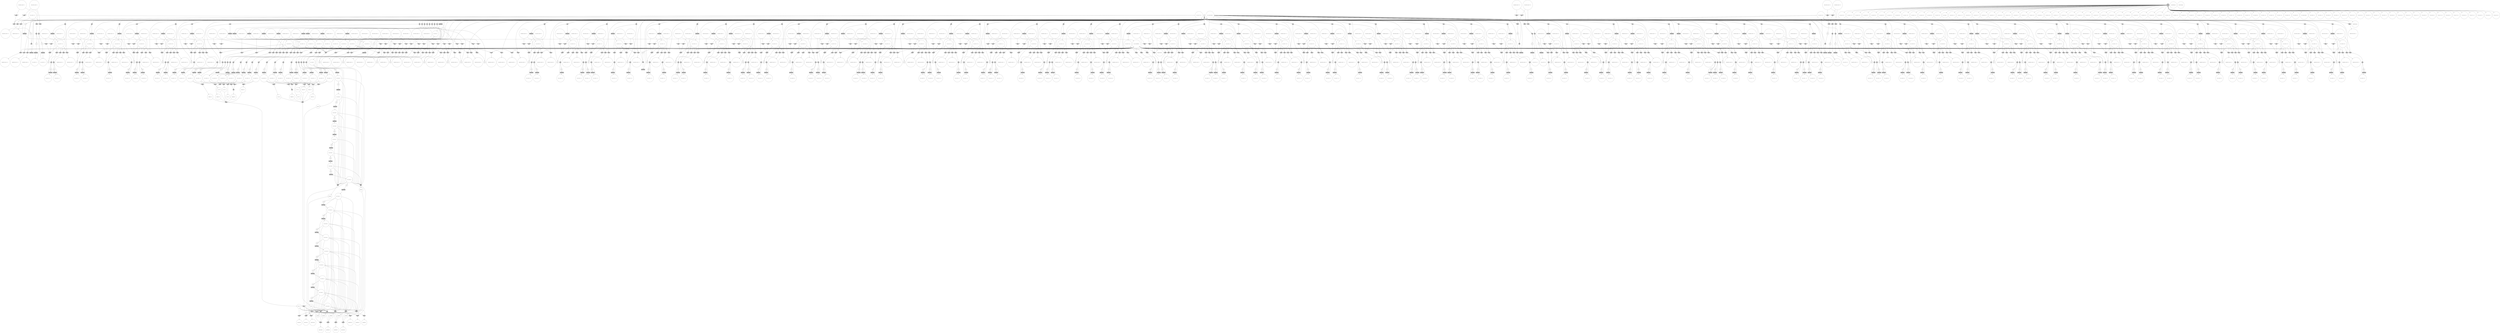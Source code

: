 digraph propNet
{
	"@f8e0f9"[shape=circle, style= filled, fillcolor=white, label="( true ( cell 7 3 2 b ) )"]; "@f8e0f9"->"@31e009"; "@f8e0f9"->"@f8a791"; "@f8e0f9"->"@1c1d87b"; "@f8e0f9"->"@95d8be"; "@f8e0f9"->"@1bebc82"; 
	"@1b541b6"[shape=invhouse, style= filled, fillcolor=grey, label="AND"]; "@1b541b6"->"@1e173a9"; 
	"@eb40e8"[shape=invhouse, style= filled, fillcolor=grey, label="AND"]; "@eb40e8"->"@1d8f605"; 
	"@1cda1c9"[shape=circle, style= filled, fillcolor=white, label="anon"]; "@1cda1c9"->"@63e965"; 
	"@ed00a"[shape=box, style= filled, fillcolor=grey, label="TRANSITION"]; "@ed00a"->"@11f41a9"; 
	"@1958191"[shape=invtriangle, style= filled, fillcolor=grey, label="NOT"]; "@1958191"->"@172bfa8"; 
	"@f670f2"[shape=invtriangle, style= filled, fillcolor=grey, label="NOT"]; "@f670f2"->"@f214ae"; 
	"@a260a6"[shape=invhouse, style= filled, fillcolor=grey, label="AND"]; "@a260a6"->"@e2c600"; 
	"@10c5109"[shape=ellipse, style= filled, fillcolor=grey, label="OR"]; "@10c5109"->"@1ba71bc"; 
	"@1ba71bc"[shape=circle, style= filled, fillcolor=white, label="anon"]; "@1ba71bc"->"@b1942f"; 
	"@bd70b5"[shape=circle, style= filled, fillcolor=white, label="anon"]; "@bd70b5"->"@13c5a4a"; 
	"@183f18e"[shape=circle, style= filled, fillcolor=white, label="( init ( cell 4 3 2 b ) )"]; 
	"@180e18d"[shape=box, style= filled, fillcolor=grey, label="TRANSITION"]; "@180e18d"->"@1c63d11"; 
	"@3da033"[shape=invhouse, style= filled, fillcolor=grey, label="AND"]; "@3da033"->"@4acded"; 
	"@fb90f4"[shape=ellipse, style= filled, fillcolor=grey, label="OR"]; "@fb90f4"->"@32b122"; 
	"@1cbd1c4"[shape=box, style= filled, fillcolor=grey, label="TRANSITION"]; "@1cbd1c4"->"@cd8eba"; 
	"@18f419e"[shape=circle, style= filled, fillcolor=white, label="( true ( cell 5 1 1 x ) )"]; "@18f419e"->"@138af4"; "@18f419e"->"@c755cd"; "@18f419e"->"@6b1f71"; "@18f419e"->"@18d4156"; 
	"@15fa14c"[shape=circle, style= filled, fillcolor=white, label="anon"]; "@15fa14c"->"@805231"; 
	"@1409153"[shape=circle, style= filled, fillcolor=white, label="( true ( cell 1 3 2 b ) )"]; "@1409153"->"@1b38bf7"; "@1409153"->"@143ccf5"; "@1409153"->"@1e4f012"; "@1409153"->"@8742c9"; "@1409153"->"@172c56c"; 
	"@10f511c"[shape=box, style= filled, fillcolor=grey, label="TRANSITION"]; "@10f511c"->"@99aca7"; 
	"@4f905a"[shape=invhouse, style= filled, fillcolor=grey, label="AND"]; "@4f905a"->"@12a1c9"; 
	"@1ab61bd"[shape=invhouse, style= filled, fillcolor=grey, label="AND"]; "@1ab61bd"->"@1fcbdb5"; 
	"@9c008b"[shape=circle, style= filled, fillcolor=white, label="( init ( cell 4 1 1 b ) )"]; 
	"@19af182"[shape=invtriangle, style= filled, fillcolor=grey, label="NOT"]; "@19af182"->"@78ebc7"; 
	"@16700d"[shape=circle, style= filled, fillcolor=white, label="( legal white ( mark 2 1 3 ) )"]; 
	"@1162137"[shape=circle, style= filled, fillcolor=white, label="( true ( cell 4 2 1 o ) )"]; "@1162137"->"@17a962e"; 
	"@89e0a8"[shape=box, style= filled, fillcolor=grey, label="TRANSITION"]; "@89e0a8"->"@9c106a"; 
	"@641047"[shape=circle, style= filled, fillcolor=white, label="anon"]; "@641047"->"@5e7d50"; 
	"@b7d093"[shape=circle, style= filled, fillcolor=white, label="( does white ( mark 5 1 3 ) )"]; "@b7d093"->"@1b1f8a"; "@b7d093"->"@1a9ef4"; 
	"@56023"[shape=circle, style= filled, fillcolor=white, label="( legal white ( mark 4 1 3 ) )"]; 
	"@eb80c3"[shape=circle, style= filled, fillcolor=white, label="( true ( cell 2 1 1 x ) )"]; "@eb80c3"->"@1a81bce"; 
	"@1cae1e0"[shape=circle, style= filled, fillcolor=white, label="( init ( cell 8 1 3 b ) )"]; 
	"@be6095"[shape=circle, style= filled, fillcolor=white, label="( true ( cell 6 2 2 o ) )"]; "@be6095"->"@1816281"; 
	"@189c1a5"[shape=ellipse, style= filled, fillcolor=grey, label="OR"]; "@189c1a5"->"@16dff61"; 
	"@2e301e"[shape=invtriangle, style= filled, fillcolor=grey, label="NOT"]; "@2e301e"->"@22e709"; 
	"@5fa06e"[shape=circle, style= filled, fillcolor=white, label="( legal white ( mark 1 2 1 ) )"]; 
	"@19d91af"[shape=invhouse, style= filled, fillcolor=grey, label="AND"]; "@19d91af"->"@13f067"; 
	"@101a132"[shape=invhouse, style= filled, fillcolor=grey, label="AND"]; "@101a132"->"@2ebe1e"; 
	"@1d441e0"[shape=box, style= filled, fillcolor=grey, label="TRANSITION"]; "@1d441e0"->"@ca8d20"; 
	"@5d033"[shape=circle, style= filled, fillcolor=white, label="( goal black 0 )"]; 
	"@50d067"[shape=circle, style= filled, fillcolor=white, label="( legal white ( mark 5 2 3 ) )"]; 
	"@1a17199"[shape=circle, style= filled, fillcolor=white, label="( true ( cell 1 1 1 b ) )"]; "@1a17199"->"@249c84"; "@1a17199"->"@1d4c962"; "@1a17199"->"@173c755"; "@1a17199"->"@148259f"; "@1a17199"->"@1e8f646"; 
	"@31e009"[shape=invhouse, style= filled, fillcolor=grey, label="AND"]; "@31e009"->"@28696a"; 
	"@1f761cb"[shape=circle, style= filled, fillcolor=white, label="( true ( cell 3 1 2 x ) )"]; "@1f761cb"->"@5a4bbf"; 
	"@1a59198"[shape=circle, style= filled, fillcolor=white, label="( true ( cell 4 1 1 x ) )"]; "@1a59198"->"@2ebe1e"; 
	"@1d4d1eb"[shape=circle, style= filled, fillcolor=white, label="( true ( cell 5 2 1 o ) )"]; "@1d4d1eb"->"@ed24cc"; "@1d4d1eb"->"@b8232a"; "@1d4d1eb"->"@154e32b"; 
	"@58044"[shape=circle, style= filled, fillcolor=white, label="( true ( cell 6 2 1 x ) )"]; "@58044"->"@213fba"; 
	"@1fa81b8"[shape=circle, style= filled, fillcolor=white, label="( true ( cell 2 2 1 b ) )"]; "@1fa81b8"->"@1c66196"; "@1fa81b8"->"@785a29"; "@1fa81b8"->"@fb811a"; "@1fa81b8"->"@1fb146a"; "@1fa81b8"->"@18498ae"; 
	"@151e115"[shape=circle, style= filled, fillcolor=white, label="( legal black ( mark 7 2 3 ) )"]; 
	"@1cd5188"[shape=circle, style= filled, fillcolor=white, label="( legal white ( mark 2 1 1 ) )"]; 
	"@1f061b5"[shape=circle, style= filled, fillcolor=white, label="( true ( cell 9 1 1 o ) )"]; "@1f061b5"->"@611db9"; 
	"@18ed1cb"[shape=circle, style= filled, fillcolor=white, label="( does white ( mark 9 2 3 ) )"]; "@18ed1cb"->"@530b84"; "@18ed1cb"->"@3bb6a7"; 
	"@15c5114"[shape=circle, style= filled, fillcolor=white, label="( does black ( mark 4 2 3 ) )"]; "@15c5114"->"@381f7b"; "@15c5114"->"@1b413af"; 
	"@16a3123"[shape=circle, style= filled, fillcolor=white, label="anon"]; "@16a3123"->"@f8f532"; 
	"@fb70b1"[shape=circle, style= filled, fillcolor=white, label="( row 5 3 x )"]; "@fb70b1"->"@74242e"; 
	"@48e002"[shape=ellipse, style= filled, fillcolor=grey, label="OR"]; "@48e002"->"@a06f0e"; 
	"@1c5918e"[shape=invtriangle, style= filled, fillcolor=grey, label="NOT"]; "@1c5918e"->"@86c370"; 
	"@a1046"[shape=circle, style= filled, fillcolor=white, label="( init ( cell 6 2 3 b ) )"]; 
	"@142110e"[shape=invhouse, style= filled, fillcolor=grey, label="AND"]; "@142110e"->"@14cdf9c"; 
	"@9c60d0"[shape=invtriangle, style= filled, fillcolor=grey, label="NOT"]; "@9c60d0"->"@54876a"; 
	"@fe20b3"[shape=circle, style= filled, fillcolor=white, label="( does white ( mark 6 1 1 ) )"]; "@fe20b3"->"@109c6ad"; "@fe20b3"->"@1c35efe"; 
	"@151b11c"[shape=circle, style= filled, fillcolor=white, label="anon"]; "@151b11c"->"@100de54"; 
	"@179b134"[shape=ellipse, style= filled, fillcolor=grey, label="OR"]; "@179b134"->"@d04200"; 
	"@bd30ed"[shape=circle, style= filled, fillcolor=white, label="( true ( cell 9 1 1 x ) )"]; "@bd30ed"->"@1ce3526"; 
	"@1c66196"[shape=invhouse, style= filled, fillcolor=grey, label="AND"]; "@1c66196"->"@1fb6ea"; 
	"@740021"[shape=circle, style= filled, fillcolor=white, label="( true ( step 11 ) )"]; "@740021"->"@1a68227"; "@740021"->"@a4035d"; "@740021"->"@1ad9f16"; "@740021"->"@12eaf32"; "@740021"->"@1e4504a"; 
	"@1b0c1e7"[shape=ellipse, style= filled, fillcolor=grey, label="OR"]; "@1b0c1e7"->"@1fe6d92"; 
	"@127517e"[shape=invhouse, style= filled, fillcolor=grey, label="AND"]; "@127517e"->"@198dbf6"; 
	"@11bd141"[shape=circle, style= filled, fillcolor=white, label="anon"]; "@11bd141"->"@ebe5a5"; 
	"@1a1f1fa"[shape=circle, style= filled, fillcolor=white, label="( true ( cell 1 2 3 x ) )"]; "@1a1f1fa"->"@189c1a5"; 
	"@f100ad"[shape=circle, style= filled, fillcolor=white, label="anon"]; "@f100ad"->"@9ae2ea"; 
	"@b300ef"[shape=invhouse, style= filled, fillcolor=grey, label="AND"]; "@b300ef"->"@b1c2e7"; 
	"@1ea91b5"[shape=invhouse, style= filled, fillcolor=grey, label="AND"]; "@1ea91b5"->"@17972e8"; 
	"@bf50df"[shape=circle, style= filled, fillcolor=white, label="anon"]; "@bf50df"->"@50a5d1"; 
	"@19221f8"[shape=circle, style= filled, fillcolor=white, label="anon"]; "@19221f8"->"@148ae0c"; 
	"@595033"[shape=ellipse, style= filled, fillcolor=grey, label="OR"]; "@595033"->"@1a33b36"; 
	"@f1609a"[shape=invtriangle, style= filled, fillcolor=grey, label="NOT"]; "@f1609a"->"@19c0d1f"; 
	"@175a118"[shape=invhouse, style= filled, fillcolor=grey, label="AND"]; "@175a118"->"@1b0aef5"; 
	"@6cd003"[shape=invtriangle, style= filled, fillcolor=grey, label="NOT"]; "@6cd003"->"@1e13bd"; 
	"@13f067"[shape=circle, style= filled, fillcolor=white, label="( legal black ( mark 5 2 3 ) )"]; 
	"@198a1ee"[shape=circle, style= filled, fillcolor=white, label="( does white ( mark 3 2 1 ) )"]; "@198a1ee"->"@56652b"; "@198a1ee"->"@d3b30"; 
	"@14b713d"[shape=box, style= filled, fillcolor=grey, label="TRANSITION"]; "@14b713d"->"@c800b1"; 
	"@40f036"[shape=box, style= filled, fillcolor=grey, label="TRANSITION"]; "@40f036"->"@1d01486"; 
	"@4d9034"[shape=circle, style= filled, fillcolor=white, label="( does white ( mark 4 1 1 ) )"]; "@4d9034"->"@101a132"; "@4d9034"->"@a17a08"; 
	"@c800b1"[shape=circle, style= filled, fillcolor=white, label="( true ( cell 8 2 1 o ) )"]; "@c800b1"->"@392f31"; 
	"@12f5153"[shape=circle, style= filled, fillcolor=white, label="( init ( cell 3 3 3 b ) )"]; 
	"@71600c"[shape=circle, style= filled, fillcolor=white, label="( legal black ( mark 6 1 2 ) )"]; 
	"@1d17152"[shape=circle, style= filled, fillcolor=white, label="( does black ( mark 2 2 1 ) )"]; "@1d17152"->"@785a29"; "@1d17152"->"@10c0552"; 
	"@1f7096"[shape=ellipse, style= filled, fillcolor=grey, label="OR"]; "@1f7096"->"@1340eb6"; 
	"@14381c9"[shape=circle, style= filled, fillcolor=white, label="( true ( cell 4 2 3 o ) )"]; "@14381c9"->"@1e82226"; 
	"@1ff4174"[shape=circle, style= filled, fillcolor=white, label="( true ( cell 8 2 2 b ) )"]; "@1ff4174"->"@1f413f"; "@1ff4174"->"@1921b85"; "@1ff4174"->"@18a5802"; "@1ff4174"->"@b57189"; "@1ff4174"->"@1c0360e"; 
	"@7f00f2"[shape=invhouse, style= filled, fillcolor=grey, label="AND"]; "@7f00f2"->"@1f0ba4"; 
	"@ab203b"[shape=circle, style= filled, fillcolor=white, label="anon"]; "@ab203b"->"@16ac7f8"; 
	"@1acf13d"[shape=invhouse, style= filled, fillcolor=grey, label="AND"]; "@1acf13d"->"@9999ff"; 
	"@ad303e"[shape=box, style= filled, fillcolor=grey, label="TRANSITION"]; "@ad303e"->"@19506d4"; 
	"@11f3187"[shape=box, style= filled, fillcolor=grey, label="TRANSITION"]; "@11f3187"->"@1b6650a"; 
	"@5490ce"[shape=box, style= filled, fillcolor=grey, label="TRANSITION"]; "@5490ce"->"@43d356"; 
	"@a5003f"[shape=ellipse, style= filled, fillcolor=grey, label="OR"]; "@a5003f"->"@b63377"; 
	"@105319e"[shape=circle, style= filled, fillcolor=white, label="( true ( cell 3 3 3 o ) )"]; "@105319e"->"@126b898"; 
	"@188c113"[shape=circle, style= filled, fillcolor=white, label="( init ( cell 8 3 2 b ) )"]; 
	"@14851d5"[shape=box, style= filled, fillcolor=grey, label="TRANSITION"]; "@14851d5"->"@2b1185"; 
	"@2080be"[shape=circle, style= filled, fillcolor=white, label="anon"]; "@2080be"->"@15c2889"; 
	"@309090"[shape=ellipse, style= filled, fillcolor=grey, label="OR"]; "@309090"->"@91e5c9"; 
	"@14dc1ed"[shape=invhouse, style= filled, fillcolor=grey, label="AND"]; "@14dc1ed"->"@48e002"; 
	"@e26042"[shape=box, style= filled, fillcolor=grey, label="TRANSITION"]; "@e26042"->"@12eef84"; 
	"@a50a9"[shape=circle, style= filled, fillcolor=white, label="( legal black ( mark 6 2 1 ) )"]; 
	"@1fe415b"[shape=box, style= filled, fillcolor=grey, label="TRANSITION"]; "@1fe415b"->"@12529bb"; 
	"@1222187"[shape=ellipse, style= filled, fillcolor=grey, label="OR"]; "@1222187"->"@b82e69"; 
	"@14e41e4"[shape=circle, style= filled, fillcolor=white, label="( init ( cell 3 2 1 b ) )"]; 
	"@1a8a102"[shape=invhouse, style= filled, fillcolor=grey, label="AND"]; "@1a8a102"->"@1953cbf"; 
	"@13b1196"[shape=circle, style= filled, fillcolor=white, label="anon"]; "@13b1196"->"@1faae3a"; 
	"@f4f059"[shape=invtriangle, style= filled, fillcolor=grey, label="NOT"]; "@f4f059"->"@1e9feb5"; 
	"@42b0ed"[shape=invtriangle, style= filled, fillcolor=grey, label="NOT"]; "@42b0ed"->"@12ef2e1"; 
	"@1208191"[shape=invtriangle, style= filled, fillcolor=grey, label="NOT"]; "@1208191"->"@172c56c"; 
	"@54c0e1"[shape=circle, style= filled, fillcolor=white, label="( does black ( mark 2 2 2 ) )"]; "@54c0e1"->"@f80b1d"; "@54c0e1"->"@1e5de80"; 
	"@11f41a9"[shape=circle, style= filled, fillcolor=white, label="( true ( cell 4 3 1 b ) )"]; "@11f41a9"->"@18f2cbe"; "@11f41a9"->"@1560295"; "@11f41a9"->"@455606"; "@11f41a9"->"@1c684f0"; "@11f41a9"->"@d84a94"; 
	"@14b0a3"[shape=invhouse, style= filled, fillcolor=grey, label="AND"]; "@14b0a3"->"@ffaf32"; 
	"@17b41c0"[shape=circle, style= filled, fillcolor=white, label="( legal white ( mark 6 3 1 ) )"]; 
	"@3f0bd"[shape=circle, style= filled, fillcolor=white, label="anon"]; "@3f0bd"->"@593dc9"; 
	"@b96007"[shape=ellipse, style= filled, fillcolor=grey, label="OR"]; "@b96007"->"@133d792"; 
	"@cf600f"[shape=circle, style= filled, fillcolor=white, label="( true ( cell 1 1 2 x ) )"]; "@cf600f"->"@1645cac"; 
	"@a50067"[shape=circle, style= filled, fillcolor=white, label="anon"]; "@a50067"->"@13eb704"; 
	"@15f219d"[shape=circle, style= filled, fillcolor=white, label="anon"]; "@15f219d"->"@7cdc67"; 
	"@1cc410e"[shape=box, style= filled, fillcolor=grey, label="TRANSITION"]; "@1cc410e"->"@d8a8e4"; 
	"@9ac058"[shape=circle, style= filled, fillcolor=white, label="( init ( cell 5 3 3 b ) )"]; 
	"@bec07c"[shape=invhouse, style= filled, fillcolor=grey, label="AND"]; "@bec07c"->"@15ec719"; 
	"@137a1f4"[shape=circle, style= filled, fillcolor=white, label="anon"]; "@137a1f4"->"@711c78"; 
	"@173d1b7"[shape=ellipse, style= filled, fillcolor=grey, label="OR"]; "@173d1b7"->"@768e00"; 
	"@a24065"[shape=circle, style= filled, fillcolor=white, label="( does white ( mark 5 3 3 ) )"]; "@a24065"->"@459543"; "@a24065"->"@a19"; 
	"@196115a"[shape=circle, style= filled, fillcolor=white, label="( init ( cell 7 1 3 b ) )"]; 
	"@1a57168"[shape=circle, style= filled, fillcolor=white, label="( true ( cell 9 3 2 b ) )"]; "@1a57168"->"@1356c54"; "@1a57168"->"@920ed4"; "@1a57168"->"@66a9d"; "@1a57168"->"@f782bc"; "@1a57168"->"@264189"; 
	"@6e50a0"[shape=invhouse, style= filled, fillcolor=grey, label="AND"]; "@6e50a0"->"@15778a7"; 
	"@18dc142"[shape=circle, style= filled, fillcolor=white, label="( legal white ( mark 5 3 3 ) )"]; 
	"@b4407b"[shape=ellipse, style= filled, fillcolor=grey, label="OR"]; "@b4407b"->"@c6b8a6"; 
	"@19a1155"[shape=invhouse, style= filled, fillcolor=grey, label="AND"]; "@19a1155"->"@36c94e"; 
	"@7470a5"[shape=box, style= filled, fillcolor=grey, label="TRANSITION"]; "@7470a5"->"@9959be"; 
	"@1b5f162"[shape=circle, style= filled, fillcolor=white, label="( true ( cell 9 2 1 b ) )"]; "@1b5f162"->"@a4d667"; "@1b5f162"->"@1c74723"; "@1b5f162"->"@18d0b76"; "@1b5f162"->"@efa6f3"; "@1b5f162"->"@8cad7"; 
	"@9d804a"[shape=box, style= filled, fillcolor=grey, label="TRANSITION"]; "@9d804a"->"@6e8aa9"; 
	"@18d4156"[shape=invhouse, style= filled, fillcolor=grey, label="AND"]; "@18d4156"->"@be52af"; 
	"@13881e3"[shape=ellipse, style= filled, fillcolor=grey, label="OR"]; "@13881e3"->"@1a162c4"; 
	"@192e14c"[shape=circle, style= filled, fillcolor=white, label="( true ( cell 5 2 2 x ) )"]; "@192e14c"->"@3b1129"; "@192e14c"->"@180bcd"; "@192e14c"->"@18d4156"; "@192e14c"->"@66debd"; "@192e14c"->"@b8845"; 
	"@a0407f"[shape=circle, style= filled, fillcolor=white, label="( true ( cell 8 3 1 o ) )"]; "@a0407f"->"@8751f7"; 
	"@1b9f166"[shape=box, style= filled, fillcolor=grey, label="TRANSITION"]; "@1b9f166"->"@2ff288"; 
	"@1dd613d"[shape=invhouse, style= filled, fillcolor=grey, label="AND"]; "@1dd613d"->"@12fa044"; 
	"@1cd312d"[shape=box, style= filled, fillcolor=grey, label="TRANSITION"]; "@1cd312d"->"@14486cb"; 
	"@14b01ad"[shape=circle, style= filled, fillcolor=white, label="( does white ( mark 3 2 3 ) )"]; "@14b01ad"->"@10636ed"; "@14b01ad"->"@23f30d"; 
	"@c8c02e"[shape=invhouse, style= filled, fillcolor=grey, label="AND"]; "@c8c02e"->"@198f5b1"; 
	"@1890161"[shape=box, style= filled, fillcolor=grey, label="TRANSITION"]; "@1890161"->"@3578a1"; 
	"@15981b0"[shape=invtriangle, style= filled, fillcolor=grey, label="NOT"]; "@15981b0"->"@54876a"; 
	"@edc002"[shape=circle, style= filled, fillcolor=white, label="( true ( cell 3 2 3 o ) )"]; "@edc002"->"@173d1b7"; 
	"@4c20bc"[shape=invtriangle, style= filled, fillcolor=grey, label="NOT"]; "@4c20bc"->"@138e99d"; 
	"@12931d8"[shape=ellipse, style= filled, fillcolor=grey, label="OR"]; "@12931d8"->"@1f2f84e"; 
	"@ffa00d"[shape=circle, style= filled, fillcolor=white, label="( legal white ( mark 3 2 1 ) )"]; 
	"@9c106a"[shape=circle, style= filled, fillcolor=white, label="( true ( step 7 ) )"]; "@9c106a"->"@1c1bd04"; "@9c106a"->"@1f4c952"; "@9c106a"->"@1068f8b"; 
	"@173f18b"[shape=circle, style= filled, fillcolor=white, label="( true ( cell 8 2 3 o ) )"]; "@173f18b"->"@f8838"; 
	"@12381db"[shape=circle, style= filled, fillcolor=white, label="( init ( cell 2 2 1 b ) )"]; 
	"@970f0"[shape=invhouse, style= filled, fillcolor=grey, label="AND"]; "@970f0"->"@fd29e5"; 
	"@1a3415a"[shape=ellipse, style= filled, fillcolor=grey, label="OR"]; "@1a3415a"->"@79a234"; 
	"@13b0ef"[shape=invtriangle, style= filled, fillcolor=grey, label="NOT"]; "@13b0ef"->"@1ee629c"; 
	"@1ad2153"[shape=box, style= filled, fillcolor=grey, label="TRANSITION"]; "@1ad2153"->"@105319e"; 
	"@11ef01b"[shape=invhouse, style= filled, fillcolor=grey, label="AND"]; "@11ef01b"->"@148e594"; 
	"@f031f8"[shape=circle, style= filled, fillcolor=white, label="anon"]; "@f031f8"->"@1eac577"; 
	"@15e2057"[shape=invhouse, style= filled, fillcolor=grey, label="AND"]; "@15e2057"->"@e3270f"; 
	"@3c2136"[shape=box, style= filled, fillcolor=grey, label="TRANSITION"]; "@3c2136"->"@1857689"; 
	"@54215f"[shape=circle, style= filled, fillcolor=white, label="( does black ( mark 5 2 3 ) )"]; "@54215f"->"@179c2f9"; "@54215f"->"@1285c19"; 
	"@1e910e5"[shape=invhouse, style= filled, fillcolor=grey, label="AND"]; "@1e910e5"->"@1706b4"; 
	"@32b122"[shape=circle, style= filled, fillcolor=white, label="anon"]; "@32b122"->"@8e910b"; 
	"@3b1129"[shape=invhouse, style= filled, fillcolor=grey, label="AND"]; "@3b1129"->"@171dea3"; 
	"@1ece0fb"[shape=circle, style= filled, fillcolor=white, label="anon"]; "@1ece0fb"->"@13faf43"; 
	"@1cbd0d3"[shape=ellipse, style= filled, fillcolor=grey, label="OR"]; "@1cbd0d3"->"@1a82e5"; 
	"@1a460bf"[shape=invhouse, style= filled, fillcolor=grey, label="AND"]; "@1a460bf"->"@180bcd"; 
	"@1f413f"[shape=invhouse, style= filled, fillcolor=grey, label="AND"]; "@1f413f"->"@7d829b"; 
	"@1abf08a"[shape=invtriangle, style= filled, fillcolor=grey, label="NOT"]; "@1abf08a"->"@166c083"; 
	"@138801a"[shape=circle, style= filled, fillcolor=white, label="anon"]; "@138801a"->"@1c4be89"; 
	"@67a143"[shape=circle, style= filled, fillcolor=white, label="( legal black ( mark 2 2 2 ) )"]; 
	"@c7b1e1"[shape=circle, style= filled, fillcolor=white, label="anon"]; "@c7b1e1"->"@45bb4a"; 
	"@14126"[shape=invtriangle, style= filled, fillcolor=grey, label="NOT"]; "@14126"->"@1d20314"; 
	"@155407a"[shape=circle, style= filled, fillcolor=white, label="anon"]; "@155407a"->"@d5f229"; 
	"@542166"[shape=box, style= filled, fillcolor=grey, label="TRANSITION"]; "@542166"->"@1253677"; 
	"@138e00c"[shape=invtriangle, style= filled, fillcolor=grey, label="NOT"]; "@138e00c"->"@48738b"; 
	"@1e150d4"[shape=circle, style= filled, fillcolor=white, label="( true ( cell 5 2 1 x ) )"]; "@1e150d4"->"@3b1129"; "@1e150d4"->"@18c7608"; "@1e150d4"->"@138af4"; 
	"@b57189"[shape=invhouse, style= filled, fillcolor=grey, label="AND"]; "@b57189"->"@9e1ade"; 
	"@19bf0a5"[shape=circle, style= filled, fillcolor=white, label="( legal white ( mark 5 1 1 ) )"]; 
	"@180f0be"[shape=circle, style= filled, fillcolor=white, label="( true ( cell 6 3 2 o ) )"]; "@180f0be"->"@78791d"; 
	"@b081f3"[shape=circle, style= filled, fillcolor=white, label="( true ( cell 1 1 2 b ) )"]; "@b081f3"->"@ef2"; "@b081f3"->"@1c8c8fd"; "@b081f3"->"@127517e"; "@b081f3"->"@10dc263"; "@b081f3"->"@177ddb8"; 
	"@1d09097"[shape=doublecircle, style= filled, fillcolor=grey, label="TRUE"]; "@1d09097"->"@183c983"; "@1d09097"->"@1c033c2"; "@1d09097"->"@acb629"; "@1d09097"->"@bac73d"; "@1d09097"->"@9eee94"; "@1d09097"->"@9e5615"; "@1d09097"->"@183f18e"; "@1d09097"->"@15549d8"; "@1d09097"->"@4bd5d9"; "@1d09097"->"@1a33431"; "@1d09097"->"@76dbe5"; "@1d09097"->"@d8fbcc"; "@1d09097"->"@d5fc43"; "@1d09097"->"@9c008b"; "@1d09097"->"@1580440"; "@1d09097"->"@43cc5b"; "@1d09097"->"@188c113"; "@1d09097"->"@1197704"; "@1d09097"->"@1ca4055"; "@1d09097"->"@c9fad6"; "@1d09097"->"@17526ea"; "@1d09097"->"@101cfa3"; "@1d09097"->"@cee468"; "@1d09097"->"@14e7fe8"; "@1d09097"->"@14e41e4"; "@1d09097"->"@7decd7"; "@1d09097"->"@1cae1e0"; "@1d09097"->"@138e914"; "@1d09097"->"@3baa16"; "@1d09097"->"@118c6a8"; "@1d09097"->"@10bb4ba"; "@1d09097"->"@11aec2b"; "@1d09097"->"@19b2329"; "@1d09097"->"@419872"; "@1d09097"->"@1531de7"; "@1d09097"->"@1032636"; "@1d09097"->"@1de5369"; "@1d09097"->"@1411df6"; "@1d09097"->"@1c8bcf0"; "@1d09097"->"@15442c"; "@1d09097"->"@79fac0"; "@1d09097"->"@192fd28"; "@1d09097"->"@10f8234"; "@1d09097"->"@d789ec"; "@1d09097"->"@6d5d51"; "@1d09097"->"@1b523f5"; "@1d09097"->"@83dc9"; "@1d09097"->"@7b65ba"; "@1d09097"->"@1a6d367"; "@1d09097"->"@9ac058"; "@1d09097"->"@1e8ed9"; "@1d09097"->"@ba15f0"; "@1d09097"->"@2ddd67"; "@1d09097"->"@a1046"; "@1d09097"->"@196115a"; "@1d09097"->"@1a489e9"; "@1d09097"->"@ffcf32"; "@1d09097"->"@14db703"; "@1d09097"->"@5e828c"; "@1d09097"->"@1f29ba1"; "@1d09097"->"@c94791"; "@1d09097"->"@1943a4c"; "@1d09097"->"@707fa9"; "@1d09097"->"@1f605af"; "@1d09097"->"@c45d1f"; "@1d09097"->"@8fd2d3"; "@1d09097"->"@c165a3"; "@1d09097"->"@d94cbd"; "@1d09097"->"@28da43"; "@1d09097"->"@15fedb3"; "@1d09097"->"@1b483d8"; "@1d09097"->"@1d52b38"; "@1d09097"->"@1fcdd12"; "@1d09097"->"@11e0b71"; "@1d09097"->"@cc193c"; "@1d09097"->"@e65294"; "@1d09097"->"@f25304"; "@1d09097"->"@1f7ea80"; "@1d09097"->"@12381db"; "@1d09097"->"@a4bfdd"; "@1d09097"->"@1deb7a2"; "@1d09097"->"@12f5153"; "@1d09097"->"@e76119"; 
	"@1212069"[shape=invtriangle, style= filled, fillcolor=grey, label="NOT"]; "@1212069"->"@3c725b"; 
	"@f681bf"[shape=circle, style= filled, fillcolor=white, label="( true ( cell 2 1 2 x ) )"]; "@f681bf"->"@19fde5f"; 
	"@1b7f0fc"[shape=invhouse, style= filled, fillcolor=grey, label="AND"]; "@1b7f0fc"->"@63675a"; 
	"@142f013"[shape=box, style= filled, fillcolor=grey, label="TRANSITION"]; "@142f013"->"@126021a"; 
	"@9f91cc"[shape=invhouse, style= filled, fillcolor=grey, label="AND"]; "@9f91cc"->"@e15ef"; 
	"@1546000"[shape=circle, style= filled, fillcolor=white, label="( true ( step 16 ) )"]; "@1546000"->"@1b84719"; "@1546000"->"@1a68227"; "@1546000"->"@a4035d"; "@1546000"->"@1ad9f16"; "@1546000"->"@1e4504a"; 
	"@132906f"[shape=circle, style= filled, fillcolor=white, label="( legal black ( mark 6 1 1 ) )"]; 
	"@b661d7"[shape=circle, style= filled, fillcolor=white, label="( does white ( mark 9 1 3 ) )"]; "@b661d7"->"@14126"; "@b661d7"->"@b21e0"; 
	"@13a171"[shape=ellipse, style= filled, fillcolor=grey, label="OR"]; "@13a171"->"@1fe415b"; 
	"@12fa044"[shape=circle, style= filled, fillcolor=white, label="( legal white ( mark 3 3 1 ) )"]; 
	"@bf21cf"[shape=circle, style= filled, fillcolor=white, label="( true ( cell 5 2 3 x ) )"]; "@bf21cf"->"@3b1129"; "@bf21cf"->"@1cbd0d3"; "@bf21cf"->"@8697b9"; 
	"@8751f7"[shape=ellipse, style= filled, fillcolor=grey, label="OR"]; "@8751f7"->"@fa398a"; 
	"@18080f0"[shape=box, style= filled, fillcolor=grey, label="TRANSITION"]; "@18080f0"->"@94cd73"; 
	"@1d430a5"[shape=circle, style= filled, fillcolor=white, label="( does black ( mark 7 2 1 ) )"]; "@1d430a5"->"@a55219"; "@1d430a5"->"@cc6712"; 
	"@df21ae"[shape=circle, style= filled, fillcolor=white, label="( true ( cell 2 3 2 o ) )"]; "@df21ae"->"@1842693"; 
	"@9fa1ed"[shape=circle, style= filled, fillcolor=white, label="( legal black ( mark 8 2 3 ) )"]; 
	"@18140f3"[shape=box, style= filled, fillcolor=grey, label="TRANSITION"]; "@18140f3"->"@c384b1"; 
	"@13e004d"[shape=circle, style= filled, fillcolor=white, label="( legal black ( mark 5 2 2 ) )"]; 
	"@1e15094"[shape=ellipse, style= filled, fillcolor=grey, label="OR"]; "@1e15094"->"@128ffdf"; 
	"@1e0d060"[shape=ellipse, style= filled, fillcolor=grey, label="OR"]; "@1e0d060"->"@19f4d4"; 
	"@12360a2"[shape=invhouse, style= filled, fillcolor=grey, label="AND"]; "@12360a2"->"@aa2da5"; 
	"@853104"[shape=box, style= filled, fillcolor=grey, label="TRANSITION"]; "@853104"->"@1fa0da4"; 
	"@2501a6"[shape=box, style= filled, fillcolor=grey, label="TRANSITION"]; "@2501a6"->"@7ab74d"; 
	"@8e910b"[shape=box, style= filled, fillcolor=grey, label="TRANSITION"]; "@8e910b"->"@b67c67"; 
	"@1cce042"[shape=circle, style= filled, fillcolor=white, label="( true ( cell 5 1 3 b ) )"]; "@1cce042"->"@742bb4"; "@1cce042"->"@1acf13d"; "@1cce042"->"@11545bf"; "@1cce042"->"@b96007"; "@1cce042"->"@1a9ef4"; "@1cce042"->"@df9971"; 
	"@195b01b"[shape=invhouse, style= filled, fillcolor=grey, label="AND"]; "@195b01b"->"@1f3a36f"; 
	"@5ee1cb"[shape=circle, style= filled, fillcolor=white, label="( legal black ( mark 4 3 3 ) )"]; 
	"@3e19b"[shape=circle, style= filled, fillcolor=white, label="( does white ( mark 6 2 2 ) )"]; "@3e19b"->"@764c12"; "@3e19b"->"@1944f09"; 
	"@c0515b"[shape=invhouse, style= filled, fillcolor=grey, label="AND"]; "@c0515b"->"@1452aff"; 
	"@1aaa037"[shape=circle, style= filled, fillcolor=white, label="( true ( step 2 ) )"]; "@1aaa037"->"@1c1bd04"; "@1aaa037"->"@114638d"; "@1aaa037"->"@1068f8b"; 
	"@64f1f9"[shape=circle, style= filled, fillcolor=white, label="( true ( cell 1 3 1 x ) )"]; "@64f1f9"->"@8b7964"; 
	"@6bd1f5"[shape=circle, style= filled, fillcolor=white, label="anon"]; "@6bd1f5"->"@ea19c3"; 
	"@1ca4055"[shape=circle, style= filled, fillcolor=white, label="( init ( cell 5 3 1 b ) )"]; 
	"@3f19c"[shape=box, style= filled, fillcolor=grey, label="TRANSITION"]; "@3f19c"->"@e42de7"; 
	"@11820b8"[shape=circle, style= filled, fillcolor=white, label="( legal black ( mark 6 2 3 ) )"]; 
	"@6be1cb"[shape=circle, style= filled, fillcolor=white, label="( does black ( mark 7 3 1 ) )"]; "@6be1cb"->"@2e301e"; "@6be1cb"->"@1cc2953"; 
	"@6341c3"[shape=invhouse, style= filled, fillcolor=grey, label="AND"]; "@6341c3"->"@1181fa5"; 
	"@16a1b4"[shape=ellipse, style= filled, fillcolor=grey, label="OR"]; "@16a1b4"->"@1968636"; 
	"@15ba0fd"[shape=circle, style= filled, fillcolor=white, label="( legal white ( mark 6 2 3 ) )"]; 
	"@5de1fb"[shape=ellipse, style= filled, fillcolor=grey, label="OR"]; "@5de1fb"->"@70c490"; 
	"@e0d146"[shape=box, style= filled, fillcolor=grey, label="TRANSITION"]; "@e0d146"->"@580738"; 
	"@10180ab"[shape=invhouse, style= filled, fillcolor=grey, label="AND"]; "@10180ab"->"@1342aa7"; 
	"@1af2004"[shape=invhouse, style= filled, fillcolor=grey, label="AND"]; "@1af2004"->"@94aa2b"; 
	"@1989035"[shape=circle, style= filled, fillcolor=white, label="( true ( step 18 ) )"]; "@1989035"->"@1a68227"; "@1989035"->"@a4035d"; "@1989035"->"@16a3123"; "@1989035"->"@1ad9f16"; "@1989035"->"@1e4504a"; 
	"@6b51c6"[shape=invhouse, style= filled, fillcolor=grey, label="AND"]; "@6b51c6"->"@dc3458"; 
	"@2b1185"[shape=circle, style= filled, fillcolor=white, label="( true ( cell 6 2 3 x ) )"]; "@2b1185"->"@1d83ac6"; 
	"@183702d"[shape=circle, style= filled, fillcolor=white, label="( true ( cell 5 2 2 o ) )"]; "@183702d"->"@ed24cc"; "@183702d"->"@1e2bc97"; "@183702d"->"@f82ac1"; "@183702d"->"@197832c"; "@183702d"->"@1f3af5f"; 
	"@1e4504a"[shape=ellipse, style= filled, fillcolor=grey, label="OR"]; "@1e4504a"->"@fc6dc2"; 
	"@2ca182"[shape=ellipse, style= filled, fillcolor=grey, label="OR"]; "@2ca182"->"@1aa0fad"; 
	"@264189"[shape=invhouse, style= filled, fillcolor=grey, label="AND"]; "@264189"->"@6422fd"; 
	"@1b6a006"[shape=circle, style= filled, fillcolor=white, label="( true ( cell 7 1 3 b ) )"]; "@1b6a006"->"@1f7a733"; "@1b6a006"->"@1ac8a54"; "@1b6a006"->"@44180c"; "@1b6a006"->"@1677ff"; "@1b6a006"->"@175a118"; 
	"@10c10b4"[shape=invhouse, style= filled, fillcolor=grey, label="AND"]; "@10c10b4"->"@161355f"; 
	"@6311d8"[shape=circle, style= filled, fillcolor=white, label="anon"]; "@6311d8"->"@2b070b"; 
	"@7651ca"[shape=circle, style= filled, fillcolor=white, label="anon"]; "@7651ca"->"@1c855b8"; 
	"@14860f5"[shape=circle, style= filled, fillcolor=white, label="( legal black ( mark 1 3 2 ) )"]; 
	"@185a038"[shape=invtriangle, style= filled, fillcolor=grey, label="NOT"]; "@185a038"->"@1a9db28"; 
	"@149908a"[shape=invhouse, style= filled, fillcolor=grey, label="AND"]; "@149908a"->"@1a81bce"; 
	"@1201d6"[shape=circle, style= filled, fillcolor=white, label="( does white ( mark 4 2 1 ) )"]; "@1201d6"->"@5cfbd8"; "@1201d6"->"@24b793"; 
	"@1dca01a"[shape=circle, style= filled, fillcolor=white, label="( legal black ( mark 7 1 1 ) )"]; 
	"@1e11d6"[shape=circle, style= filled, fillcolor=white, label="( true ( step 17 ) )"]; "@1e11d6"->"@1a68227"; "@1e11d6"->"@a4035d"; "@1e11d6"->"@1ad9f16"; "@1e11d6"->"@1f82604"; "@1e11d6"->"@1e4504a"; 
	"@1d5d01c"[shape=invtriangle, style= filled, fillcolor=grey, label="NOT"]; "@1d5d01c"->"@4ca56b"; 
	"@15a108b"[shape=invtriangle, style= filled, fillcolor=grey, label="NOT"]; "@15a108b"->"@1fa9bce"; 
	"@1d8700f"[shape=box, style= filled, fillcolor=grey, label="TRANSITION"]; "@1d8700f"->"@1edc96a"; 
	"@11200c5"[shape=invhouse, style= filled, fillcolor=grey, label="AND"]; "@11200c5"->"@12eb772"; 
	"@b0b168"[shape=box, style= filled, fillcolor=grey, label="TRANSITION"]; "@b0b168"->"@a0407f"; 
	"@ede136"[shape=invhouse, style= filled, fillcolor=grey, label="AND"]; "@ede136"->"@16b7d26"; 
	"@12a1c9"[shape=ellipse, style= filled, fillcolor=grey, label="OR"]; "@12a1c9"->"@a9cba0"; 
	"@c3e11c"[shape=circle, style= filled, fillcolor=white, label="( legal black ( mark 2 3 2 ) )"]; 
	"@4b91ab"[shape=ellipse, style= filled, fillcolor=grey, label="OR"]; "@4b91ab"->"@138801a"; 
	"@f8c118"[shape=box, style= filled, fillcolor=grey, label="TRANSITION"]; "@f8c118"->"@c2432a"; 
	"@fb811a"[shape=invhouse, style= filled, fillcolor=grey, label="AND"]; "@fb811a"->"@1395b9"; 
	"@1fd401c"[shape=ellipse, style= filled, fillcolor=grey, label="OR"]; "@1fd401c"->"@1adaa0b"; 
	"@e6b105"[shape=invhouse, style= filled, fillcolor=grey, label="AND"]; "@e6b105"->"@1ebf8bb"; 
	"@1d0a034"[shape=circle, style= filled, fillcolor=white, label="( does black ( mark 3 3 1 ) )"]; "@1d0a034"->"@feea5f"; "@1d0a034"->"@264a"; 
	"@bae15e"[shape=circle, style= filled, fillcolor=white, label="( true ( cell 3 1 1 x ) )"]; "@bae15e"->"@1f3a36f"; 
	"@18ea06a"[shape=ellipse, style= filled, fillcolor=grey, label="OR"]; "@18ea06a"->"@14f0761"; 
	"@166c083"[shape=invhouse, style= filled, fillcolor=grey, label="AND"]; "@166c083"->"@1c8c707"; 
	"@166508d"[shape=circle, style= filled, fillcolor=white, label="( does white ( mark 7 1 2 ) )"]; "@166508d"->"@12a2b58"; "@166508d"->"@1d995f5"; 
	"@96317d"[shape=circle, style= filled, fillcolor=white, label="( does black noop )"]; 
	"@b21e0"[shape=invhouse, style= filled, fillcolor=grey, label="AND"]; "@b21e0"->"@1125c50"; 
	"@1697099"[shape=ellipse, style= filled, fillcolor=grey, label="OR"]; "@1697099"->"@6a7f56"; 
	"@ca7138"[shape=invhouse, style= filled, fillcolor=grey, label="AND"]; "@ca7138"->"@522769"; 
	"@e2a116"[shape=circle, style= filled, fillcolor=white, label="( column 5 1 o )"]; "@e2a116"->"@669360"; 
	"@ee611b"[shape=circle, style= filled, fillcolor=white, label="anon"]; "@ee611b"->"@128ff2"; 
	"@1e4f012"[shape=invhouse, style= filled, fillcolor=grey, label="AND"]; "@1e4f012"->"@1ec270f"; 
	"@1d4b02f"[shape=invhouse, style= filled, fillcolor=grey, label="AND"]; "@1d4b02f"->"@132906f"; 
	"@1bce040"[shape=invhouse, style= filled, fillcolor=grey, label="AND"]; "@1bce040"->"@1d51ea9"; 
	"@e76119"[shape=circle, style= filled, fillcolor=white, label="( init ( cell 4 2 3 b ) )"]; 
	"@f1110e"[shape=circle, style= filled, fillcolor=white, label="( legal black ( mark 8 1 2 ) )"]; 
	"@afa2ae"[shape=circle, style= filled, fillcolor=white, label="anon"]; "@afa2ae"->"@14be40a"; 
	"@161c360"[shape=invhouse, style= filled, fillcolor=grey, label="AND"]; "@161c360"->"@1af63c7"; 
	"@a402a6"[shape=circle, style= filled, fillcolor=white, label="( true ( cell 9 1 2 o ) )"]; "@a402a6"->"@1a22f77"; 
	"@1c033c2"[shape=circle, style= filled, fillcolor=white, label="( init ( cell 2 3 3 b ) )"]; 
	"@1e243e6"[shape=invtriangle, style= filled, fillcolor=grey, label="NOT"]; "@1e243e6"->"@a0f782"; 
	"@b3b2b7"[shape=box, style= filled, fillcolor=grey, label="TRANSITION"]; "@b3b2b7"->"@9b9da0"; 
	"@75a272"[shape=box, style= filled, fillcolor=grey, label="TRANSITION"]; "@75a272"->"@1075a55"; 
	"@857282"[shape=invhouse, style= filled, fillcolor=grey, label="AND"]; "@857282"->"@15364a4"; 
	"@6be261"[shape=ellipse, style= filled, fillcolor=grey, label="OR"]; "@6be261"->"@345b74"; 
	"@158b354"[shape=invhouse, style= filled, fillcolor=grey, label="AND"]; "@158b354"->"@1570fb1"; 
	"@3b6235"[shape=circle, style= filled, fillcolor=white, label="( true ( cell 6 1 3 b ) )"]; "@3b6235"->"@19b33cc"; "@3b6235"->"@1e4cbde"; "@3b6235"->"@1f56749"; "@3b6235"->"@d3fabe"; "@3b6235"->"@1094f37"; 
	"@be52af"[shape=ellipse, style= filled, fillcolor=grey, label="OR"]; "@be52af"->"@5b0b65"; 
	"@179f36b"[shape=circle, style= filled, fillcolor=white, label="anon"]; "@179f36b"->"@1bb630c"; 
	"@afd2bd"[shape=circle, style= filled, fillcolor=white, label="( does black ( mark 4 1 1 ) )"]; "@afd2bd"->"@161c360"; "@afd2bd"->"@46ea77"; 
	"@172c366"[shape=circle, style= filled, fillcolor=white, label="( legal white ( mark 9 3 2 ) )"]; 
	"@efa2fb"[shape=ellipse, style= filled, fillcolor=grey, label="OR"]; "@efa2fb"->"@efb9e0"; 
	"@28123d"[shape=box, style= filled, fillcolor=grey, label="TRANSITION"]; "@28123d"->"@3b6235"; 
	"@3df22a"[shape=ellipse, style= filled, fillcolor=grey, label="OR"]; "@3df22a"->"@5c611"; 
	"@1b413af"[shape=invhouse, style= filled, fillcolor=grey, label="AND"]; "@1b413af"->"@1e82226"; 
	"@106931a"[shape=circle, style= filled, fillcolor=white, label="anon"]; "@106931a"->"@1c44ed3"; 
	"@52f24e"[shape=invhouse, style= filled, fillcolor=grey, label="AND"]; "@52f24e"->"@ac8efb"; 
	"@129430e"[shape=circle, style= filled, fillcolor=white, label="( true ( cell 4 2 1 x ) )"]; "@129430e"->"@1f96ae9"; 
	"@18b73ac"[shape=invhouse, style= filled, fillcolor=grey, label="AND"]; "@18b73ac"->"@16ec6e6"; 
	"@19bc3b2"[shape=circle, style= filled, fillcolor=white, label="( does black ( mark 7 3 3 ) )"]; "@19bc3b2"->"@1432311"; "@19bc3b2"->"@14379c6"; 
	"@56827c"[shape=box, style= filled, fillcolor=grey, label="TRANSITION"]; "@56827c"->"@f58bb1"; 
	"@1eb83c0"[shape=circle, style= filled, fillcolor=white, label="anon"]; "@1eb83c0"->"@46828c"; 
	"@1f913d6"[shape=invhouse, style= filled, fillcolor=grey, label="AND"]; "@1f913d6"->"@1af335"; 
	"@3a233"[shape=circle, style= filled, fillcolor=white, label="( legal white ( mark 9 3 3 ) )"]; 
	"@150336c"[shape=circle, style= filled, fillcolor=white, label="( does white ( mark 2 3 2 ) )"]; "@150336c"->"@116fef5"; "@150336c"->"@7e8bda"; 
	"@fe02c3"[shape=invhouse, style= filled, fillcolor=grey, label="AND"]; "@fe02c3"->"@15e0dc0"; 
	"@1df93e1"[shape=invtriangle, style= filled, fillcolor=grey, label="NOT"]; "@1df93e1"->"@1603d5a"; 
	"@1b523f5"[shape=circle, style= filled, fillcolor=white, label="( init ( cell 1 2 3 b ) )"]; 
	"@54121c"[shape=circle, style= filled, fillcolor=white, label="anon"]; "@54121c"->"@1b2a899"; 
	"@3e3276"[shape=circle, style= filled, fillcolor=white, label="( true ( cell 9 2 1 x ) )"]; "@3e3276"->"@138324f"; 
	"@1e173a9"[shape=ellipse, style= filled, fillcolor=grey, label="OR"]; "@1e173a9"->"@8faa1b"; 
	"@f782bc"[shape=invhouse, style= filled, fillcolor=grey, label="AND"]; "@f782bc"->"@1d87bc4"; 
	"@79a234"[shape=circle, style= filled, fillcolor=white, label="anon"]; "@79a234"->"@cc47a6"; 
	"@18e73c3"[shape=box, style= filled, fillcolor=grey, label="TRANSITION"]; "@18e73c3"->"@1b6a006"; 
	"@12e3363"[shape=box, style= filled, fillcolor=grey, label="TRANSITION"]; "@12e3363"->"@bbfc79"; 
	"@10fc341"[shape=circle, style= filled, fillcolor=white, label="anon"]; "@10fc341"->"@1613860"; 
	"@8742c9"[shape=invhouse, style= filled, fillcolor=grey, label="AND"]; "@8742c9"->"@1244833"; 
	"@1a8255"[shape=circle, style= filled, fillcolor=white, label="( does white ( mark 1 1 1 ) )"]; "@1a8255"->"@1eafc99"; "@1a8255"->"@1d4c962"; 
	"@1432311"[shape=invhouse, style= filled, fillcolor=grey, label="AND"]; "@1432311"->"@efa2fb"; 
	"@1a8a3fa"[shape=invhouse, style= filled, fillcolor=grey, label="AND"]; "@1a8a3fa"->"@cbc7d3"; 
	"@17e032b"[shape=circle, style= filled, fillcolor=white, label="( does black ( mark 6 1 3 ) )"]; "@17e032b"->"@1e86dca"; "@17e032b"->"@19b33cc"; 
	"@b1c2e7"[shape=circle, style= filled, fillcolor=white, label="( legal white ( mark 6 1 2 ) )"]; 
	"@6d023a"[shape=circle, style= filled, fillcolor=white, label="( true ( cell 3 2 2 o ) )"]; "@6d023a"->"@1e33ae5"; 
	"@19b33cc"[shape=invhouse, style= filled, fillcolor=grey, label="AND"]; "@19b33cc"->"@9e4b9c"; 
	"@127837c"[shape=circle, style= filled, fillcolor=white, label="( does black ( mark 7 1 1 ) )"]; "@127837c"->"@1719bd3"; "@127837c"->"@1ffd2ec"; 
	"@12d6376"[shape=circle, style= filled, fillcolor=white, label="( true ( cell 5 3 1 x ) )"]; "@12d6376"->"@138af4"; "@12d6376"->"@cb6e81"; "@12d6376"->"@14e6db3"; "@12d6376"->"@b8845"; 
	"@8fd2d3"[shape=circle, style= filled, fillcolor=white, label="( init ( cell 9 1 1 b ) )"]; 
	"@729211"[shape=circle, style= filled, fillcolor=white, label="( does black ( mark 7 3 2 ) )"]; "@729211"->"@95d8be"; "@729211"->"@1584913"; 
	"@9bf2fe"[shape=box, style= filled, fillcolor=grey, label="TRANSITION"]; "@9bf2fe"->"@15756a2"; 
	"@144d323"[shape=circle, style= filled, fillcolor=white, label="( true ( cell 4 3 2 x ) )"]; "@144d323"->"@161355f"; 
	"@e6269"[shape=invhouse, style= filled, fillcolor=grey, label="AND"]; "@e6269"->"@17b41c0"; 
	"@3c725b"[shape=invhouse, style= filled, fillcolor=grey, label="AND"]; "@3c725b"->"@66d3e2"; 
	"@1af63c7"[shape=ellipse, style= filled, fillcolor=grey, label="OR"]; "@1af63c7"->"@83b41"; 
	"@1b483d8"[shape=circle, style= filled, fillcolor=white, label="( init ( cell 1 3 1 b ) )"]; 
	"@d412b9"[shape=circle, style= filled, fillcolor=white, label="( legal white ( mark 9 1 2 ) )"]; 
	"@1066368"[shape=circle, style= filled, fillcolor=white, label="( legal white ( mark 3 2 3 ) )"]; 
	"@1a293cc"[shape=circle, style= filled, fillcolor=white, label="( true ( cell 2 3 2 b ) )"]; "@1a293cc"->"@7e8bda"; "@1a293cc"->"@bc1c79"; "@1a293cc"->"@54a32f"; "@1a293cc"->"@674fa8"; "@1a293cc"->"@1acf5c3"; 
	"@9ae2ea"[shape=ellipse, style= filled, fillcolor=grey, label="OR"]; "@9ae2ea"->"@18bfe4c"; 
	"@5f822f"[shape=ellipse, style= filled, fillcolor=grey, label="OR"]; "@5f822f"->"@1e01721"; 
	"@ae22dc"[shape=circle, style= filled, fillcolor=white, label="( does black ( mark 2 1 3 ) )"]; "@ae22dc"->"@d80f68"; "@ae22dc"->"@6cd003"; 
	"@e65294"[shape=circle, style= filled, fillcolor=white, label="( init ( cell 7 2 2 b ) )"]; 
	"@12df359"[shape=circle, style= filled, fillcolor=white, label="( true ( cell 2 3 3 o ) )"]; "@12df359"->"@1a45d6a"; 
	"@44d230"[shape=circle, style= filled, fillcolor=white, label="( true ( cell 7 1 2 b ) )"]; "@44d230"->"@eb40e8"; "@44d230"->"@1a4e480"; "@44d230"->"@196cfe"; "@44d230"->"@1af2004"; "@44d230"->"@1d995f5"; 
	"@3f8243"[shape=circle, style= filled, fillcolor=white, label="( true ( cell 8 2 2 o ) )"]; "@3f8243"->"@194deee"; 
	"@1a9a3d5"[shape=circle, style= filled, fillcolor=white, label="( true ( cell 7 3 2 x ) )"]; "@1a9a3d5"->"@464651"; 
	"@154e32b"[shape=ellipse, style= filled, fillcolor=grey, label="OR"]; "@154e32b"->"@1b39429"; 
	"@17243f5"[shape=circle, style= filled, fillcolor=white, label="anon"]; "@17243f5"->"@542166"; 
	"@91f21a"[shape=invhouse, style= filled, fillcolor=grey, label="AND"]; "@91f21a"->"@3a3c6f"; 
	"@a93227"[shape=invhouse, style= filled, fillcolor=grey, label="AND"]; "@a93227"->"@7cf1a"; 
	"@3f92b1"[shape=box, style= filled, fillcolor=grey, label="TRANSITION"]; "@3f92b1"->"@943956"; 
	"@cc025e"[shape=circle, style= filled, fillcolor=white, label="anon"]; "@cc025e"->"@a286b5"; 
	"@83b210"[shape=circle, style= filled, fillcolor=white, label="( goal black 50 )"]; 
	"@e2f277"[shape=invhouse, style= filled, fillcolor=grey, label="AND"]; "@e2f277"->"@5ee1cb"; 
	"@8d621b"[shape=circle, style= filled, fillcolor=white, label="anon"]; "@8d621b"->"@14fd21e"; 
	"@114638d"[shape=circle, style= filled, fillcolor=white, label="anon"]; "@114638d"->"@9e9b31"; 
	"@6422fd"[shape=circle, style= filled, fillcolor=white, label="( legal black ( mark 9 3 2 ) )"]; 
	"@2f32b6"[shape=box, style= filled, fillcolor=grey, label="TRANSITION"]; "@2f32b6"->"@6b4731"; 
	"@11fa384"[shape=circle, style= filled, fillcolor=white, label="( does white ( mark 5 2 3 ) )"]; "@11fa384"->"@1757a40"; "@11fa384"->"@eda824"; 
	"@1f3a36f"[shape=ellipse, style= filled, fillcolor=grey, label="OR"]; "@1f3a36f"->"@7651ca"; 
	"@6082fd"[shape=circle, style= filled, fillcolor=white, label="( does white ( mark 3 1 2 ) )"]; "@6082fd"->"@3654d0"; "@6082fd"->"@1ee7c96"; 
	"@2ff288"[shape=circle, style= filled, fillcolor=white, label="( true ( control black ) )"]; "@2ff288"->"@12360a2"; "@2ff288"->"@8a130e"; "@2ff288"->"@29682d"; "@2ff288"->"@1ce85cb"; "@2ff288"->"@c9d7cc"; "@2ff288"->"@11ef01b"; "@2ff288"->"@13f143a"; "@2ff288"->"@6b3ee1"; "@2ff288"->"@158b354"; "@2ff288"->"@f50d79"; "@2ff288"->"@7f00f2"; "@2ff288"->"@11d2f92"; "@2ff288"->"@1070615"; "@2ff288"->"@1f7bd64"; "@2ff288"->"@acdcb8"; "@2ff288"->"@e2f277"; "@2ff288"->"@1ab61bd"; "@2ff288"->"@15812cf"; "@2ff288"->"@1c9b5d1"; "@2ff288"->"@1006798"; "@2ff288"->"@1d9f540"; "@2ff288"->"@87c79e"; "@2ff288"->"@b864a2"; "@2ff288"->"@c0515b"; "@2ff288"->"@106931a"; "@2ff288"->"@182781f"; "@2ff288"->"@181549f"; "@2ff288"->"@1825aa0"; "@2ff288"->"@16c974e"; "@2ff288"->"@607445"; "@2ff288"->"@e73b42"; "@2ff288"->"@d2a877"; "@2ff288"->"@15e957b"; "@2ff288"->"@d008f8"; "@2ff288"->"@1b4e419"; "@2ff288"->"@1e8f646"; "@2ff288"->"@70eb5e"; "@2ff288"->"@1862e"; "@2ff288"->"@264189"; "@2ff288"->"@16edcdf"; "@2ff288"->"@19d91af"; "@2ff288"->"@19edca8"; "@2ff288"->"@1c684f0"; "@2ff288"->"@24d413"; "@2ff288"->"@1c1d87b"; "@2ff288"->"@1a92415"; "@2ff288"->"@1f56749"; "@2ff288"->"@742bb4"; "@2ff288"->"@1922353"; "@2ff288"->"@1dddb1f"; "@2ff288"->"@1b38bf7"; "@2ff288"->"@149348f"; "@2ff288"->"@7cc7ba"; "@2ff288"->"@1b0a5f9"; "@2ff288"->"@193f85f"; "@2ff288"->"@142110e"; "@2ff288"->"@6e50a0"; "@2ff288"->"@1c0360e"; "@2ff288"->"@674fa8"; "@2ff288"->"@59ec16"; "@2ff288"->"@177ddb8"; "@2ff288"->"@15dcd0c"; "@2ff288"->"@1445990"; "@2ff288"->"@156ca02"; "@2ff288"->"@973d42"; "@2ff288"->"@e924bf"; "@2ff288"->"@ede136"; "@2ff288"->"@fb811a"; "@2ff288"->"@8b1dea"; "@2ff288"->"@e6b105"; "@2ff288"->"@c9c6a"; "@2ff288"->"@196cfe"; "@2ff288"->"@1109679"; "@2ff288"->"@1800f6c"; "@2ff288"->"@1084978"; "@2ff288"->"@11b056b"; "@2ff288"->"@78d68c"; "@2ff288"->"@cdf539"; "@2ff288"->"@47d7b2"; "@2ff288"->"@1ac8a54"; "@2ff288"->"@1d4b02f"; "@2ff288"->"@18d0b76"; "@2ff288"->"@12468d8"; 
	"@1e1834d"[shape=ellipse, style= filled, fillcolor=grey, label="OR"]; "@1e1834d"->"@155bbf9"; 
	"@f8d255"[shape=box, style= filled, fillcolor=grey, label="TRANSITION"]; "@f8d255"->"@169ad18"; 
	"@17693d8"[shape=circle, style= filled, fillcolor=white, label="( true ( cell 3 2 2 x ) )"]; "@17693d8"->"@1c174ca"; 
	"@2a8285"[shape=circle, style= filled, fillcolor=white, label="anon"]; "@2a8285"->"@1171dd3"; 
	"@c92a3"[shape=ellipse, style= filled, fillcolor=grey, label="OR"]; "@c92a3"->"@18e6e8"; 
	"@1f2b1"[shape=ellipse, style= filled, fillcolor=grey, label="OR"]; "@1f2b1"->"@126c837"; 
	"@b42204"[shape=invhouse, style= filled, fillcolor=grey, label="AND"]; "@b42204"->"@291ce5"; 
	"@19c932d"[shape=circle, style= filled, fillcolor=white, label="anon"]; "@19c932d"->"@65e528"; 
	"@805231"[shape=box, style= filled, fillcolor=grey, label="TRANSITION"]; "@805231"->"@a92d44"; 
	"@19f832e"[shape=ellipse, style= filled, fillcolor=grey, label="OR"]; "@19f832e"->"@15c0c11"; 
	"@19b2329"[shape=circle, style= filled, fillcolor=white, label="( init ( cell 3 3 2 b ) )"]; 
	"@1de5369"[shape=circle, style= filled, fillcolor=white, label="( init ( cell 1 1 3 b ) )"]; 
	"@1bb630c"[shape=box, style= filled, fillcolor=grey, label="TRANSITION"]; "@1bb630c"->"@144d323"; 
	"@7d92c4"[shape=circle, style= filled, fillcolor=white, label="( true ( cell 9 1 2 b ) )"]; "@7d92c4"->"@a2b4a2"; "@7d92c4"->"@ae078c"; "@7d92c4"->"@cdf539"; "@7d92c4"->"@e86eb"; "@7d92c4"->"@1968b0"; 
	"@197832c"[shape=invhouse, style= filled, fillcolor=grey, label="AND"]; "@197832c"->"@1f3f560"; 
	"@a55219"[shape=invhouse, style= filled, fillcolor=grey, label="AND"]; "@a55219"->"@d0fee4"; 
	"@1922353"[shape=circle, style= filled, fillcolor=white, label="( legal white noop )"]; 
	"@3692f7"[shape=circle, style= filled, fillcolor=white, label="( true ( cell 6 1 3 x ) )"]; "@3692f7"->"@1e3fdc5"; 
	"@1a6d367"[shape=circle, style= filled, fillcolor=white, label="( init ( cell 2 1 2 b ) )"]; 
	"@58229d"[shape=box, style= filled, fillcolor=grey, label="TRANSITION"]; "@58229d"->"@1b0ba00"; 
	"@1d20314"[shape=invhouse, style= filled, fillcolor=grey, label="AND"]; "@1d20314"->"@d43f6f"; 
	"@46828c"[shape=box, style= filled, fillcolor=grey, label="TRANSITION"]; "@46828c"->"@d71f33"; 
	"@d04200"[shape=circle, style= filled, fillcolor=white, label="anon"]; "@d04200"->"@119d4e8"; 
	"@c71215"[shape=ellipse, style= filled, fillcolor=grey, label="OR"]; "@c71215"->"@99deca"; 
	"@5e828c"[shape=circle, style= filled, fillcolor=white, label="( init ( cell 8 2 1 b ) )"]; 
	"@5e9288"[shape=invtriangle, style= filled, fillcolor=grey, label="NOT"]; "@5e9288"->"@1e4cbde"; 
	"@11d73c4"[shape=invhouse, style= filled, fillcolor=grey, label="AND"]; "@11d73c4"->"@15c6d85"; 
	"@496292"[shape=invhouse, style= filled, fillcolor=grey, label="AND"]; "@496292"->"@9039e9"; 
	"@14d8390"[shape=circle, style= filled, fillcolor=white, label="anon"]; "@14d8390"->"@1102a2d"; 
	"@199d37d"[shape=ellipse, style= filled, fillcolor=grey, label="OR"]; "@199d37d"->"@3bd3be"; 
	"@7d829b"[shape=circle, style= filled, fillcolor=white, label="anon"]; "@7d829b"->"@cbdfa"; 
	"@8d2ee"[shape=circle, style= filled, fillcolor=white, label="anon"]; "@8d2ee"->"@1196541"; 
	"@1623385"[shape=invtriangle, style= filled, fillcolor=grey, label="NOT"]; "@1623385"->"@1ffe222"; 
	"@9ce272"[shape=circle, style= filled, fillcolor=white, label="( does black ( mark 2 1 1 ) )"]; "@9ce272"->"@bce5c8"; "@9ce272"->"@1ff84d3"; 
	"@9c8273"[shape=circle, style= filled, fillcolor=white, label="( legal white ( mark 2 2 3 ) )"]; 
	"@bab255"[shape=box, style= filled, fillcolor=grey, label="TRANSITION"]; "@bab255"->"@f85bf2"; 
	"@3212c2"[shape=box, style= filled, fillcolor=grey, label="TRANSITION"]; "@3212c2"->"@eb80c3"; 
	"@ad125e"[shape=circle, style= filled, fillcolor=white, label="( true ( cell 8 3 1 b ) )"]; "@ad125e"->"@1f7bd64"; "@ad125e"->"@166c083"; "@ad125e"->"@1d5ecc3"; "@ad125e"->"@4234c8"; "@ad125e"->"@8b3cf1"; 
	"@13153c2"[shape=ellipse, style= filled, fillcolor=grey, label="OR"]; "@13153c2"->"@86ec95"; 
	"@402ff"[shape=box, style= filled, fillcolor=grey, label="TRANSITION"]; "@402ff"->"@1c30fce"; 
	"@d5f229"[shape=box, style= filled, fillcolor=grey, label="TRANSITION"]; "@d5f229"->"@4f77b"; 
	"@1a82e5"[shape=circle, style= filled, fillcolor=white, label="anon"]; "@1a82e5"->"@145d905"; 
	"@1816281"[shape=ellipse, style= filled, fillcolor=grey, label="OR"]; "@1816281"->"@641047"; 
	"@459344"[shape=box, style= filled, fillcolor=grey, label="TRANSITION"]; "@459344"->"@13f1d4d"; 
	"@1bdc2b8"[shape=box, style= filled, fillcolor=grey, label="TRANSITION"]; "@1bdc2b8"->"@3d99a1"; 
	"@669360"[shape=ellipse, style= filled, fillcolor=grey, label="OR"]; "@669360"->"@f005b6"; 
	"@66b36a"[shape=ellipse, style= filled, fillcolor=grey, label="OR"]; "@66b36a"->"@175ede8"; 
	"@1c8c2c6"[shape=invhouse, style= filled, fillcolor=grey, label="AND"]; "@1c8c2c6"->"@fe171f"; 
	"@1ffd2ec"[shape=invtriangle, style= filled, fillcolor=grey, label="NOT"]; "@1ffd2ec"->"@8d3ab4"; 
	"@19d9289"[shape=box, style= filled, fillcolor=grey, label="TRANSITION"]; "@19d9289"->"@16dcada"; 
	"@43d356"[shape=circle, style= filled, fillcolor=white, label="( true ( cell 4 3 3 o ) )"]; "@43d356"->"@1222187"; 
	"@1021214"[shape=box, style= filled, fillcolor=grey, label="TRANSITION"]; "@1021214"->"@f90be3"; 
	"@43c354"[shape=circle, style= filled, fillcolor=white, label="( does white ( mark 2 1 3 ) )"]; "@43c354"->"@1ee0678"; "@43c354"->"@18b73ac"; 
	"@5c5345"[shape=box, style= filled, fillcolor=grey, label="TRANSITION"]; "@5c5345"->"@1cce042"; 
	"@643378"[shape=circle, style= filled, fillcolor=white, label="( does white ( mark 1 2 1 ) )"]; "@643378"->"@1b541b6"; "@643378"->"@7cb5b9"; 
	"@142c262"[shape=invtriangle, style= filled, fillcolor=grey, label="NOT"]; "@142c262"->"@1a8a3fa"; 
	"@1da42ff"[shape=box, style= filled, fillcolor=grey, label="TRANSITION"]; "@1da42ff"->"@79db00"; 
	"@1b0329a"[shape=ellipse, style= filled, fillcolor=grey, label="OR"]; "@1b0329a"->"@1d82d9f"; 
	"@f213de"[shape=circle, style= filled, fillcolor=white, label="anon"]; "@f213de"->"@6ef81b"; 
	"@dc53f1"[shape=invhouse, style= filled, fillcolor=grey, label="AND"]; "@dc53f1"->"@85bb6c"; 
	"@23f30d"[shape=invhouse, style= filled, fillcolor=grey, label="AND"]; "@23f30d"->"@12de891"; 
	"@1af335"[shape=ellipse, style= filled, fillcolor=grey, label="OR"]; "@1af335"->"@19b1f1a"; 
	"@61b353"[shape=circle, style= filled, fillcolor=white, label="anon"]; "@61b353"->"@1f149ad"; 
	"@68635d"[shape=circle, style= filled, fillcolor=white, label="anon"]; "@68635d"->"@7470a5"; 
	"@158323"[shape=circle, style= filled, fillcolor=white, label="anon"]; "@158323"->"@8c09df"; 
	"@ac639b"[shape=circle, style= filled, fillcolor=white, label="anon"]; "@ac639b"->"@13a171"; 
	"@1d0f2e9"[shape=box, style= filled, fillcolor=grey, label="TRANSITION"]; "@1d0f2e9"->"@3c0f86"; 
	"@10f8234"[shape=circle, style= filled, fillcolor=white, label="( init ( cell 6 1 1 b ) )"]; 
	"@126021a"[shape=circle, style= filled, fillcolor=white, label="( true ( cell 5 1 1 b ) )"]; "@126021a"->"@1a1b894"; "@126021a"->"@1782b7f"; "@126021a"->"@1109679"; "@126021a"->"@19db7e1"; "@126021a"->"@b96007"; "@126021a"->"@1a1bdcf"; 
	"@1343209"[shape=ellipse, style= filled, fillcolor=grey, label="OR"]; "@1343209"->"@ff3d7f"; 
	"@15c3262"[shape=circle, style= filled, fillcolor=white, label="anon"]; "@15c3262"->"@174ada9"; 
	"@62b32e"[shape=invhouse, style= filled, fillcolor=grey, label="AND"]; "@62b32e"->"@11a1ddc"; 
	"@19d62d0"[shape=invhouse, style= filled, fillcolor=grey, label="AND"]; "@19d62d0"->"@5f822f"; 
	"@14fd21e"[shape=ellipse, style= filled, fillcolor=grey, label="OR"]; "@14fd21e"->"@2b2fc2"; 
	"@1cb129a"[shape=invhouse, style= filled, fillcolor=grey, label="AND"]; "@1cb129a"->"@19dfc17"; 
	"@1110242"[shape=invhouse, style= filled, fillcolor=grey, label="AND"]; "@1110242"->"@1e33ae5"; 
	"@1cf529b"[shape=invtriangle, style= filled, fillcolor=grey, label="NOT"]; "@1cf529b"->"@408edb"; 
	"@1f162a7"[shape=circle, style= filled, fillcolor=white, label="( legal black ( mark 3 3 3 ) )"]; 
	"@19082c9"[shape=invhouse, style= filled, fillcolor=grey, label="AND"]; "@19082c9"->"@2bf6c5"; 
	"@ed93b7"[shape=circle, style= filled, fillcolor=white, label="( true ( cell 2 2 1 o ) )"]; "@ed93b7"->"@58e3af"; 
	"@170322d"[shape=circle, style= filled, fillcolor=white, label="anon"]; "@170322d"->"@4f369"; 
	"@4f0312"[shape=invtriangle, style= filled, fillcolor=grey, label="NOT"]; "@4f0312"->"@1f0579f"; 
	"@1f92298"[shape=circle, style= filled, fillcolor=white, label="( true ( cell 2 2 1 x ) )"]; "@1f92298"->"@1fb6ea"; 
	"@17a521b"[shape=box, style= filled, fillcolor=grey, label="TRANSITION"]; "@17a521b"->"@263af6"; 
	"@d636e"[shape=circle, style= filled, fillcolor=white, label="( true ( cell 1 1 1 o ) )"]; "@d636e"->"@421fec"; 
	"@176d213"[shape=box, style= filled, fillcolor=grey, label="TRANSITION"]; "@176d213"->"@1a17199"; 
	"@1a162c4"[shape=box, style= filled, fillcolor=grey, label="TRANSITION"]; "@1a162c4"->"@1db4905"; 
	"@f2839e"[shape=circle, style= filled, fillcolor=white, label="( true ( cell 2 1 2 o ) )"]; "@f2839e"->"@b32781"; 
	"@4f369"[shape=box, style= filled, fillcolor=grey, label="TRANSITION"]; "@4f369"->"@1f91fbb"; 
	"@10dc263"[shape=invhouse, style= filled, fillcolor=grey, label="AND"]; "@10dc263"->"@1645cac"; 
	"@ceb3a1"[shape=circle, style= filled, fillcolor=white, label="( does white ( mark 8 3 3 ) )"]; "@ceb3a1"->"@1a8a972"; "@ceb3a1"->"@1858c"; 
	"@53c323"[shape=circle, style= filled, fillcolor=white, label="anon"]; "@53c323"->"@f8d255"; 
	"@1ee629c"[shape=invhouse, style= filled, fillcolor=grey, label="AND"]; "@1ee629c"->"@2080be"; 
	"@17a120e"[shape=circle, style= filled, fillcolor=white, label="anon"]; "@17a120e"->"@146f6b8"; 
	"@1a2d2d6"[shape=box, style= filled, fillcolor=grey, label="TRANSITION"]; "@1a2d2d6"->"@af7695"; 
	"@1dc52a9"[shape=invtriangle, style= filled, fillcolor=grey, label="NOT"]; "@1dc52a9"->"@1a8a102"; 
	"@213357"[shape=invhouse, style= filled, fillcolor=grey, label="AND"]; "@213357"->"@1f88af8"; 
	"@f9d38e"[shape=circle, style= filled, fillcolor=white, label="( legal white ( mark 7 2 3 ) )"]; 
	"@138324f"[shape=ellipse, style= filled, fillcolor=grey, label="OR"]; "@138324f"->"@91042d"; 
	"@54a32f"[shape=invhouse, style= filled, fillcolor=grey, label="AND"]; "@54a32f"->"@19221f8"; 
	"@fc0380"[shape=invhouse, style= filled, fillcolor=grey, label="AND"]; "@fc0380"->"@173d1b7"; 
	"@d973a7"[shape=circle, style= filled, fillcolor=white, label="( legal black ( mark 1 2 2 ) )"]; 
	"@18e62f0"[shape=circle, style= filled, fillcolor=white, label="( does white ( mark 4 3 2 ) )"]; "@18e62f0"->"@136d445"; "@18e62f0"->"@10c10b4"; 
	"@1aae22a"[shape=circle, style= filled, fillcolor=white, label="anon"]; "@1aae22a"->"@46adb8"; 
	"@179c2f9"[shape=invhouse, style= filled, fillcolor=grey, label="AND"]; "@179c2f9"->"@37e3a3"; 
	"@1a68227"[shape=ellipse, style= filled, fillcolor=grey, label="OR"]; "@1a68227"->"@15caf9e"; 
	"@66d3e2"[shape=circle, style= filled, fillcolor=white, label="anon"]; "@66d3e2"->"@10df9c9"; 
	"@1f9d27d"[shape=circle, style= filled, fillcolor=white, label="( legal white ( mark 1 1 1 ) )"]; 
	"@8a130e"[shape=invhouse, style= filled, fillcolor=grey, label="AND"]; "@8a130e"->"@b91f16"; 
	"@3bd3be"[shape=box, style= filled, fillcolor=grey, label="TRANSITION"]; "@3bd3be"->"@caca49"; 
	"@1b41233"[shape=invhouse, style= filled, fillcolor=grey, label="AND"]; "@1b41233"->"@1e2d78d"; 
	"@105a28c"[shape=circle, style= filled, fillcolor=white, label="( does white ( mark 8 2 1 ) )"]; "@105a28c"->"@c69624"; "@105a28c"->"@14f55b4"; 
	"@1a4622e"[shape=circle, style= filled, fillcolor=white, label="terminal"]; 
	"@13c52b0"[shape=invhouse, style= filled, fillcolor=grey, label="AND"]; "@13c52b0"->"@1a45d6a"; 
	"@157a2d9"[shape=circle, style= filled, fillcolor=white, label="( does black ( mark 4 3 2 ) )"]; "@157a2d9"->"@f399d4"; "@157a2d9"->"@195eb69"; 
	"@1a2722c"[shape=invtriangle, style= filled, fillcolor=grey, label="NOT"]; "@1a2722c"->"@11f69ff"; 
	"@17972e8"[shape=circle, style= filled, fillcolor=white, label="( legal white ( mark 7 3 3 ) )"]; 
	"@b8232a"[shape=invhouse, style= filled, fillcolor=grey, label="AND"]; "@b8232a"->"@e2a116"; 
	"@1c22251"[shape=circle, style= filled, fillcolor=white, label="( true ( cell 5 1 1 o ) )"]; "@1c22251"->"@bf696e"; "@1c22251"->"@b8232a"; "@1c22251"->"@1e2bc97"; "@1c22251"->"@2d4fe1"; 
	"@178a2eb"[shape=ellipse, style= filled, fillcolor=grey, label="OR"]; "@178a2eb"->"@11bd141"; 
	"@6f93fb"[shape=invtriangle, style= filled, fillcolor=grey, label="NOT"]; "@6f93fb"->"@127517e"; 
	"@37e3a3"[shape=ellipse, style= filled, fillcolor=grey, label="OR"]; "@37e3a3"->"@255aa"; 
	"@1f63263"[shape=ellipse, style= filled, fillcolor=grey, label="OR"]; "@1f63263"->"@67b3d4"; 
	"@15812cf"[shape=invhouse, style= filled, fillcolor=grey, label="AND"]; "@15812cf"->"@1653f07"; 
	"@2493b8"[shape=circle, style= filled, fillcolor=white, label="( legal white ( mark 4 3 2 ) )"]; 
	"@1e13bd"[shape=invhouse, style= filled, fillcolor=grey, label="AND"]; "@1e13bd"->"@10b82f9"; 
	"@194e230"[shape=circle, style= filled, fillcolor=white, label="( true ( cell 9 3 1 x ) )"]; "@194e230"->"@5de1fb"; 
	"@9a9336"[shape=invhouse, style= filled, fillcolor=grey, label="AND"]; "@9a9336"->"@3df22a"; 
	"@18c3a8"[shape=invhouse, style= filled, fillcolor=grey, label="AND"]; "@18c3a8"->"@1216f92"; 
	"@67b3d4"[shape=box, style= filled, fillcolor=grey, label="TRANSITION"]; "@67b3d4"->"@e179c1"; 
	"@bb1308"[shape=box, style= filled, fillcolor=grey, label="TRANSITION"]; "@bb1308"->"@1d91fd0"; 
	"@19d3225"[shape=box, style= filled, fillcolor=grey, label="TRANSITION"]; "@19d3225"->"@4e1f7a"; 
	"@1923a2"[shape=circle, style= filled, fillcolor=white, label="( true ( control white ) )"]; "@1923a2"->"@6a2a6a"; "@1923a2"->"@2c1a2d"; "@1923a2"->"@1004901"; "@1923a2"->"@356cb7"; "@1923a2"->"@198581d"; "@1923a2"->"@17a547d"; "@1923a2"->"@15e2057"; "@1923a2"->"@10e8d87"; "@1923a2"->"@1c8c2c6"; "@1923a2"->"@42a0a"; "@1923a2"->"@aabe3a"; "@1923a2"->"@1fb146a"; "@1923a2"->"@648a75"; "@1923a2"->"@3acd2b"; "@1923a2"->"@1506cc2"; "@1923a2"->"@16db87a"; "@1923a2"->"@1921b85"; "@1923a2"->"@1c71bdd"; "@1923a2"->"@52f24e"; "@1923a2"->"@877b98"; "@1923a2"->"@249c84"; "@1923a2"->"@1041a25"; "@1923a2"->"@1e1cfc5"; "@1923a2"->"@1a31686"; "@1923a2"->"@1ea4843"; "@1923a2"->"@1968b0"; "@1923a2"->"@10180ab"; "@1923a2"->"@1af2004"; "@1923a2"->"@18a2421"; "@1923a2"->"@df9971"; "@1923a2"->"@ff99ce"; "@1923a2"->"@18f2cbe"; "@1923a2"->"@f6af42"; "@1923a2"->"@1c8c8fd"; "@1923a2"->"@117d521"; "@1923a2"->"@a48d93"; "@1923a2"->"@31e009"; "@1923a2"->"@1918d29"; "@1923a2"->"@18c25b7"; "@1923a2"->"@1dff264"; "@1923a2"->"@1d1626c"; "@1923a2"->"@1d6c716"; "@1923a2"->"@1a50ae7"; "@1923a2"->"@1e2be20"; "@1923a2"->"@bec07c"; "@1923a2"->"@1d3ae14"; "@1923a2"->"@44180c"; "@1923a2"->"@1b7f0fc"; "@1923a2"->"@15e7515"; "@1923a2"->"@1cb5c80"; "@1923a2"->"@46bca"; "@1923a2"->"@19a1155"; "@1923a2"->"@632433"; "@1923a2"->"@1cb129a"; "@1923a2"->"@1370ee4"; "@1923a2"->"@11200c5"; "@1923a2"->"@19082c9"; "@1923a2"->"@517708"; "@1923a2"->"@b300ef"; "@1923a2"->"@849cdb"; "@1923a2"->"@1ea91b5"; "@1923a2"->"@1dd613d"; "@1923a2"->"@1356c54"; "@1923a2"->"@1c74723"; "@1923a2"->"@e6269"; "@1923a2"->"@1642b8d"; "@1923a2"->"@d5afbc"; "@1923a2"->"@13f38d6"; "@1923a2"->"@1842aef"; "@1923a2"->"@14c52a0"; "@1923a2"->"@24d548"; "@1923a2"->"@d3fabe"; "@1923a2"->"@1a1bdcf"; "@1923a2"->"@1acf5c3"; "@1923a2"->"@1bcfe9"; "@1923a2"->"@1105f65"; "@1923a2"->"@1e4f012"; "@1923a2"->"@b67941"; "@1923a2"->"@1037d7b"; "@1923a2"->"@1d88220"; "@1923a2"->"@8b3cf1"; "@1923a2"->"@1b40b4f"; "@1923a2"->"@1bce040"; 
	"@1dff264"[shape=invhouse, style= filled, fillcolor=grey, label="AND"]; "@1dff264"->"@693ef4"; 
	"@13c7281"[shape=invhouse, style= filled, fillcolor=grey, label="AND"]; "@13c7281"->"@3e17c0"; 
	"@1d1626c"[shape=invhouse, style= filled, fillcolor=grey, label="AND"]; "@1d1626c"->"@a627eb"; 
	"@17112b1"[shape=circle, style= filled, fillcolor=white, label="( true ( cell 9 2 2 b ) )"]; "@17112b1"->"@1a2d9e5"; "@17112b1"->"@1d3ae14"; "@17112b1"->"@756f1e"; "@17112b1"->"@1dc8f57"; "@17112b1"->"@59ec16"; 
	"@1a19260"[shape=circle, style= filled, fillcolor=white, label="anon"]; "@1a19260"->"@1ffcc2b"; 
	"@b63377"[shape=box, style= filled, fillcolor=grey, label="TRANSITION"]; "@b63377"->"@b4df61"; 
	"@1560295"[shape=invhouse, style= filled, fillcolor=grey, label="AND"]; "@1560295"->"@1465edc"; 
	"@48738b"[shape=invhouse, style= filled, fillcolor=grey, label="AND"]; "@48738b"->"@772cde"; 
	"@151e295"[shape=circle, style= filled, fillcolor=white, label="( legal white ( mark 8 3 1 ) )"]; 
	"@b71373"[shape=ellipse, style= filled, fillcolor=grey, label="OR"]; "@b71373"->"@fd8edd"; 
	"@848343"[shape=circle, style= filled, fillcolor=white, label="anon"]; "@848343"->"@12fd795"; 
	"@3673f1"[shape=circle, style= filled, fillcolor=white, label="( row 5 3 o )"]; "@3673f1"->"@669360"; 
	"@1cc9204"[shape=circle, style= filled, fillcolor=white, label="anon"]; "@1cc9204"->"@1bffa7"; 
	"@d6231f"[shape=circle, style= filled, fillcolor=white, label="( true ( cell 5 3 3 b ) )"]; "@d6231f"->"@1e8ed99"; "@d6231f"->"@11ef01b"; "@d6231f"->"@1a31686"; "@d6231f"->"@ff0fb8"; "@d6231f"->"@a19"; "@d6231f"->"@b96007"; 
	"@17b52b0"[shape=invhouse, style= filled, fillcolor=grey, label="AND"]; "@17b52b0"->"@1b0329a"; 
	"@1d5621e"[shape=box, style= filled, fillcolor=grey, label="TRANSITION"]; "@1d5621e"->"@1a46da9"; 
	"@1e82226"[shape=ellipse, style= filled, fillcolor=grey, label="OR"]; "@1e82226"->"@ab203b"; 
	"@12ef2e1"[shape=invhouse, style= filled, fillcolor=grey, label="AND"]; "@12ef2e1"->"@98ce06"; 
	"@147a293"[shape=circle, style= filled, fillcolor=white, label="( does black ( mark 8 3 3 ) )"]; "@147a293"->"@9f91cc"; "@147a293"->"@1c4d69b"; 
	"@1c5e211"[shape=ellipse, style= filled, fillcolor=grey, label="OR"]; "@1c5e211"->"@1260efa"; 
	"@b9d36f"[shape=circle, style= filled, fillcolor=white, label="( true ( cell 9 1 3 o ) )"]; "@b9d36f"->"@c92a3"; 
	"@2d73fb"[shape=ellipse, style= filled, fillcolor=grey, label="OR"]; "@2d73fb"->"@466f94"; 
	"@38e3e0"[shape=ellipse, style= filled, fillcolor=grey, label="OR"]; "@38e3e0"->"@a50067"; 
	"@d5030f"[shape=invtriangle, style= filled, fillcolor=grey, label="NOT"]; "@d5030f"->"@175a118"; 
	"@18ce251"[shape=circle, style= filled, fillcolor=white, label="( true ( cell 1 2 1 x ) )"]; "@18ce251"->"@1e173a9"; 
	"@1ffe222"[shape=invhouse, style= filled, fillcolor=grey, label="AND"]; "@1ffe222"->"@a76721"; 
	"@1bf325a"[shape=circle, style= filled, fillcolor=white, label="anon"]; "@1bf325a"->"@1846b0a"; 
	"@68d38e"[shape=invtriangle, style= filled, fillcolor=grey, label="NOT"]; "@68d38e"->"@11d2f39"; 
	"@6d3e1"[shape=invtriangle, style= filled, fillcolor=grey, label="NOT"]; "@6d3e1"->"@ca7138"; 
	"@c2432a"[shape=circle, style= filled, fillcolor=white, label="( true ( cell 4 3 3 x ) )"]; "@c2432a"->"@3a3c6f"; 
	"@1cc6224"[shape=circle, style= filled, fillcolor=white, label="( does white ( mark 4 1 2 ) )"]; "@1cc6224"->"@15294d3"; "@1cc6224"->"@9f7757"; 
	"@14c52a0"[shape=invhouse, style= filled, fillcolor=grey, label="AND"]; "@14c52a0"->"@2678f4"; 
	"@2153cc"[shape=circle, style= filled, fillcolor=white, label="( legal black ( mark 1 2 3 ) )"]; 
	"@3f93d2"[shape=circle, style= filled, fillcolor=white, label="anon"]; "@3f93d2"->"@19f44d4"; 
	"@f5a305"[shape=circle, style= filled, fillcolor=white, label="( legal white ( mark 4 2 1 ) )"]; 
	"@10b82f9"[shape=circle, style= filled, fillcolor=white, label="anon"]; "@10b82f9"->"@908e81"; 
	"@12462d7"[shape=invtriangle, style= filled, fillcolor=grey, label="NOT"]; "@12462d7"->"@a260a6"; 
	"@f25304"[shape=circle, style= filled, fillcolor=white, label="( init ( cell 6 2 2 b ) )"]; 
	"@86c370"[shape=invhouse, style= filled, fillcolor=grey, label="AND"]; "@86c370"->"@16c6ee4"; 
	"@da032d"[shape=box, style= filled, fillcolor=grey, label="TRANSITION"]; "@da032d"->"@1dcab58"; 
	"@58e3af"[shape=ellipse, style= filled, fillcolor=grey, label="OR"]; "@58e3af"->"@17f0bd2"; 
	"@1d88220"[shape=invhouse, style= filled, fillcolor=grey, label="AND"]; "@1d88220"->"@6f4b93"; 
	"@a4035d"[shape=ellipse, style= filled, fillcolor=grey, label="OR"]; "@a4035d"->"@cc2814"; 
	"@12d3eb"[shape=invhouse, style= filled, fillcolor=grey, label="AND"]; "@12d3eb"->"@cdbb36"; 
	"@13d82c6"[shape=invhouse, style= filled, fillcolor=grey, label="AND"]; "@13d82c6"->"@738cd1"; 
	"@dac327"[shape=circle, style= filled, fillcolor=white, label="anon"]; "@dac327"->"@f57f19"; 
	"@c0533f"[shape=circle, style= filled, fillcolor=white, label="( does black ( mark 3 2 2 ) )"]; "@c0533f"->"@1110242"; "@c0533f"->"@146355a"; 
	"@15ef2a1"[shape=box, style= filled, fillcolor=grey, label="TRANSITION"]; "@15ef2a1"->"@6d023a"; 
	"@a2b4a2"[shape=invhouse, style= filled, fillcolor=grey, label="AND"]; "@a2b4a2"->"@1c5e211"; 
	"@1e6d5e4"[shape=box, style= filled, fillcolor=grey, label="TRANSITION"]; "@1e6d5e4"->"@1412510"; 
	"@1ce85cb"[shape=invhouse, style= filled, fillcolor=grey, label="AND"]; "@1ce85cb"->"@1260728"; 
	"@1cef5c8"[shape=circle, style= filled, fillcolor=white, label="( true ( cell 7 1 3 x ) )"]; "@1cef5c8"->"@4ea60a"; 
	"@17c957a"[shape=invtriangle, style= filled, fillcolor=grey, label="NOT"]; "@17c957a"->"@173c755"; 
	"@7407"[shape=circle, style= filled, fillcolor=white, label="( legal white ( mark 6 2 2 ) )"]; 
	"@16f6565"[shape=circle, style= filled, fillcolor=white, label="( does white ( mark 7 3 3 ) )"]; "@16f6565"->"@10b9a89"; "@16f6565"->"@3da033"; 
	"@cf14c0"[shape=invhouse, style= filled, fillcolor=grey, label="AND"]; "@cf14c0"->"@1f7096"; 
	"@189f599"[shape=invhouse, style= filled, fillcolor=grey, label="AND"]; "@189f599"->"@b4407b"; 
	"@1c9e5dd"[shape=circle, style= filled, fillcolor=white, label="( row 5 1 o )"]; "@1c9e5dd"->"@669360"; 
	"@1c9b5d1"[shape=invhouse, style= filled, fillcolor=grey, label="AND"]; "@1c9b5d1"->"@f1110e"; 
	"@1c325db"[shape=ellipse, style= filled, fillcolor=grey, label="OR"]; "@1c325db"->"@c86cf6"; 
	"@b864a2"[shape=invhouse, style= filled, fillcolor=grey, label="AND"]; "@b864a2"->"@2e7d2d"; 
	"@12b8530"[shape=circle, style= filled, fillcolor=white, label="( does black ( mark 5 3 2 ) )"]; "@12b8530"->"@150496"; "@12b8530"->"@a25dc5"; 
	"@146355a"[shape=invtriangle, style= filled, fillcolor=grey, label="NOT"]; "@146355a"->"@6341c3"; 
	"@f104ec"[shape=box, style= filled, fillcolor=grey, label="TRANSITION"]; "@f104ec"->"@1409153"; 
	"@172c56c"[shape=invhouse, style= filled, fillcolor=grey, label="AND"]; "@172c56c"->"@19beb4b"; 
	"@ed24cc"[shape=invhouse, style= filled, fillcolor=grey, label="AND"]; "@ed24cc"->"@19db4fa"; 
	"@115a537"[shape=invhouse, style= filled, fillcolor=grey, label="AND"]; "@115a537"->"@392f31"; 
	"@8c94af"[shape=circle, style= filled, fillcolor=white, label="( true ( cell 7 3 1 b ) )"]; "@8c94af"->"@1084978"; "@8c94af"->"@1370ee4"; "@8c94af"->"@14b0a3"; "@8c94af"->"@22e709"; "@8c94af"->"@1cc2953"; 
	"@607445"[shape=invhouse, style= filled, fillcolor=grey, label="AND"]; "@607445"->"@176c9fb"; 
	"@15e957b"[shape=invhouse, style= filled, fillcolor=grey, label="AND"]; "@15e957b"->"@13e004d"; 
	"@198f5b1"[shape=ellipse, style= filled, fillcolor=grey, label="OR"]; "@198f5b1"->"@15fa14c"; 
	"@2df404"[shape=box, style= filled, fillcolor=grey, label="TRANSITION"]; "@2df404"->"@1ad6ba8"; 
	"@1d995f5"[shape=invhouse, style= filled, fillcolor=grey, label="AND"]; "@1d995f5"->"@1e15094"; 
	"@ba9488"[shape=circle, style= filled, fillcolor=white, label="( does white ( mark 2 2 1 ) )"]; "@ba9488"->"@1c66196"; "@ba9488"->"@156deb9"; 
	"@117d521"[shape=invhouse, style= filled, fillcolor=grey, label="AND"]; "@117d521"->"@6a2cd8"; 
	"@24d413"[shape=invhouse, style= filled, fillcolor=grey, label="AND"]; "@24d413"->"@1724b07"; 
	"@9354a4"[shape=box, style= filled, fillcolor=grey, label="TRANSITION"]; "@9354a4"->"@4e9ab5"; 
	"@15442c"[shape=circle, style= filled, fillcolor=white, label="( init ( cell 9 2 1 b ) )"]; 
	"@18c25b7"[shape=invhouse, style= filled, fillcolor=grey, label="AND"]; "@18c25b7"->"@121cfaf"; 
	"@1ea65d6"[shape=box, style= filled, fillcolor=grey, label="TRANSITION"]; "@1ea65d6"->"@2faefb"; 
	"@145d578"[shape=circle, style= filled, fillcolor=white, label="( legal white ( mark 9 1 3 ) )"]; 
	"@161355f"[shape=ellipse, style= filled, fillcolor=grey, label="OR"]; "@161355f"->"@179f36b"; 
	"@166d526"[shape=box, style= filled, fillcolor=grey, label="TRANSITION"]; "@166d526"->"@194e230"; 
	"@a6448"[shape=box, style= filled, fillcolor=grey, label="TRANSITION"]; "@a6448"->"@1373bbc"; 
	"@c6e482"[shape=circle, style= filled, fillcolor=white, label="goal_tmp7"]; "@c6e482"->"@14c2e0a"; 
	"@b5b4f1"[shape=circle, style= filled, fillcolor=white, label="( does white ( mark 3 1 3 ) )"]; "@b5b4f1"->"@1853fb5"; "@b5b4f1"->"@1f4dcd7"; 
	"@138c57c"[shape=circle, style= filled, fillcolor=white, label="( true ( cell 5 2 1 b ) )"]; "@138c57c"->"@e6b105"; "@138c57c"->"@1fa9bce"; "@138c57c"->"@1e79f12"; "@138c57c"->"@1b7f0fc"; "@138c57c"->"@b96007"; "@138c57c"->"@12c65e3"; 
	"@1b0a5f9"[shape=invhouse, style= filled, fillcolor=grey, label="AND"]; "@1b0a5f9"->"@5fabfb"; 
	"@ce0487"[shape=invhouse, style= filled, fillcolor=grey, label="AND"]; "@ce0487"->"@2d73fb"; 
	"@15e7515"[shape=invhouse, style= filled, fillcolor=grey, label="AND"]; "@15e7515"->"@103cf64"; 
	"@632433"[shape=invhouse, style= filled, fillcolor=grey, label="AND"]; "@632433"->"@2493b8"; 
	"@1412510"[shape=circle, style= filled, fillcolor=white, label="( true ( cell 6 2 1 b ) )"]; "@1412510"->"@1006798"; "@1412510"->"@1ea4843"; "@1412510"->"@1603d5a"; "@1412510"->"@172477e"; "@1412510"->"@11104ff"; 
	"@e924bf"[shape=invhouse, style= filled, fillcolor=grey, label="AND"]; "@e924bf"->"@11820b8"; 
	"@d33485"[shape=box, style= filled, fillcolor=grey, label="TRANSITION"]; "@d33485"->"@126a4f9"; 
	"@1196541"[shape=box, style= filled, fillcolor=grey, label="TRANSITION"]; "@1196541"->"@1e8c9a9"; 
	"@1f605af"[shape=circle, style= filled, fillcolor=white, label="( init ( cell 7 3 3 b ) )"]; 
	"@74242e"[shape=ellipse, style= filled, fillcolor=grey, label="OR"]; "@74242e"->"@1ebcc2"; 
	"@f214ae"[shape=invhouse, style= filled, fillcolor=grey, label="AND"]; "@f214ae"->"@2a8285"; 
	"@24a479"[shape=circle, style= filled, fillcolor=white, label="( legal black ( mark 9 1 2 ) )"]; 
	"@1184545"[shape=box, style= filled, fillcolor=grey, label="TRANSITION"]; "@1184545"->"@144c86a"; 
	"@10c0552"[shape=invtriangle, style= filled, fillcolor=grey, label="NOT"]; "@10c0552"->"@18498ae"; 
	"@a7b4c6"[shape=ellipse, style= filled, fillcolor=grey, label="OR"]; "@a7b4c6"->"@1caac9"; 
	"@155f53f"[shape=circle, style= filled, fillcolor=white, label="( true ( cell 4 3 2 b ) )"]; "@155f53f"->"@632433"; "@155f53f"->"@f399d4"; "@155f53f"->"@10c10b4"; "@155f53f"->"@15ad633"; "@155f53f"->"@181549f"; 
	"@1acf5c3"[shape=invhouse, style= filled, fillcolor=grey, label="AND"]; "@1acf5c3"->"@e4efe0"; 
	"@1c855b8"[shape=box, style= filled, fillcolor=grey, label="TRANSITION"]; "@1c855b8"->"@bae15e"; 
	"@11b056b"[shape=invhouse, style= filled, fillcolor=grey, label="AND"]; "@11b056b"->"@ff1a32"; 
	"@182c5f3"[shape=circle, style= filled, fillcolor=white, label="anon"]; "@182c5f3"->"@19d9289"; 
	"@c384b1"[shape=circle, style= filled, fillcolor=white, label="( true ( cell 7 3 3 x ) )"]; "@c384b1"->"@4acded"; 
	"@1a365d0"[shape=circle, style= filled, fillcolor=white, label="( does white ( mark 9 3 1 ) )"]; "@1a365d0"->"@70a850"; "@1a365d0"->"@142c262"; 
	"@555422"[shape=invtriangle, style= filled, fillcolor=grey, label="NOT"]; "@555422"->"@4ca56b"; 
	"@145b53d"[shape=circle, style= filled, fillcolor=white, label="( true ( cell 3 1 3 x ) )"]; "@145b53d"->"@e8c741"; 
	"@150496"[shape=invhouse, style= filled, fillcolor=grey, label="AND"]; "@150496"->"@1c325db"; 
	"@dc3458"[shape=circle, style= filled, fillcolor=white, label="anon"]; "@dc3458"->"@1f2b1"; 
	"@f09474"[shape=ellipse, style= filled, fillcolor=grey, label="OR"]; "@f09474"->"@8eb78"; 
	"@7034f5"[shape=circle, style= filled, fillcolor=white, label="( true ( cell 3 1 2 o ) )"]; "@7034f5"->"@1b0329a"; 
	"@79c4f0"[shape=invhouse, style= filled, fillcolor=grey, label="AND"]; "@79c4f0"->"@1816281"; 
	"@2774ad"[shape=circle, style= filled, fillcolor=white, label="( legal black ( mark 1 1 1 ) )"]; 
	"@d7e45d"[shape=circle, style= filled, fillcolor=white, label="( does white ( mark 4 3 1 ) )"]; "@d7e45d"->"@1560295"; "@d7e45d"->"@1211cfd"; 
	"@4234c8"[shape=invhouse, style= filled, fillcolor=grey, label="AND"]; "@4234c8"->"@8751f7"; 
	"@4be4c0"[shape=circle, style= filled, fillcolor=white, label="( does black ( mark 5 2 1 ) )"]; "@4be4c0"->"@12c5854"; "@4be4c0"->"@12c65e3"; 
	"@c7144b"[shape=invhouse, style= filled, fillcolor=grey, label="AND"]; "@c7144b"->"@51e86b"; 
	"@1bce52d"[shape=box, style= filled, fillcolor=grey, label="TRANSITION"]; "@1bce52d"->"@1ff4174"; 
	"@188351a"[shape=ellipse, style= filled, fillcolor=grey, label="OR"]; "@188351a"->"@164ac7f"; 
	"@1f3f560"[shape=circle, style= filled, fillcolor=white, label="( column 5 2 o )"]; "@1f3f560"->"@669360"; 
	"@17f35eb"[shape=circle, style= filled, fillcolor=white, label="( true ( step 15 ) )"]; "@17f35eb"->"@1a68227"; "@17f35eb"->"@a4035d"; "@17f35eb"->"@f20508"; "@17f35eb"->"@1ad9f16"; "@17f35eb"->"@1e4504a"; 
	"@170482"[shape=circle, style= filled, fillcolor=white, label="( does black ( mark 9 1 1 ) )"]; "@170482"->"@5b4e8f"; "@170482"->"@1f00c89"; 
	"@e5496"[shape=ellipse, style= filled, fillcolor=grey, label="OR"]; "@e5496"->"@b18bb7"; 
	"@1d9f540"[shape=invhouse, style= filled, fillcolor=grey, label="AND"]; "@1d9f540"->"@1b6f47e"; 
	"@c3e45a"[shape=ellipse, style= filled, fillcolor=grey, label="OR"]; "@c3e45a"->"@1ba38c6"; 
	"@4534df"[shape=circle, style= filled, fillcolor=white, label="anon"]; "@4534df"->"@19f832e"; 
	"@66b4fc"[shape=invtriangle, style= filled, fillcolor=grey, label="NOT"]; "@66b4fc"->"@1a9db28"; 
	"@1eac577"[shape=box, style= filled, fillcolor=grey, label="TRANSITION"]; "@1eac577"->"@15b7d07"; 
	"@b1942f"[shape=box, style= filled, fillcolor=grey, label="TRANSITION"]; "@b1942f"->"@17d385d"; 
	"@5f64fe"[shape=box, style= filled, fillcolor=grey, label="TRANSITION"]; "@5f64fe"->"@1aaa037"; 
	"@4d34ee"[shape=circle, style= filled, fillcolor=white, label="anon"]; "@4d34ee"->"@25b1e"; 
	"@1ca956c"[shape=circle, style= filled, fillcolor=white, label="( legal black ( mark 3 2 2 ) )"]; 
	"@cee468"[shape=circle, style= filled, fillcolor=white, label="( init ( cell 9 2 2 b ) )"]; 
	"@86f42e"[shape=circle, style= filled, fillcolor=white, label="anon"]; "@86f42e"->"@8cb61c"; 
	"@11545bf"[shape=invhouse, style= filled, fillcolor=grey, label="AND"]; "@11545bf"->"@1e50963"; 
	"@b43419"[shape=ellipse, style= filled, fillcolor=grey, label="OR"]; "@b43419"->"@10fc341"; 
	"@93243d"[shape=circle, style= filled, fillcolor=white, label="goal_tmp1"]; "@93243d"->"@12d3eb"; 
	"@5074ea"[shape=circle, style= filled, fillcolor=white, label="anon"]; "@5074ea"->"@91af48"; 
	"@91042d"[shape=circle, style= filled, fillcolor=white, label="anon"]; "@91042d"->"@1e60fda"; 
	"@1b6650a"[shape=circle, style= filled, fillcolor=white, label="( true ( cell 8 1 3 o ) )"]; "@1b6650a"->"@b4407b"; 
	"@9b2458"[shape=circle, style= filled, fillcolor=white, label="( true ( step 1 ) )"]; "@9b2458"->"@1c1bd04"; "@9b2458"->"@988f34"; "@9b2458"->"@1068f8b"; 
	"@6ab4ac"[shape=circle, style= filled, fillcolor=white, label="( does white ( mark 4 2 3 ) )"]; "@6ab4ac"->"@156fdf7"; "@6ab4ac"->"@dc53f1"; 
	"@c74cb"[shape=circle, style= filled, fillcolor=white, label="( legal white ( mark 6 2 1 ) )"]; 
	"@1814548"[shape=circle, style= filled, fillcolor=white, label="( legal black ( mark 9 2 1 ) )"]; 
	"@6a54a0"[shape=box, style= filled, fillcolor=grey, label="TRANSITION"]; "@6a54a0"->"@71deba"; 
	"@3ed4f5"[shape=circle, style= filled, fillcolor=white, label="anon"]; "@3ed4f5"->"@1da42ff"; 
	"@19f4d4"[shape=box, style= filled, fillcolor=grey, label="TRANSITION"]; "@19f4d4"->"@1b7262d"; 
	"@11ed5d1"[shape=box, style= filled, fillcolor=grey, label="TRANSITION"]; "@11ed5d1"->"@fb2959"; 
	"@12c65e3"[shape=invhouse, style= filled, fillcolor=grey, label="AND"]; "@12c65e3"->"@154e32b"; 
	"@1843554"[shape=circle, style= filled, fillcolor=white, label="( true ( cell 4 2 3 b ) )"]; "@1843554"->"@aabe3a"; "@1843554"->"@1b413af"; "@1843554"->"@d05d9c"; "@1843554"->"@142110e"; "@1843554"->"@dc53f1"; 
	"@e24df"[shape=circle, style= filled, fillcolor=white, label="( true ( cell 3 1 3 o ) )"]; "@e24df"->"@1865ab4"; 
	"@1224c3"[shape=invhouse, style= filled, fillcolor=grey, label="AND"]; "@1224c3"->"@19bc6ca"; 
	"@17e25ac"[shape=ellipse, style= filled, fillcolor=grey, label="OR"]; "@17e25ac"->"@17d184c"; 
	"@1cb951e"[shape=invhouse, style= filled, fillcolor=grey, label="AND"]; "@1cb951e"->"@13153c2"; 
	"@148259f"[shape=invhouse, style= filled, fillcolor=grey, label="AND"]; "@148259f"->"@421fec"; 
	"@17005a7"[shape=invhouse, style= filled, fillcolor=grey, label="AND"]; "@17005a7"->"@f8838"; 
	"@adb475"[shape=invhouse, style= filled, fillcolor=grey, label="AND"]; "@adb475"->"@cd7805"; 
	"@1fe8524"[shape=circle, style= filled, fillcolor=white, label="anon"]; "@1fe8524"->"@a0aa03"; 
	"@148e594"[shape=circle, style= filled, fillcolor=white, label="( legal black ( mark 5 3 3 ) )"]; 
	"@10975d7"[shape=invhouse, style= filled, fillcolor=grey, label="AND"]; "@10975d7"->"@2d1a17"; 
	"@17ef5a0"[shape=box, style= filled, fillcolor=grey, label="TRANSITION"]; "@17ef5a0"->"@1c39d20"; 
	"@1c2051d"[shape=circle, style= filled, fillcolor=white, label="( true ( cell 6 3 3 b ) )"]; "@1c2051d"->"@b63fc4"; "@1c2051d"->"@1a72ab2"; "@1c2051d"->"@86c370"; "@1c2051d"->"@1b0a5f9"; "@1c2051d"->"@10180ab"; 
	"@1b0856f"[shape=ellipse, style= filled, fillcolor=grey, label="OR"]; "@1b0856f"->"@1ad77fd"; 
	"@70c490"[shape=circle, style= filled, fillcolor=white, label="anon"]; "@70c490"->"@166d526"; 
	"@3654d0"[shape=invhouse, style= filled, fillcolor=grey, label="AND"]; "@3654d0"->"@5a4bbf"; 
	"@1ce3526"[shape=ellipse, style= filled, fillcolor=grey, label="OR"]; "@1ce3526"->"@150d881"; 
	"@1fc5510"[shape=invtriangle, style= filled, fillcolor=grey, label="NOT"]; "@1fc5510"->"@172bfa8"; 
	"@14f65a1"[shape=circle, style= filled, fillcolor=white, label="( does black ( mark 9 1 2 ) )"]; "@14f65a1"->"@ae078c"; "@14f65a1"->"@172bd9e"; 
	"@dca433"[shape=circle, style= filled, fillcolor=white, label="( does black ( mark 8 2 2 ) )"]; "@dca433"->"@1acfe3e"; "@dca433"->"@18a5802"; 
	"@2a04da"[shape=circle, style= filled, fillcolor=white, label="( true ( cell 4 2 3 x ) )"]; "@2a04da"->"@85bb6c"; 
	"@18ab579"[shape=circle, style= filled, fillcolor=white, label="( legal black ( mark 9 2 3 ) )"]; 
	"@1661595"[shape=circle, style= filled, fillcolor=white, label="( does black ( mark 7 2 3 ) )"]; "@1661595"->"@10edb69"; "@1661595"->"@1a48b28"; 
	"@96c462"[shape=box, style= filled, fillcolor=grey, label="TRANSITION"]; "@96c462"->"@a402a6"; 
	"@14f55b4"[shape=invtriangle, style= filled, fillcolor=grey, label="NOT"]; "@14f55b4"->"@12ef2e1"; 
	"@3f64c1"[shape=circle, style= filled, fillcolor=white, label="( legal white ( mark 5 1 3 ) )"]; 
	"@17b2478"[shape=circle, style= filled, fillcolor=white, label="( does black ( mark 8 2 1 ) )"]; "@17b2478"->"@115a537"; "@17b2478"->"@42b0ed"; 
	"@dd65d9"[shape=box, style= filled, fillcolor=grey, label="TRANSITION"]; "@dd65d9"->"@1bfe55"; 
	"@13f143a"[shape=invhouse, style= filled, fillcolor=grey, label="AND"]; "@13f143a"->"@15b9abc"; 
	"@459543"[shape=invtriangle, style= filled, fillcolor=grey, label="NOT"]; "@459543"->"@ff0fb8"; 
	"@17a547d"[shape=invhouse, style= filled, fillcolor=grey, label="AND"]; "@17a547d"->"@12297ac"; 
	"@6df56a"[shape=invtriangle, style= filled, fillcolor=grey, label="NOT"]; "@6df56a"->"@1a2d9e5"; 
	"@c755cd"[shape=invhouse, style= filled, fillcolor=grey, label="AND"]; "@c755cd"->"@1b0d6a2"; 
	"@1c174ca"[shape=ellipse, style= filled, fillcolor=grey, label="OR"]; "@1c174ca"->"@f213de"; 
	"@88a587"[shape=ellipse, style= filled, fillcolor=grey, label="OR"]; "@88a587"->"@1997d9e"; 
	"@337523"[shape=circle, style= filled, fillcolor=white, label="( legal white ( mark 9 2 2 ) )"]; 
	"@1b784a0"[shape=circle, style= filled, fillcolor=white, label="( does white ( mark 3 3 3 ) )"]; "@1b784a0"->"@179272b"; "@1b784a0"->"@9a9336"; 
	"@1580440"[shape=circle, style= filled, fillcolor=white, label="( init ( cell 8 3 1 b ) )"]; 
	"@181549f"[shape=invhouse, style= filled, fillcolor=grey, label="AND"]; "@181549f"->"@1f19d4c"; 
	"@f3e5d2"[shape=ellipse, style= filled, fillcolor=grey, label="OR"]; "@f3e5d2"->"@da5f80"; 
	"@189e4ab"[shape=circle, style= filled, fillcolor=white, label="anon"]; "@189e4ab"->"@1bb4ff8"; 
	"@1a4e480"[shape=invhouse, style= filled, fillcolor=grey, label="AND"]; "@1a4e480"->"@309870"; 
	"@6af54e"[shape=ellipse, style= filled, fillcolor=grey, label="OR"]; "@6af54e"->"@9bf2fe"; 
	"@4d522"[shape=invhouse, style= filled, fillcolor=grey, label="AND"]; "@4d522"->"@178a2eb"; 
	"@1645443"[shape=circle, style= filled, fillcolor=white, label="( legal white ( mark 1 1 3 ) )"]; 
	"@4ca56b"[shape=invhouse, style= filled, fillcolor=grey, label="AND"]; "@4ca56b"->"@3f93d2"; 
	"@51457b"[shape=circle, style= filled, fillcolor=white, label="( does white ( mark 9 1 1 ) )"]; "@51457b"->"@b2bad4"; "@51457b"->"@f96fa1"; 
	"@ca95e0"[shape=circle, style= filled, fillcolor=white, label="anon"]; "@ca95e0"->"@bc7784"; 
	"@1ff84d3"[shape=invhouse, style= filled, fillcolor=grey, label="AND"]; "@1ff84d3"->"@179b2f"; 
	"@bc4591"[shape=box, style= filled, fillcolor=grey, label="TRANSITION"]; "@bc4591"->"@cf600f"; 
	"@a1e591"[shape=circle, style= filled, fillcolor=white, label="( does black ( mark 5 3 3 ) )"]; "@a1e591"->"@1e8ed99"; "@a1e591"->"@19838a7"; 
	"@1db84ef"[shape=circle, style= filled, fillcolor=white, label="( true ( cell 8 1 1 o ) )"]; "@1db84ef"->"@e5496"; 
	"@1c684f0"[shape=invhouse, style= filled, fillcolor=grey, label="AND"]; "@1c684f0"->"@1c44c74"; 
	"@1b6048d"[shape=box, style= filled, fillcolor=grey, label="TRANSITION"]; "@1b6048d"->"@1f01de8"; 
	"@1d214ef"[shape=circle, style= filled, fillcolor=white, label="( true ( step 19 ) )"]; "@1d214ef"->"@1a68227"; "@1d214ef"->"@a4035d"; "@1d214ef"->"@1ad9f16"; "@1d214ef"->"@123d63f"; "@1d214ef"->"@1e4504a"; 
	"@36350b"[shape=box, style= filled, fillcolor=grey, label="TRANSITION"]; "@36350b"->"@12df359"; 
	"@153a46c"[shape=invtriangle, style= filled, fillcolor=grey, label="NOT"]; "@153a46c"->"@1cd7e2"; 
	"@14be40a"[shape=box, style= filled, fillcolor=grey, label="TRANSITION"]; "@14be40a"->"@2f5dcf"; 
	"@f005b6"[shape=circle, style= filled, fillcolor=white, label="( line 5 o )"]; "@f005b6"->"@13918cd"; "@f005b6"->"@116c843"; "@f005b6"->"@14c2e0a"; "@f005b6"->"@13d82c6"; "@f005b6"->"@123d63f"; 
	"@130a476"[shape=circle, style= filled, fillcolor=white, label="( true ( cell 7 2 2 b ) )"]; "@130a476"->"@fef93e"; "@130a476"->"@8a130e"; "@130a476"->"@4d522"; "@130a476"->"@1bce040"; "@130a476"->"@176786b"; 
	"@724534"[shape=ellipse, style= filled, fillcolor=grey, label="OR"]; "@724534"->"@75a272"; 
	"@ba15f0"[shape=circle, style= filled, fillcolor=white, label="( init ( cell 4 1 2 b ) )"]; 
	"@19f44d4"[shape=ellipse, style= filled, fillcolor=grey, label="OR"]; "@19f44d4"->"@da032d"; 
	"@65e528"[shape=box, style= filled, fillcolor=grey, label="TRANSITION"]; "@65e528"->"@a7dba8"; 
	"@ebe5a5"[shape=box, style= filled, fillcolor=grey, label="TRANSITION"]; "@ebe5a5"->"@122497c"; 
	"@1d01486"[shape=circle, style= filled, fillcolor=white, label="( true ( cell 8 3 3 b ) )"]; "@1d01486"->"@8b1dea"; "@1d01486"->"@9f91cc"; "@1d01486"->"@685f82"; "@1d01486"->"@1858c"; "@1d01486"->"@1d1626c"; 
	"@1ae24f8"[shape=invhouse, style= filled, fillcolor=grey, label="AND"]; "@1ae24f8"->"@8b7964"; 
	"@91e5c9"[shape=circle, style= filled, fillcolor=white, label="anon"]; "@91e5c9"->"@11d4df2"; 
	"@5a55c"[shape=circle, style= filled, fillcolor=white, label="( does white ( mark 8 2 2 ) )"]; "@5a55c"->"@f1df3b"; "@5a55c"->"@b57189"; 
	"@c165a3"[shape=circle, style= filled, fillcolor=white, label="( init ( cell 6 2 1 b ) )"]; 
	"@6bb509"[shape=ellipse, style= filled, fillcolor=grey, label="OR"]; "@6bb509"->"@77d9d2"; 
	"@49d52a"[shape=ellipse, style= filled, fillcolor=grey, label="OR"]; "@49d52a"->"@1a2bf7d"; 
	"@531536"[shape=box, style= filled, fillcolor=grey, label="TRANSITION"]; "@531536"->"@bd30ed"; 
	"@19db4fa"[shape=circle, style= filled, fillcolor=white, label="( row 5 2 o )"]; "@19db4fa"->"@669360"; 
	"@160b40a"[shape=invhouse, style= filled, fillcolor=grey, label="AND"]; "@160b40a"->"@5a3620"; 
	"@24d548"[shape=invhouse, style= filled, fillcolor=grey, label="AND"]; "@24d548"->"@f9d38e"; 
	"@ebe59b"[shape=circle, style= filled, fillcolor=white, label="( true ( cell 2 2 3 b ) )"]; "@ebe59b"->"@18d8a8e"; "@ebe59b"->"@1e66c05"; "@ebe59b"->"@1cb951e"; "@ebe59b"->"@973d42"; "@ebe59b"->"@16db87a"; 
	"@136d445"[shape=invtriangle, style= filled, fillcolor=grey, label="NOT"]; "@136d445"->"@15ad633"; 
	"@366542"[shape=circle, style= filled, fillcolor=white, label="anon"]; "@366542"->"@1316a80"; 
	"@bce5c8"[shape=invtriangle, style= filled, fillcolor=grey, label="NOT"]; "@bce5c8"->"@91e962"; 
	"@1db24a6"[shape=circle, style= filled, fillcolor=white, label="( true ( cell 5 3 2 x ) )"]; "@1db24a6"->"@38e3e0"; "@1db24a6"->"@66debd"; "@1db24a6"->"@14e6db3"; 
	"@56652b"[shape=invhouse, style= filled, fillcolor=grey, label="AND"]; "@56652b"->"@1e626d4"; 
	"@ec6591"[shape=invtriangle, style= filled, fillcolor=grey, label="NOT"]; "@ec6591"->"@22e709"; 
	"@289557"[shape=invtriangle, style= filled, fillcolor=grey, label="NOT"]; "@289557"->"@1748aec"; 
	"@50a5d1"[shape=box, style= filled, fillcolor=grey, label="TRANSITION"]; "@50a5d1"->"@17f35eb"; 
	"@15294d3"[shape=invtriangle, style= filled, fillcolor=grey, label="NOT"]; "@15294d3"->"@1c837ca"; 
	"@58d5db"[shape=box, style= filled, fillcolor=grey, label="TRANSITION"]; "@58d5db"->"@e41c7c"; 
	"@eba56f"[shape=circle, style= filled, fillcolor=white, label="( true ( step 9 ) )"]; "@eba56f"->"@1c1bd04"; "@eba56f"->"@1ac3f94"; "@eba56f"->"@1068f8b"; 
	"@e7a561"[shape=invhouse, style= filled, fillcolor=grey, label="AND"]; "@e7a561"->"@d26949"; 
	"@6575e3"[shape=box, style= filled, fillcolor=grey, label="TRANSITION"]; "@6575e3"->"@1254c09"; 
	"@122a4af"[shape=circle, style= filled, fillcolor=white, label="( legal black ( mark 3 3 2 ) )"]; 
	"@1858c"[shape=invhouse, style= filled, fillcolor=grey, label="AND"]; "@1858c"->"@1ccb611"; 
	"@1fb146a"[shape=invhouse, style= filled, fillcolor=grey, label="AND"]; "@1fb146a"->"@da4c7b"; 
	"@4bd5d9"[shape=circle, style= filled, fillcolor=white, label="( init ( cell 4 2 1 b ) )"]; 
	"@1a33431"[shape=circle, style= filled, fillcolor=white, label="( init ( cell 6 1 2 b ) )"]; 
	"@19ec40c"[shape=invtriangle, style= filled, fillcolor=grey, label="NOT"]; "@19ec40c"->"@176786b"; 
	"@a41537"[shape=box, style= filled, fillcolor=grey, label="TRANSITION"]; "@a41537"->"@dd8ba4"; 
	"@8d851b"[shape=invtriangle, style= filled, fillcolor=grey, label="NOT"]; "@8d851b"->"@eb40e8"; 
	"@aa453c"[shape=ellipse, style= filled, fillcolor=grey, label="OR"]; "@aa453c"->"@dac327"; 
	"@1b39429"[shape=circle, style= filled, fillcolor=white, label="anon"]; "@1b39429"->"@1881a35"; 
	"@1189485"[shape=circle, style= filled, fillcolor=white, label="( true ( cell 8 2 1 b ) )"]; "@1189485"->"@c69624"; "@1189485"->"@115a537"; "@1189485"->"@1a50ae7"; "@1189485"->"@1ab61bd"; "@1189485"->"@12ef2e1"; 
	"@929536"[shape=invtriangle, style= filled, fillcolor=grey, label="NOT"]; "@929536"->"@151a12"; 
	"@11854bf"[shape=invhouse, style= filled, fillcolor=grey, label="AND"]; "@11854bf"->"@1697099"; 
	"@255aa"[shape=circle, style= filled, fillcolor=white, label="anon"]; "@255aa"->"@18080f0"; 
	"@1c95b5"[shape=box, style= filled, fillcolor=grey, label="TRANSITION"]; "@1c95b5"->"@34a6da"; 
	"@1395b9"[shape=circle, style= filled, fillcolor=white, label="( legal black ( mark 2 2 1 ) )"]; 
	"@18a2421"[shape=invhouse, style= filled, fillcolor=grey, label="AND"]; "@18a2421"->"@4ef58a"; 
	"@1b4e419"[shape=invhouse, style= filled, fillcolor=grey, label="AND"]; "@1b4e419"->"@9fa1ed"; 
	"@7245dd"[shape=ellipse, style= filled, fillcolor=grey, label="OR"]; "@7245dd"->"@11d14e6"; 
	"@b1a501"[shape=invhouse, style= filled, fillcolor=grey, label="AND"]; "@b1a501"->"@b32781"; 
	"@10bb4ba"[shape=circle, style= filled, fillcolor=white, label="( init ( cell 3 1 2 b ) )"]; 
	"@1f00445"[shape=ellipse, style= filled, fillcolor=grey, label="OR"]; "@1f00445"->"@a08b5f"; 
	"@6085d5"[shape=ellipse, style= filled, fillcolor=grey, label="OR"]; "@6085d5"->"@88bd4b"; 
	"@855be"[shape=circle, style= filled, fillcolor=white, label="( true ( cell 5 1 3 x ) )"]; "@855be"->"@ed452f"; "@855be"->"@c755cd"; "@855be"->"@b8845"; "@855be"->"@8697b9"; 
	"@4305fa"[shape=box, style= filled, fillcolor=grey, label="TRANSITION"]; "@4305fa"->"@1f92298"; 
	"@15f44e5"[shape=circle, style= filled, fillcolor=white, label="( true ( cell 1 3 1 o ) )"]; "@15f44e5"->"@595033"; 
	"@12f2494"[shape=circle, style= filled, fillcolor=white, label="( legal black ( mark 6 3 1 ) )"]; 
	"@6205d9"[shape=circle, style= filled, fillcolor=white, label="anon"]; "@6205d9"->"@b3e65f"; 
	"@1a92415"[shape=invhouse, style= filled, fillcolor=grey, label="AND"]; "@1a92415"->"@48da2d"; 
	"@2d3590"[shape=ellipse, style= filled, fillcolor=grey, label="OR"]; "@2d3590"->"@c72cad"; 
	"@7b65ba"[shape=circle, style= filled, fillcolor=white, label="( init ( cell 6 3 2 b ) )"]; 
	"@2645e7"[shape=box, style= filled, fillcolor=grey, label="TRANSITION"]; "@2645e7"->"@3f8243"; 
	"@ed452f"[shape=ellipse, style= filled, fillcolor=grey, label="OR"]; "@ed452f"->"@7aad8d"; 
	"@4ef58a"[shape=circle, style= filled, fillcolor=white, label="( legal white ( mark 3 3 2 ) )"]; 
	"@3f15fa"[shape=circle, style= filled, fillcolor=white, label="( does white ( mark 4 3 3 ) )"]; "@3f15fa"->"@670d9d"; "@3f15fa"->"@91f21a"; 
	"@7cb5b9"[shape=invtriangle, style= filled, fillcolor=grey, label="NOT"]; "@7cb5b9"->"@a93227"; 
	"@149348f"[shape=invhouse, style= filled, fillcolor=grey, label="AND"]; "@149348f"->"@5e9c73"; 
	"@1b6f47e"[shape=circle, style= filled, fillcolor=white, label="( legal black ( mark 2 3 3 ) )"]; 
	"@a9e561"[shape=invtriangle, style= filled, fillcolor=grey, label="NOT"]; "@a9e561"->"@6341c3"; 
	"@325c9"[shape=circle, style= filled, fillcolor=white, label="( legal white ( mark 3 1 1 ) )"]; 
	"@f8f532"[shape=box, style= filled, fillcolor=grey, label="TRANSITION"]; "@f8f532"->"@1d214ef"; 
	"@45458f"[shape=invhouse, style= filled, fillcolor=grey, label="AND"]; "@45458f"->"@3673f1"; 
	"@d15da"[shape=ellipse, style= filled, fillcolor=grey, label="OR"]; "@d15da"->"@19ca1f"; 
	"@eae532"[shape=circle, style= filled, fillcolor=white, label="anon"]; "@eae532"->"@420752"; 
	"@17234a8"[shape=circle, style= filled, fillcolor=white, label="anon"]; "@17234a8"->"@9ffdef"; 
	"@4a5d8"[shape=circle, style= filled, fillcolor=white, label="( does white ( mark 3 3 1 ) )"]; "@4a5d8"->"@459866"; "@4a5d8"->"@1f29a0d"; 
	"@17f74a3"[shape=box, style= filled, fillcolor=grey, label="TRANSITION"]; "@17f74a3"->"@7f4b69"; 
	"@126a4f9"[shape=circle, style= filled, fillcolor=white, label="( true ( cell 6 1 2 o ) )"]; "@126a4f9"->"@12931d8"; 
	"@179a499"[shape=ellipse, style= filled, fillcolor=grey, label="OR"]; "@179a499"->"@117dce8"; 
	"@e15ef"[shape=ellipse, style= filled, fillcolor=grey, label="OR"]; "@e15ef"->"@6d8760"; 
	"@1837467"[shape=invtriangle, style= filled, fillcolor=grey, label="NOT"]; "@1837467"->"@e86eb"; 
	"@11104ff"[shape=invhouse, style= filled, fillcolor=grey, label="AND"]; "@11104ff"->"@213fba"; 
	"@119d4e8"[shape=box, style= filled, fillcolor=grey, label="TRANSITION"]; "@119d4e8"->"@dbd678"; 
	"@cdf539"[shape=invhouse, style= filled, fillcolor=grey, label="AND"]; "@cdf539"->"@24a479"; 
	"@15364a4"[shape=ellipse, style= filled, fillcolor=grey, label="OR"]; "@15364a4"->"@1a5f9f3"; 
	"@f20508"[shape=circle, style= filled, fillcolor=white, label="anon"]; "@f20508"->"@489ddb"; 
	"@11d14e6"[shape=box, style= filled, fillcolor=grey, label="TRANSITION"]; "@11d14e6"->"@1f0cd88"; 
	"@1f2340c"[shape=box, style= filled, fillcolor=grey, label="TRANSITION"]; "@1f2340c"->"@15f44e5"; 
	"@1c837ca"[shape=invhouse, style= filled, fillcolor=grey, label="AND"]; "@1c837ca"->"@194bdeb"; 
	"@c2b6c1"[shape=ellipse, style= filled, fillcolor=grey, label="OR"]; "@c2b6c1"->"@b86e58"; 
	"@172477e"[shape=invhouse, style= filled, fillcolor=grey, label="AND"]; "@172477e"->"@1c0dcd2"; 
	"@d7b6da"[shape=invhouse, style= filled, fillcolor=grey, label="AND"]; "@d7b6da"->"@377749"; 
	"@1260728"[shape=circle, style= filled, fillcolor=white, label="( legal black ( mark 8 1 1 ) )"]; 
	"@1ed37fe"[shape=circle, style= filled, fillcolor=white, label="( does black ( mark 3 3 2 ) )"]; "@1ed37fe"->"@14c0650"; "@1ed37fe"->"@cf14c0"; 
	"@11e170d"[shape=circle, style= filled, fillcolor=white, label="( true ( cell 7 2 3 x ) )"]; "@11e170d"->"@aa453c"; 
	"@5c611"[shape=circle, style= filled, fillcolor=white, label="anon"]; "@5c611"->"@1af8744"; 
	"@109871f"[shape=circle, style= filled, fillcolor=white, label="( does black ( mark 3 1 1 ) )"]; "@109871f"->"@19ecb8d"; "@109871f"->"@fe02c3"; 
	"@11bd70d"[shape=circle, style= filled, fillcolor=white, label="anon"]; "@11bd70d"->"@bc4591"; 
	"@9a068c"[shape=invtriangle, style= filled, fillcolor=grey, label="NOT"]; "@9a068c"->"@a068ee"; 
	"@464651"[shape=ellipse, style= filled, fillcolor=grey, label="OR"]; "@464651"->"@60ed62"; 
	"@a286b5"[shape=ellipse, style= filled, fillcolor=grey, label="OR"]; "@a286b5"->"@2df404"; 
	"@20263c"[shape=circle, style= filled, fillcolor=white, label="( legal white ( mark 1 3 1 ) )"]; 
	"@efa6f3"[shape=invhouse, style= filled, fillcolor=grey, label="AND"]; "@efa6f3"->"@984d46"; 
	"@1197704"[shape=circle, style= filled, fillcolor=white, label="( init ( cell 1 1 2 b ) )"]; 
	"@10c872c"[shape=invhouse, style= filled, fillcolor=grey, label="AND"]; "@10c872c"->"@1a4c37"; 
	"@103b721"[shape=invtriangle, style= filled, fillcolor=grey, label="NOT"]; "@103b721"->"@1acf13d"; 
	"@16c974e"[shape=invhouse, style= filled, fillcolor=grey, label="AND"]; "@16c974e"->"@d973a7"; 
	"@fbf6de"[shape=circle, style= filled, fillcolor=white, label="( true ( cell 3 2 1 o ) )"]; "@fbf6de"->"@88a587"; 
	"@173c755"[shape=invhouse, style= filled, fillcolor=grey, label="AND"]; "@173c755"->"@185c953"; 
	"@ea628"[shape=box, style= filled, fillcolor=grey, label="TRANSITION"]; "@ea628"->"@855be"; 
	"@9646be"[shape=circle, style= filled, fillcolor=white, label="( legal white ( mark 9 1 1 ) )"]; 
	"@14f0761"[shape=circle, style= filled, fillcolor=white, label="anon"]; "@14f0761"->"@7c972"; 
	"@183c7ac"[shape=circle, style= filled, fillcolor=white, label="( does black ( mark 9 2 2 ) )"]; "@183c7ac"->"@6df56a"; "@183c7ac"->"@1dc8f57"; 
	"@1862e"[shape=invhouse, style= filled, fillcolor=grey, label="AND"]; "@1862e"->"@1f6faad"; 
	"@162b74d"[shape=box, style= filled, fillcolor=grey, label="TRANSITION"]; "@162b74d"->"@f681bf"; 
	"@79a640"[shape=invhouse, style= filled, fillcolor=grey, label="AND"]; "@79a640"->"@6205d9"; 
	"@af7695"[shape=circle, style= filled, fillcolor=white, label="( true ( cell 6 3 1 x ) )"]; "@af7695"->"@d26949"; 
	"@13eb704"[shape=box, style= filled, fillcolor=grey, label="TRANSITION"]; "@13eb704"->"@1db24a6"; 
	"@23361e"[shape=box, style= filled, fillcolor=grey, label="TRANSITION"]; "@23361e"->"@1e03974"; 
	"@19167af"[shape=circle, style= filled, fillcolor=white, label="goal_tmp9"]; "@19167af"->"@13918cd"; 
	"@adf6ec"[shape=circle, style= filled, fillcolor=white, label="anon"]; "@adf6ec"->"@199d37d"; 
	"@455606"[shape=invhouse, style= filled, fillcolor=grey, label="AND"]; "@455606"->"@10c5109"; 
	"@10a374e"[shape=circle, style= filled, fillcolor=white, label="( true ( cell 8 2 1 x ) )"]; "@10a374e"->"@ffacf0"; 
	"@4ea60a"[shape=ellipse, style= filled, fillcolor=grey, label="OR"]; "@4ea60a"->"@1bf325a"; 
	"@1515716"[shape=circle, style= filled, fillcolor=white, label="( does black ( mark 4 1 3 ) )"]; "@1515716"->"@15536c0"; "@1515716"->"@3ac722"; 
	"@15ec719"[shape=circle, style= filled, fillcolor=white, label="( legal white ( mark 6 3 2 ) )"]; 
	"@264a"[shape=invtriangle, style= filled, fillcolor=grey, label="NOT"]; "@264a"->"@417c3d"; 
	"@43c609"[shape=box, style= filled, fillcolor=grey, label="TRANSITION"]; "@43c609"->"@13b9eb1"; 
	"@b066fc"[shape=circle, style= filled, fillcolor=white, label="anon"]; "@b066fc"->"@57d6ed"; 
	"@14db703"[shape=circle, style= filled, fillcolor=white, label="( init ( cell 9 3 1 b ) )"]; 
	"@1ad77fd"[shape=box, style= filled, fillcolor=grey, label="TRANSITION"]; "@1ad77fd"->"@1189485"; 
	"@179272b"[shape=invtriangle, style= filled, fillcolor=grey, label="NOT"]; "@179272b"->"@1b41233"; 
	"@1370760"[shape=circle, style= filled, fillcolor=white, label="( true ( cell 7 3 1 o ) )"]; "@1370760"->"@6bb509"; 
	"@15c670b"[shape=invhouse, style= filled, fillcolor=grey, label="AND"]; "@15c670b"->"@2f4cf2"; 
	"@bc86e6"[shape=invhouse, style= filled, fillcolor=grey, label="AND"]; "@bc86e6"->"@1c174ca"; 
	"@12eb772"[shape=circle, style= filled, fillcolor=white, label="( legal white ( mark 8 2 3 ) )"]; 
	"@86f6eb"[shape=box, style= filled, fillcolor=grey, label="TRANSITION"]; "@86f6eb"->"@7034f5"; 
	"@1b2c7df"[shape=invtriangle, style= filled, fillcolor=grey, label="NOT"]; "@1b2c7df"->"@1e9feb5"; 
	"@1e2d78d"[shape=circle, style= filled, fillcolor=white, label="anon"]; "@1e2d78d"->"@6a9d15"; 
	"@1f0579f"[shape=invhouse, style= filled, fillcolor=grey, label="AND"]; "@1f0579f"->"@1e6dfe"; 
	"@39e64b"[shape=circle, style= filled, fillcolor=white, label="( does black ( mark 3 2 3 ) )"]; "@39e64b"->"@1211c17"; "@39e64b"->"@fc0380"; 
	"@5a3620"[shape=ellipse, style= filled, fillcolor=grey, label="OR"]; "@5a3620"->"@1aae22a"; 
	"@18987f5"[shape=circle, style= filled, fillcolor=white, label="( legal black ( mark 8 2 2 ) )"]; 
	"@1deb7a2"[shape=circle, style= filled, fillcolor=white, label="( init ( cell 8 3 3 b ) )"]; 
	"@19db7e1"[shape=invhouse, style= filled, fillcolor=grey, label="AND"]; "@19db7e1"->"@2d4fe1"; 
	"@19b664"[shape=circle, style= filled, fillcolor=white, label="( does white ( mark 6 1 3 ) )"]; "@19b664"->"@5e9288"; "@19b664"->"@1094f37"; 
	"@c0b6bd"[shape=invtriangle, style= filled, fillcolor=grey, label="NOT"]; "@c0b6bd"->"@1bebc82"; 
	"@acb629"[shape=circle, style= filled, fillcolor=white, label="( init ( cell 7 3 2 b ) )"]; 
	"@f16679"[shape=box, style= filled, fillcolor=grey, label="TRANSITION"]; "@f16679"->"@9d8ce1"; 
	"@9e5615"[shape=circle, style= filled, fillcolor=white, label="( init ( cell 1 1 1 b ) )"]; 
	"@16de7e1"[shape=ellipse, style= filled, fillcolor=grey, label="OR"]; "@16de7e1"->"@944e89"; 
	"@12297ac"[shape=circle, style= filled, fillcolor=white, label="( legal white ( mark 5 1 2 ) )"]; 
	"@8cb61c"[shape=box, style= filled, fillcolor=grey, label="TRANSITION"]; "@8cb61c"->"@1f061b5"; 
	"@16ac7f8"[shape=box, style= filled, fillcolor=grey, label="TRANSITION"]; "@16ac7f8"->"@14381c9"; 
	"@134e7a3"[shape=box, style= filled, fillcolor=grey, label="TRANSITION"]; "@134e7a3"->"@770c47"; 
	"@c5b65d"[shape=circle, style= filled, fillcolor=white, label="( does black ( mark 2 3 2 ) )"]; "@c5b65d"->"@bc1c79"; "@c5b65d"->"@fa5e11"; 
	"@1006798"[shape=invhouse, style= filled, fillcolor=grey, label="AND"]; "@1006798"->"@a50a9"; 
	"@12c27b6"[shape=invhouse, style= filled, fillcolor=grey, label="AND"]; "@12c27b6"->"@116ac87"; 
	"@3bb6a7"[shape=invhouse, style= filled, fillcolor=grey, label="AND"]; "@3bb6a7"->"@b43419"; 
	"@a5c605"[shape=circle, style= filled, fillcolor=white, label="anon"]; "@a5c605"->"@833653"; 
	"@133d792"[shape=circle, style= filled, fillcolor=white, label="( open 5 )"]; "@133d792"->"@1613d17"; 
	"@1b84719"[shape=circle, style= filled, fillcolor=white, label="anon"]; "@1b84719"->"@9f9ac8"; 
	"@dbd678"[shape=circle, style= filled, fillcolor=white, label="( true ( cell 9 2 2 x ) )"]; "@dbd678"->"@179b134"; 
	"@1706b4"[shape=circle, style= filled, fillcolor=white, label="anon"]; "@1706b4"->"@188351a"; 
	"@1c66ba"[shape=circle, style= filled, fillcolor=white, label="( does black ( mark 6 2 3 ) )"]; "@1c66ba"->"@12c27b6"; "@1c66ba"->"@1b2c7df"; 
	"@187172e"[shape=circle, style= filled, fillcolor=white, label="( true ( cell 1 2 2 b ) )"]; "@187172e"->"@14dc1ed"; "@187172e"->"@1a9db28"; "@187172e"->"@16c974e"; "@187172e"->"@127cbdc"; "@187172e"->"@52f24e"; 
	"@15667fc"[shape=box, style= filled, fillcolor=grey, label="TRANSITION"]; "@15667fc"->"@1a57168"; 
	"@bcf613"[shape=box, style= filled, fillcolor=grey, label="TRANSITION"]; "@bcf613"->"@d459f9"; 
	"@1ba8708"[shape=circle, style= filled, fillcolor=white, label="anon"]; "@1ba8708"->"@7245dd"; 
	"@bfd60c"[shape=circle, style= filled, fillcolor=white, label="anon"]; "@bfd60c"->"@10ce669"; 
	"@12fd795"[shape=box, style= filled, fillcolor=grey, label="TRANSITION"]; "@12fd795"->"@173f18b"; 
	"@57d6ed"[shape=ellipse, style= filled, fillcolor=grey, label="OR"]; "@57d6ed"->"@a6448"; 
	"@43f6f8"[shape=circle, style= filled, fillcolor=white, label="( true ( cell 9 3 3 b ) )"]; "@43f6f8"->"@12360a2"; "@43f6f8"->"@d5afbc"; "@43f6f8"->"@1dafff0"; "@43f6f8"->"@160b40a"; "@43f6f8"->"@138ccd5"; 
	"@19b4720"[shape=circle, style= filled, fillcolor=white, label="( true ( cell 8 3 2 o ) )"]; "@19b4720"->"@12a1c9"; 
	"@1f56749"[shape=invhouse, style= filled, fillcolor=grey, label="AND"]; "@1f56749"->"@453a60"; 
	"@1d6c716"[shape=invhouse, style= filled, fillcolor=grey, label="AND"]; "@1d6c716"->"@325c9"; 
	"@1e01721"[shape=circle, style= filled, fillcolor=white, label="anon"]; "@1e01721"->"@17ef5a0"; 
	"@a4d667"[shape=invhouse, style= filled, fillcolor=grey, label="AND"]; "@a4d667"->"@138324f"; 
	"@1f7a733"[shape=invhouse, style= filled, fillcolor=grey, label="AND"]; "@1f7a733"->"@4ea60a"; 
	"@488680"[shape=ellipse, style= filled, fillcolor=grey, label="OR"]; "@488680"->"@19c932d"; 
	"@10577cb"[shape=invtriangle, style= filled, fillcolor=grey, label="NOT"]; "@10577cb"->"@48738b"; 
	"@1c4c70a"[shape=ellipse, style= filled, fillcolor=grey, label="OR"]; "@1c4c70a"->"@5c5345"; 
	"@1c8c707"[shape=circle, style= filled, fillcolor=white, label="anon"]; "@1c8c707"->"@12cf8bc"; 
	"@833653"[shape=ellipse, style= filled, fillcolor=grey, label="OR"]; "@833653"->"@1b6048d"; 
	"@1cf871e"[shape=circle, style= filled, fillcolor=white, label="( does white noop )"]; 
	"@4bb699"[shape=circle, style= filled, fillcolor=white, label="anon"]; "@4bb699"->"@15ef2a1"; 
	"@c11612"[shape=circle, style= filled, fillcolor=white, label="( true ( cell 4 1 2 b ) )"]; "@c11612"->"@1c837ca"; "@c11612"->"@1506cc2"; "@c11612"->"@15812cf"; "@c11612"->"@9f7757"; "@c11612"->"@496292"; 
	"@16fd7bc"[shape=ellipse, style= filled, fillcolor=grey, label="OR"]; "@16fd7bc"->"@db9f84"; 
	"@150678a"[shape=circle, style= filled, fillcolor=white, label="( legal black ( mark 8 3 1 ) )"]; 
	"@16a17b7"[shape=circle, style= filled, fillcolor=white, label="( true ( cell 9 1 3 x ) )"]; "@16a17b7"->"@1125c50"; 
	"@cf462e"[shape=box, style= filled, fillcolor=grey, label="TRANSITION"]; "@cf462e"->"@1028ebf"; 
	"@e2c600"[shape=circle, style= filled, fillcolor=white, label="anon"]; "@e2c600"->"@fc8acf"; 
	"@c69624"[shape=invhouse, style= filled, fillcolor=grey, label="AND"]; "@c69624"->"@ffacf0"; 
	"@1ec270f"[shape=circle, style= filled, fillcolor=white, label="( legal white ( mark 1 3 2 ) )"]; 
	"@1c74723"[shape=invhouse, style= filled, fillcolor=grey, label="AND"]; "@1c74723"->"@1e2f95e"; 
	"@e86eb"[shape=invhouse, style= filled, fillcolor=grey, label="AND"]; "@e86eb"->"@1509d7c"; 
	"@1af8744"[shape=box, style= filled, fillcolor=grey, label="TRANSITION"]; "@1af8744"->"@119eb66"; 
	"@b3e65f"[shape=ellipse, style= filled, fillcolor=grey, label="OR"]; "@b3e65f"->"@7ec1d"; 
	"@2bf6c5"[shape=circle, style= filled, fillcolor=white, label="( legal white ( mark 8 1 3 ) )"]; 
	"@34a6da"[shape=circle, style= filled, fillcolor=white, label="( true ( cell 8 1 3 b ) )"]; "@34a6da"->"@10c872c"; "@34a6da"->"@189f599"; "@34a6da"->"@11d2f39"; "@34a6da"->"@c9c6a"; "@34a6da"->"@19082c9"; 
	"@1e97706"[shape=box, style= filled, fillcolor=grey, label="TRANSITION"]; "@1e97706"->"@1d5365f"; 
	"@18e6e8"[shape=circle, style= filled, fillcolor=white, label="anon"]; "@18e6e8"->"@193fe53"; 
	"@4fd6bc"[shape=box, style= filled, fillcolor=grey, label="TRANSITION"]; "@4fd6bc"->"@185c9ab"; 
	"@768682"[shape=invtriangle, style= filled, fillcolor=grey, label="NOT"]; "@768682"->"@1748aec"; 
	"@78d68c"[shape=invhouse, style= filled, fillcolor=grey, label="AND"]; "@78d68c"->"@1291fe3"; 
	"@1fb6ea"[shape=ellipse, style= filled, fillcolor=grey, label="OR"]; "@1fb6ea"->"@1d37a6b"; 
	"@182d682"[shape=circle, style= filled, fillcolor=white, label="( legal white ( mark 2 3 1 ) )"]; 
	"@12f962c"[shape=circle, style= filled, fillcolor=white, label="anon"]; "@12f962c"->"@e57ce9"; 
	"@c9d7cc"[shape=invhouse, style= filled, fillcolor=grey, label="AND"]; "@c9d7cc"->"@1dca01a"; 
	"@1b896b3"[shape=box, style= filled, fillcolor=grey, label="TRANSITION"]; "@1b896b3"->"@9b2458"; 
	"@db701"[shape=circle, style= filled, fillcolor=white, label="anon"]; "@db701"->"@1f4ff5d"; 
	"@1857689"[shape=circle, style= filled, fillcolor=white, label="( true ( cell 1 2 3 o ) )"]; "@1857689"->"@1b05b88"; 
	"@6d8760"[shape=circle, style= filled, fillcolor=white, label="anon"]; "@6d8760"->"@43c609"; 
	"@420752"[shape=box, style= filled, fillcolor=grey, label="TRANSITION"]; "@420752"->"@164ec4"; 
	"@1b0d6a2"[shape=circle, style= filled, fillcolor=white, label="( row 5 1 x )"]; "@1b0d6a2"->"@74242e"; 
	"@1070615"[shape=invhouse, style= filled, fillcolor=grey, label="AND"]; "@1070615"->"@18a6989"; 
	"@191a682"[shape=box, style= filled, fillcolor=grey, label="TRANSITION"]; "@191a682"->"@4419aa"; 
	"@1842693"[shape=ellipse, style= filled, fillcolor=grey, label="OR"]; "@1842693"->"@dde7f2"; 
	"@cbc7d3"[shape=circle, style= filled, fillcolor=white, label="anon"]; "@cbc7d3"->"@724534"; 
	"@3ac722"[shape=invtriangle, style= filled, fillcolor=grey, label="NOT"]; "@3ac722"->"@18c3a8"; 
	"@87c79e"[shape=invhouse, style= filled, fillcolor=grey, label="AND"]; "@87c79e"->"@1ac9953"; 
	"@1a9c6b3"[shape=ellipse, style= filled, fillcolor=grey, label="OR"]; "@1a9c6b3"->"@19bfabf"; 
	"@123d63f"[shape=ellipse, style= filled, fillcolor=grey, label="OR"]; "@123d63f"->"@1a4622e"; 
	"@14c0650"[shape=invtriangle, style= filled, fillcolor=grey, label="NOT"]; "@14c0650"->"@1b4dc06"; 
	"@2b070b"[shape=box, style= filled, fillcolor=grey, label="TRANSITION"]; "@2b070b"->"@18bac4f"; 
	"@ae078c"[shape=invhouse, style= filled, fillcolor=grey, label="AND"]; "@ae078c"->"@1a22f77"; 
	"@a0f782"[shape=invhouse, style= filled, fillcolor=grey, label="AND"]; "@a0f782"->"@366542"; 
	"@1a31686"[shape=invhouse, style= filled, fillcolor=grey, label="AND"]; "@1a31686"->"@18dc142"; 
	"@22e709"[shape=invhouse, style= filled, fillcolor=grey, label="AND"]; "@22e709"->"@151b11c"; 
	"@1c5737"[shape=ellipse, style= filled, fillcolor=grey, label="OR"]; "@1c5737"->"@ed00a"; 
	"@100462c"[shape=circle, style= filled, fillcolor=white, label="anon"]; "@100462c"->"@14b713d"; 
	"@106f62b"[shape=invtriangle, style= filled, fillcolor=grey, label="NOT"]; "@106f62b"->"@79a640"; 
	"@dde7f2"[shape=circle, style= filled, fillcolor=white, label="anon"]; "@dde7f2"->"@1d5794b"; 
	"@1e626d4"[shape=ellipse, style= filled, fillcolor=grey, label="OR"]; "@1e626d4"->"@1bb49a0"; 
	"@b32781"[shape=ellipse, style= filled, fillcolor=grey, label="OR"]; "@b32781"->"@1432a20"; 
	"@1032636"[shape=circle, style= filled, fillcolor=white, label="( init ( cell 9 3 3 b ) )"]; 
	"@7ab74d"[shape=circle, style= filled, fillcolor=white, label="( true ( cell 1 2 1 o ) )"]; "@7ab74d"->"@1de667d"; 
	"@bc7784"[shape=box, style= filled, fillcolor=grey, label="TRANSITION"]; "@bc7784"->"@16b7608"; 
	"@63675a"[shape=circle, style= filled, fillcolor=white, label="( legal white ( mark 5 2 1 ) )"]; 
	"@522769"[shape=circle, style= filled, fillcolor=white, label="anon"]; "@522769"->"@120fd20"; 
	"@4c6777"[shape=invhouse, style= filled, fillcolor=grey, label="AND"]; "@4c6777"->"@1222187"; 
	"@54876a"[shape=invhouse, style= filled, fillcolor=grey, label="AND"]; "@54876a"->"@f100ad"; 
	"@8697b9"[shape=invhouse, style= filled, fillcolor=grey, label="AND"]; "@8697b9"->"@8acce9"; 
	"@19506d4"[shape=circle, style= filled, fillcolor=white, label="( true ( step 8 ) )"]; "@19506d4"->"@1c1bd04"; "@19506d4"->"@c7b1e1"; "@19506d4"->"@1068f8b"; 
	"@141755"[shape=circle, style= filled, fillcolor=white, label="( does white ( mark 3 2 2 ) )"]; "@141755"->"@a9e561"; "@141755"->"@bc86e6"; 
	"@1f096b4"[shape=invtriangle, style= filled, fillcolor=grey, label="NOT"]; "@1f096b4"->"@127517e"; 
	"@11b0653"[shape=circle, style= filled, fillcolor=white, label="( true ( cell 2 3 1 x ) )"]; "@11b0653"->"@2d73fb"; 
	"@73f73b"[shape=invtriangle, style= filled, fillcolor=grey, label="NOT"]; "@73f73b"->"@1a8a3fa"; 
	"@150961a"[shape=circle, style= filled, fillcolor=white, label="( true ( cell 7 1 1 x ) )"]; "@150961a"->"@138d963"; 
	"@a627eb"[shape=circle, style= filled, fillcolor=white, label="( legal white ( mark 8 3 3 ) )"]; 
	"@b077fd"[shape=ellipse, style= filled, fillcolor=grey, label="OR"]; "@b077fd"->"@138afd"; 
	"@d84789"[shape=circle, style= filled, fillcolor=white, label="( true ( cell 4 2 2 b ) )"]; "@d84789"->"@11854bf"; "@d84789"->"@79a640"; "@d84789"->"@13c7281"; "@d84789"->"@7f00f2"; "@d84789"->"@19a1155"; 
	"@19bc6ca"[shape=circle, style= filled, fillcolor=white, label="( column 5 3 o )"]; "@19bc6ca"->"@669360"; 
	"@1253677"[shape=circle, style= filled, fillcolor=white, label="( true ( cell 5 3 3 o ) )"]; "@1253677"->"@1224c3"; "@1253677"->"@1e2bc97"; "@1253677"->"@177d9d1"; "@1253677"->"@45458f"; 
	"@17a962e"[shape=ellipse, style= filled, fillcolor=grey, label="OR"]; "@17a962e"->"@fc7a04"; 
	"@c94791"[shape=circle, style= filled, fillcolor=white, label="( init ( cell 6 3 1 b ) )"]; 
	"@517708"[shape=invhouse, style= filled, fillcolor=grey, label="AND"]; "@517708"->"@1607f5d"; 
	"@6b4731"[shape=circle, style= filled, fillcolor=white, label="( true ( cell 5 2 3 b ) )"]; "@6b4731"->"@179c2f9"; "@6b4731"->"@3acd2b"; "@6b4731"->"@19d91af"; "@6b4731"->"@1757a40"; "@6b4731"->"@15c670b"; "@6b4731"->"@b96007"; 
	"@b417eb"[shape=circle, style= filled, fillcolor=white, label="( does white ( mark 5 1 2 ) )"]; "@b417eb"->"@5dec7b"; "@b417eb"->"@19d62d0"; 
	"@1c4d69b"[shape=invtriangle, style= filled, fillcolor=grey, label="NOT"]; "@1c4d69b"->"@685f82"; 
	"@580738"[shape=circle, style= filled, fillcolor=white, label="( true ( cell 1 1 3 o ) )"]; "@580738"->"@1343209"; 
	"@113b673"[shape=box, style= filled, fillcolor=grey, label="TRANSITION"]; "@113b673"->"@cefb11"; 
	"@16b7608"[shape=circle, style= filled, fillcolor=white, label="( true ( cell 4 1 2 x ) )"]; "@16b7608"->"@16f2fa4"; 
	"@10ce669"[shape=ellipse, style= filled, fillcolor=grey, label="OR"]; "@10ce669"->"@142f013"; 
	"@d2b7ba"[shape=invhouse, style= filled, fillcolor=grey, label="AND"]; "@d2b7ba"->"@1de667d"; 
	"@f8a791"[shape=invhouse, style= filled, fillcolor=grey, label="AND"]; "@f8a791"->"@464651"; 
	"@1109679"[shape=invhouse, style= filled, fillcolor=grey, label="AND"]; "@1109679"->"@13ea6db"; 
	"@15ad633"[shape=invhouse, style= filled, fillcolor=grey, label="AND"]; "@15ad633"->"@4c4b73"; 
	"@cc47a6"[shape=box, style= filled, fillcolor=grey, label="TRANSITION"]; "@cc47a6"->"@473dec"; 
	"@136364c"[shape=circle, style= filled, fillcolor=white, label="( does white ( mark 6 2 1 ) )"]; "@136364c"->"@11104ff"; "@136364c"->"@1df93e1"; 
	"@1dc06a7"[shape=circle, style= filled, fillcolor=white, label="anon"]; "@1dc06a7"->"@1457fb8"; 
	"@377749"[shape=circle, style= filled, fillcolor=white, label="( goal black 25 )"]; 
	"@8177ff"[shape=invhouse, style= filled, fillcolor=grey, label="AND"]; "@8177ff"->"@174ea84"; 
	"@4f77b"[shape=circle, style= filled, fillcolor=white, label="( true ( cell 1 1 2 o ) )"]; "@4f77b"->"@124bbe5"; 
	"@c7b745"[shape=circle, style= filled, fillcolor=white, label="anon"]; "@c7b745"->"@f38705"; 
	"@18c7608"[shape=ellipse, style= filled, fillcolor=grey, label="OR"]; "@18c7608"->"@3f0bd"; 
	"@a76721"[shape=circle, style= filled, fillcolor=white, label="anon"]; "@a76721"->"@12c79d0"; 
	"@bac73d"[shape=circle, style= filled, fillcolor=white, label="( init ( step 1 ) )"]; 
	"@16ec6e6"[shape=ellipse, style= filled, fillcolor=grey, label="OR"]; "@16ec6e6"->"@8929a2"; 
	"@1d5365f"[shape=circle, style= filled, fillcolor=white, label="( true ( cell 9 3 3 x ) )"]; "@1d5365f"->"@16fd7bc"; 
	"@14486cb"[shape=circle, style= filled, fillcolor=white, label="( true ( cell 9 1 2 x ) )"]; "@14486cb"->"@1c5e211"; 
	"@6c47fe"[shape=circle, style= filled, fillcolor=white, label="( does black ( mark 5 1 2 ) )"]; "@6c47fe"->"@13219a4"; "@6c47fe"->"@e60cb9"; 
	"@15536c0"[shape=invhouse, style= filled, fillcolor=grey, label="AND"]; "@15536c0"->"@49d52a"; 
	"@1ee0678"[shape=invtriangle, style= filled, fillcolor=grey, label="NOT"]; "@1ee0678"->"@1e13bd"; 
	"@1b7262d"[shape=circle, style= filled, fillcolor=white, label="( true ( cell 4 1 1 b ) )"]; "@1b7262d"->"@329a22"; "@1b7262d"->"@161c360"; "@1b7262d"->"@101a132"; "@1b7262d"->"@1d88220"; "@1b7262d"->"@70eb5e"; 
	"@4427d9"[shape=box, style= filled, fillcolor=grey, label="TRANSITION"]; "@4427d9"->"@43f6f8"; 
	"@14476da"[shape=circle, style= filled, fillcolor=white, label="( does white ( mark 5 3 2 ) )"]; "@14476da"->"@17d8c4f"; "@14476da"->"@18fd77"; 
	"@17526ea"[shape=circle, style= filled, fillcolor=white, label="( init ( cell 3 1 1 b ) )"]; 
	"@1968636"[shape=circle, style= filled, fillcolor=white, label="anon"]; "@1968636"->"@58d5db"; 
	"@1a6b605"[shape=invhouse, style= filled, fillcolor=grey, label="AND"]; "@1a6b605"->"@1a19260"; 
	"@1de667d"[shape=ellipse, style= filled, fillcolor=grey, label="OR"]; "@1de667d"->"@972ec5"; 
	"@109c6ad"[shape=invhouse, style= filled, fillcolor=grey, label="AND"]; "@109c6ad"->"@f3bd98"; 
	"@1835626"[shape=circle, style= filled, fillcolor=white, label="anon"]; "@1835626"->"@15c5f1c"; 
	"@844721"[shape=box, style= filled, fillcolor=grey, label="TRANSITION"]; "@844721"->"@1b5f162"; 
	"@e8c741"[shape=ellipse, style= filled, fillcolor=grey, label="OR"]; "@e8c741"->"@1835626"; 
	"@10e16a3"[shape=box, style= filled, fillcolor=grey, label="TRANSITION"]; "@10e16a3"->"@a608e8"; 
	"@1e8f646"[shape=invhouse, style= filled, fillcolor=grey, label="AND"]; "@1e8f646"->"@2774ad"; 
	"@118c6a8"[shape=circle, style= filled, fillcolor=white, label="( init ( cell 2 3 2 b ) )"]; 
	"@b3b702"[shape=invtriangle, style= filled, fillcolor=grey, label="NOT"]; "@b3b702"->"@1f0579f"; 
	"@5fb7ec"[shape=box, style= filled, fillcolor=grey, label="TRANSITION"]; "@5fb7ec"->"@f10f6e"; 
	"@11546a6"[shape=ellipse, style= filled, fillcolor=grey, label="OR"]; "@11546a6"->"@53c323"; 
	"@24b793"[shape=invhouse, style= filled, fillcolor=grey, label="AND"]; "@24b793"->"@1f96ae9"; 
	"@1a00662"[shape=circle, style= filled, fillcolor=white, label="( does white ( mark 1 2 3 ) )"]; "@1a00662"->"@395a6c"; "@1a00662"->"@9c60d0"; 
	"@1957db"[shape=circle, style= filled, fillcolor=white, label="( does black ( mark 6 1 2 ) )"]; "@1957db"->"@fb7a26"; "@1957db"->"@1bacb6"; 
	"@1ec862e"[shape=invhouse, style= filled, fillcolor=grey, label="AND"]; "@1ec862e"->"@14d8390"; 
	"@f9b73d"[shape=circle, style= filled, fillcolor=white, label="anon"]; "@f9b73d"->"@1e60e30"; 
	"@7cc7ba"[shape=invhouse, style= filled, fillcolor=grey, label="AND"]; "@7cc7ba"->"@36ead"; 
	"@12e66e9"[shape=ellipse, style= filled, fillcolor=grey, label="OR"]; "@12e66e9"->"@4d34ee"; 
	"@9f7757"[shape=invhouse, style= filled, fillcolor=grey, label="AND"]; "@9f7757"->"@16f2fa4"; 
	"@16156ad"[shape=ellipse, style= filled, fillcolor=grey, label="OR"]; "@16156ad"->"@91aa2f"; 
	"@1c0360e"[shape=invhouse, style= filled, fillcolor=grey, label="AND"]; "@1c0360e"->"@18987f5"; 
	"@c06714"[shape=circle, style= filled, fillcolor=white, label="( does black ( mark 2 3 3 ) )"]; "@c06714"->"@1d5d01c"; "@c06714"->"@13c52b0"; 
	"@1d8f605"[shape=circle, style= filled, fillcolor=white, label="anon"]; "@1d8f605"->"@6085d5"; 
	"@1ccb611"[shape=ellipse, style= filled, fillcolor=grey, label="OR"]; "@1ccb611"->"@1c43e46"; 
	"@1b9b667"[shape=invhouse, style= filled, fillcolor=grey, label="AND"]; "@1b9b667"->"@1f3af5f"; 
	"@cc6712"[shape=invtriangle, style= filled, fillcolor=grey, label="NOT"]; "@cc6712"->"@a068ee"; 
	"@16b7c9"[shape=circle, style= filled, fillcolor=white, label="( does white ( mark 2 3 3 ) )"]; "@16b7c9"->"@555422"; "@16b7c9"->"@10975d7"; 
	"@fe171f"[shape=circle, style= filled, fillcolor=white, label="( legal white ( mark 7 2 1 ) )"]; 
	"@1741696"[shape=circle, style= filled, fillcolor=white, label="( true ( cell 4 2 2 x ) )"]; "@1741696"->"@1697099"; 
	"@a35747"[shape=circle, style= filled, fillcolor=white, label="anon"]; "@a35747"->"@3212c2"; 
	"@13ea6db"[shape=circle, style= filled, fillcolor=white, label="( legal black ( mark 5 1 1 ) )"]; 
	"@10de6ea"[shape=circle, style= filled, fillcolor=white, label="( goal black 75 )"]; 
	"@1677ff"[shape=invhouse, style= filled, fillcolor=grey, label="AND"]; "@1677ff"->"@1e1834d"; 
	"@10636ed"[shape=invtriangle, style= filled, fillcolor=grey, label="NOT"]; "@10636ed"->"@1e910e5"; 
	"@e3270f"[shape=circle, style= filled, fillcolor=white, label="( legal white ( mark 2 1 2 ) )"]; 
	"@3057dd"[shape=circle, style= filled, fillcolor=white, label="( does black ( mark 6 3 1 ) )"]; "@3057dd"->"@91f9f1"; "@3057dd"->"@1fc5510"; 
	"@15756a2"[shape=circle, style= filled, fillcolor=white, label="( true ( cell 8 1 2 b ) )"]; "@15756a2"->"@2c1a2d"; "@15756a2"->"@1ee0b8a"; "@15756a2"->"@151a12"; "@15756a2"->"@1c9b5d1"; "@15756a2"->"@1f913d6"; 
	"@47d7b2"[shape=invhouse, style= filled, fillcolor=grey, label="AND"]; "@47d7b2"->"@53bd8b"; 
	"@f38705"[shape=ellipse, style= filled, fillcolor=grey, label="OR"]; "@f38705"->"@1c3081e"; 
	"@1f82604"[shape=circle, style= filled, fillcolor=white, label="anon"]; "@1f82604"->"@18d782b"; 
	"@3e17c0"[shape=ellipse, style= filled, fillcolor=grey, label="OR"]; "@3e17c0"->"@afa2ae"; 
	"@1cd7e2"[shape=invhouse, style= filled, fillcolor=grey, label="AND"]; "@1cd7e2"->"@ac6d76"; 
	"@146f6b8"[shape=box, style= filled, fillcolor=grey, label="TRANSITION"]; "@146f6b8"->"@ee8be0"; 
	"@f5670a"[shape=circle, style= filled, fillcolor=white, label="( does white ( mark 7 3 2 ) )"]; "@f5670a"->"@f8a791"; "@f5670a"->"@c0b6bd"; 
	"@183c983"[shape=circle, style= filled, fillcolor=white, label="( init ( cell 3 2 3 b ) )"]; 
	"@1004901"[shape=invhouse, style= filled, fillcolor=grey, label="AND"]; "@1004901"->"@1419816"; 
	"@18a6989"[shape=circle, style= filled, fillcolor=white, label="( legal black ( mark 9 3 1 ) )"]; 
	"@29682d"[shape=invhouse, style= filled, fillcolor=grey, label="AND"]; "@29682d"->"@1eef8da"; 
	"@13bb93e"[shape=ellipse, style= filled, fillcolor=grey, label="OR"]; "@13bb93e"->"@40f036"; 
	"@19c198f"[shape=circle, style= filled, fillcolor=white, label="( does black ( mark 9 2 1 ) )"]; "@19c198f"->"@1109ab7"; "@19c198f"->"@8cad7"; 
	"@161a976"[shape=circle, style= filled, fillcolor=white, label="( does black ( mark 2 1 2 ) )"]; "@161a976"->"@b1a501"; "@161a976"->"@768682"; 
	"@1bb49a0"[shape=circle, style= filled, fillcolor=white, label="anon"]; "@1bb49a0"->"@4fd6bc"; 
	"@8968a9"[shape=circle, style= filled, fillcolor=white, label="( does black ( mark 5 2 2 ) )"]; "@8968a9"->"@138e00c"; "@8968a9"->"@1b9b667"; 
	"@b9b899"[shape=box, style= filled, fillcolor=grey, label="TRANSITION"]; "@b9b899"->"@1162137"; 
	"@70a850"[shape=invhouse, style= filled, fillcolor=grey, label="AND"]; "@70a850"->"@5de1fb"; 
	"@8cd8ad"[shape=ellipse, style= filled, fillcolor=grey, label="OR"]; "@8cd8ad"->"@13b1196"; 
	"@444866"[shape=invtriangle, style= filled, fillcolor=grey, label="NOT"]; "@444866"->"@1782b7f"; 
	"@459866"[shape=invhouse, style= filled, fillcolor=grey, label="AND"]; "@459866"->"@c05da7"; 
	"@13c1918"[shape=ellipse, style= filled, fillcolor=grey, label="OR"]; "@13c1918"->"@18e73c3"; 
	"@d008f8"[shape=invhouse, style= filled, fillcolor=grey, label="AND"]; "@d008f8"->"@92ca6e"; 
	"@95d8be"[shape=invhouse, style= filled, fillcolor=grey, label="AND"]; "@95d8be"->"@488680"; 
	"@350819"[shape=circle, style= filled, fillcolor=white, label="( true ( cell 8 1 2 x ) )"]; "@350819"->"@309090"; 
	"@138e914"[shape=circle, style= filled, fillcolor=white, label="( init ( cell 4 2 2 b ) )"]; 
	"@185c9ab"[shape=circle, style= filled, fillcolor=white, label="( true ( cell 3 2 1 x ) )"]; "@185c9ab"->"@1e626d4"; 
	"@419872"[shape=circle, style= filled, fillcolor=white, label="( init ( cell 3 2 2 b ) )"]; 
	"@152e964"[shape=invhouse, style= filled, fillcolor=grey, label="AND"]; "@152e964"->"@17d6c2b"; 
	"@f8838"[shape=ellipse, style= filled, fillcolor=grey, label="OR"]; "@f8838"->"@848343"; 
	"@19a29ad"[shape=box, style= filled, fillcolor=grey, label="TRANSITION"]; "@19a29ad"->"@27b968"; 
	"@7de845"[shape=circle, style= filled, fillcolor=white, label="anon"]; "@7de845"->"@3c2136"; 
	"@1c559fc"[shape=circle, style= filled, fillcolor=white, label="( true ( cell 5 3 2 b ) )"]; "@1c559fc"->"@150496"; "@1c559fc"->"@117d521"; "@1c559fc"->"@15c0a56"; "@1c559fc"->"@1800f6c"; "@1c559fc"->"@b96007"; "@1c559fc"->"@18fd77"; 
	"@51e86b"[shape=ellipse, style= filled, fillcolor=grey, label="OR"]; "@51e86b"->"@1374bee"; 
	"@d8a8e4"[shape=circle, style= filled, fillcolor=white, label="( true ( cell 8 3 3 x ) )"]; "@d8a8e4"->"@1ccb611"; 
	"@145d905"[shape=box, style= filled, fillcolor=grey, label="TRANSITION"]; "@145d905"->"@bf21cf"; 
	"@309870"[shape=ellipse, style= filled, fillcolor=grey, label="OR"]; "@309870"->"@6311d8"; 
	"@1e8c9a9"[shape=circle, style= filled, fillcolor=white, label="( true ( step 4 ) )"]; "@1e8c9a9"->"@1c1bd04"; "@1e8c9a9"->"@1068f8b"; "@1e8c9a9"->"@7acdf4"; 
	"@1a2d9e5"[shape=invhouse, style= filled, fillcolor=grey, label="AND"]; "@1a2d9e5"->"@493ebf"; 
	"@bbe8f3"[shape=circle, style= filled, fillcolor=white, label="( does black ( mark 3 1 3 ) )"]; "@bbe8f3"->"@12462d7"; "@bbe8f3"->"@169ee73"; 
	"@1b529fd"[shape=circle, style= filled, fillcolor=white, label="anon"]; "@1b529fd"->"@b05c08"; 
	"@44180c"[shape=invhouse, style= filled, fillcolor=grey, label="AND"]; "@44180c"->"@e43b72"; 
	"@1584913"[shape=invtriangle, style= filled, fillcolor=grey, label="NOT"]; "@1584913"->"@1bebc82"; 
	"@1a489e9"[shape=circle, style= filled, fillcolor=white, label="( init ( cell 6 3 3 b ) )"]; 
	"@a608e8"[shape=circle, style= filled, fillcolor=white, label="( true ( cell 4 1 1 o ) )"]; "@a608e8"->"@1af63c7"; 
	"@b8845"[shape=invhouse, style= filled, fillcolor=grey, label="AND"]; "@b8845"->"@be52af"; 
	"@a068ee"[shape=invhouse, style= filled, fillcolor=grey, label="AND"]; "@a068ee"->"@c7b745"; 
	"@1e484e"[shape=invhouse, style= filled, fillcolor=grey, label="AND"]; "@1e484e"->"@18ea06a"; 
	"@542806"[shape=circle, style= filled, fillcolor=white, label="( does black ( mark 7 1 2 ) )"]; "@542806"->"@1a4e480"; "@542806"->"@8d851b"; 
	"@1a5f9f3"[shape=circle, style= filled, fillcolor=white, label="anon"]; "@1a5f9f3"->"@1184545"; 
	"@163093a"[shape=circle, style= filled, fillcolor=white, label="anon"]; "@163093a"->"@17fe865"; 
	"@8768dd"[shape=circle, style= filled, fillcolor=white, label="( legal black ( mark 9 1 3 ) )"]; 
	"@138d963"[shape=ellipse, style= filled, fillcolor=grey, label="OR"]; "@138d963"->"@1cd7d95"; 
	"@1f149ad"[shape=box, style= filled, fillcolor=grey, label="TRANSITION"]; "@1f149ad"->"@1c22251"; 
	"@122497c"[shape=circle, style= filled, fillcolor=white, label="( true ( cell 7 2 2 x ) )"]; "@122497c"->"@178a2eb"; 
	"@c6b8a6"[shape=circle, style= filled, fillcolor=white, label="anon"]; "@c6b8a6"->"@11f3187"; 
	"@179391e"[shape=box, style= filled, fillcolor=grey, label="TRANSITION"]; "@179391e"->"@12d6376"; 
	"@741818"[shape=circle, style= filled, fillcolor=white, label="( true ( cell 6 3 1 b ) )"]; "@741818"->"@91f9f1"; "@741818"->"@e7a561"; "@741818"->"@19edca8"; "@741818"->"@e6269"; "@741818"->"@172bfa8"; 
	"@43682f"[shape=invtriangle, style= filled, fillcolor=grey, label="NOT"]; "@43682f"->"@efa6f3"; 
	"@1f55985"[shape=circle, style= filled, fillcolor=white, label="( does black ( mark 3 3 3 ) )"]; "@1f55985"->"@e899ae"; "@1f55985"->"@105cf5c"; 
	"@1084978"[shape=invhouse, style= filled, fillcolor=grey, label="AND"]; "@1084978"->"@1ce080d"; 
	"@6ef81b"[shape=box, style= filled, fillcolor=grey, label="TRANSITION"]; "@6ef81b"->"@17693d8"; 
	"@485830"[shape=circle, style= filled, fillcolor=white, label="( legal black ( mark 8 3 3 ) )"]; 
	"@14379c6"[shape=invtriangle, style= filled, fillcolor=grey, label="NOT"]; "@14379c6"->"@1b77ae8"; 
	"@1e50963"[shape=ellipse, style= filled, fillcolor=grey, label="OR"]; "@1e50963"->"@bd70b5"; 
	"@1edc96a"[shape=circle, style= filled, fillcolor=white, label="( true ( cell 8 3 2 x ) )"]; "@1edc96a"->"@291ce5"; 
	"@1fd0971"[shape=circle, style= filled, fillcolor=white, label="( true ( cell 8 2 3 b ) )"]; "@1fd0971"->"@17005a7"; "@1fd0971"->"@11200c5"; "@1fd0971"->"@16da874"; "@1fd0971"->"@1b4e419"; "@1fd0971"->"@1f0579f"; 
	"@176c9fb"[shape=circle, style= filled, fillcolor=white, label="( legal black ( mark 8 3 2 ) )"]; 
	"@15549d8"[shape=circle, style= filled, fillcolor=white, label="( init ( cell 9 1 3 b ) )"]; 
	"@7fe8ed"[shape=invhouse, style= filled, fillcolor=grey, label="AND"]; "@7fe8ed"->"@1b05b88"; 
	"@3578a1"[shape=circle, style= filled, fillcolor=white, label="( true ( cell 8 3 1 x ) )"]; "@3578a1"->"@827c80"; 
	"@1e03974"[shape=circle, style= filled, fillcolor=white, label="( true ( cell 2 2 3 x ) )"]; "@1e03974"->"@1880ac8"; 
	"@89a81c"[shape=circle, style= filled, fillcolor=white, label="( legal white ( mark 6 1 3 ) )"]; 
	"@13219a4"[shape=invtriangle, style= filled, fillcolor=grey, label="NOT"]; "@13219a4"->"@fa949"; 
	"@1b8292f"[shape=circle, style= filled, fillcolor=white, label="( does white ( mark 7 1 3 ) )"]; "@1b8292f"->"@1f7a733"; "@1b8292f"->"@d5030f"; 
	"@12529bb"[shape=circle, style= filled, fillcolor=white, label="( true ( cell 5 3 1 b ) )"]; "@12529bb"->"@91a840"; "@12529bb"->"@530984"; "@12529bb"->"@1842aef"; "@12529bb"->"@b96007"; "@12529bb"->"@78ebc7"; "@12529bb"->"@1862e"; 
	"@1d5794b"[shape=box, style= filled, fillcolor=grey, label="TRANSITION"]; "@1d5794b"->"@df21ae"; 
	"@1cc2953"[shape=invhouse, style= filled, fillcolor=grey, label="AND"]; "@1cc2953"->"@6bb509"; 
	"@d2a877"[shape=invhouse, style= filled, fillcolor=grey, label="AND"]; "@d2a877"->"@71600c"; 
	"@138e99d"[shape=invhouse, style= filled, fillcolor=grey, label="AND"]; "@138e99d"->"@18dc7b"; 
	"@1f4c952"[shape=circle, style= filled, fillcolor=white, label="anon"]; "@1f4c952"->"@ad303e"; 
	"@177d9d1"[shape=ellipse, style= filled, fillcolor=grey, label="OR"]; "@177d9d1"->"@17243f5"; 
	"@1dcd97b"[shape=circle, style= filled, fillcolor=white, label="( does white ( mark 5 1 1 ) )"]; "@1dcd97b"->"@444866"; "@1dcd97b"->"@1a1b894"; 
	"@1f08959"[shape=circle, style= filled, fillcolor=white, label="( legal black ( mark 3 1 1 ) )"]; 
	"@1968b0"[shape=invhouse, style= filled, fillcolor=grey, label="AND"]; "@1968b0"->"@d412b9"; 
	"@9af82b"[shape=ellipse, style= filled, fillcolor=grey, label="OR"]; "@9af82b"->"@1959b0e"; 
	"@10da9bb"[shape=circle, style= filled, fillcolor=white, label="( does white ( mark 1 3 1 ) )"]; "@10da9bb"->"@1ae24f8"; "@10da9bb"->"@1cd2d63"; 
	"@1d4c962"[shape=invhouse, style= filled, fillcolor=grey, label="AND"]; "@1d4c962"->"@11546a6"; 
	"@1518a2"[shape=circle, style= filled, fillcolor=white, label="( does white ( mark 5 2 2 ) )"]; "@1518a2"->"@1a460bf"; "@1518a2"->"@10577cb"; 
	"@4b78f3"[shape=circle, style= filled, fillcolor=white, label="( does white ( mark 6 3 3 ) )"]; "@4b78f3"->"@f89bfb"; "@4b78f3"->"@1a72ab2"; 
	"@1eec955"[shape=circle, style= filled, fillcolor=white, label="anon"]; "@1eec955"->"@ca5f57"; 
	"@1e2f95e"[shape=circle, style= filled, fillcolor=white, label="( legal white ( mark 9 2 1 ) )"]; 
	"@1ad8a5"[shape=box, style= filled, fillcolor=grey, label="TRANSITION"]; "@1ad8a5"->"@173bd21"; 
	"@10df9c9"[shape=ellipse, style= filled, fillcolor=grey, label="OR"]; "@10df9c9"->"@1f2581a"; 
	"@b0a875"[shape=invhouse, style= filled, fillcolor=grey, label="AND"]; "@b0a875"->"@138d963"; 
	"@cd680a"[shape=circle, style= filled, fillcolor=white, label="anon"]; "@cd680a"->"@6af54e"; 
	"@cd7805"[shape=circle, style= filled, fillcolor=white, label="anon"]; "@cd7805"->"@c71215"; 
	"@144a98d"[shape=circle, style= filled, fillcolor=white, label="( does white ( mark 6 3 1 ) )"]; "@144a98d"->"@1958191"; "@144a98d"->"@e7a561"; 
	"@eda824"[shape=invtriangle, style= filled, fillcolor=grey, label="NOT"]; "@eda824"->"@15c670b"; 
	"@1e3f932"[shape=circle, style= filled, fillcolor=white, label="( does black ( mark 5 3 1 ) )"]; "@1e3f932"->"@530984"; "@1e3f932"->"@19af182"; 
	"@91a840"[shape=invhouse, style= filled, fillcolor=grey, label="AND"]; "@91a840"->"@cb6e81"; 
	"@2678f4"[shape=circle, style= filled, fillcolor=white, label="( legal white ( mark 2 3 3 ) )"]; 
	"@142d990"[shape=invtriangle, style= filled, fillcolor=grey, label="NOT"]; "@142d990"->"@a0f782"; 
	"@1c68914"[shape=box, style= filled, fillcolor=grey, label="TRANSITION"]; "@1c68914"->"@1741696"; 
	"@1445990"[shape=invhouse, style= filled, fillcolor=grey, label="AND"]; "@1445990"->"@cc9d62"; 
	"@185c953"[shape=circle, style= filled, fillcolor=white, label="anon"]; "@185c953"->"@f5ff61"; 
	"@668d1"[shape=ellipse, style= filled, fillcolor=grey, label="OR"]; "@668d1"->"@11c3f6a"; 
	"@cc2814"[shape=circle, style= filled, fillcolor=white, label="goal_tmp11"]; "@cc2814"->"@d7b6da"; 
	"@1a8a972"[shape=invtriangle, style= filled, fillcolor=grey, label="NOT"]; "@1a8a972"->"@685f82"; 
	"@1c5b919"[shape=circle, style= filled, fillcolor=white, label="anon"]; "@1c5b919"->"@2fb42"; 
	"@2248ff"[shape=ellipse, style= filled, fillcolor=grey, label="OR"]; "@2248ff"->"@f031f8"; 
	"@1db4905"[shape=circle, style= filled, fillcolor=white, label="( true ( cell 3 2 2 b ) )"]; "@1db4905"->"@6341c3"; "@1db4905"->"@1dddb1f"; "@1db4905"->"@1110242"; "@1db4905"->"@bc86e6"; "@1db4905"->"@1b40b4f"; 
	"@11f69ff"[shape=invhouse, style= filled, fillcolor=grey, label="AND"]; "@11f69ff"->"@c51ac6"; 
	"@12ba9c9"[shape=circle, style= filled, fillcolor=white, label="( true ( cell 7 2 3 o ) )"]; "@12ba9c9"->"@1250cd3"; 
	"@1b0f952"[shape=circle, style= filled, fillcolor=white, label="( does black ( mark 1 2 2 ) )"]; "@1b0f952"->"@14dc1ed"; "@1b0f952"->"@185a038"; 
	"@843868"[shape=circle, style= filled, fillcolor=white, label="anon"]; "@843868"->"@96c462"; 
	"@12c79d0"[shape=ellipse, style= filled, fillcolor=grey, label="OR"]; "@12c79d0"->"@12e3363"; 
	"@4b48b5"[shape=circle, style= filled, fillcolor=white, label="anon"]; "@4b48b5"->"@26edb9"; 
	"@1ac9953"[shape=circle, style= filled, fillcolor=white, label="( legal black ( mark 4 2 1 ) )"]; 
	"@1d458d4"[shape=circle, style= filled, fillcolor=white, label="anon"]; "@1d458d4"->"@1021214"; 
	"@1613860"[shape=box, style= filled, fillcolor=grey, label="TRANSITION"]; "@1613860"->"@26f947"; 
	"@1cbf8c8"[shape=circle, style= filled, fillcolor=white, label="( true ( cell 7 2 1 x ) )"]; "@1cbf8c8"->"@1ea4d64"; 
	"@63e965"[shape=box, style= filled, fillcolor=grey, label="TRANSITION"]; "@63e965"->"@1f7bb11"; 
	"@17e5871"[shape=circle, style= filled, fillcolor=white, label="( does white ( mark 3 3 2 ) )"]; "@17e5871"->"@213357"; "@17e5871"->"@120dc1a"; 
	"@efb9e0"[shape=circle, style= filled, fillcolor=white, label="anon"]; "@efb9e0"->"@9d804a"; 
	"@11bc80b"[shape=circle, style= filled, fillcolor=white, label="( does white ( mark 8 1 2 ) )"]; "@11bc80b"->"@1ee0b8a"; "@11bc80b"->"@1753d03"; 
	"@126c837"[shape=box, style= filled, fillcolor=grey, label="TRANSITION"]; "@126c837"->"@63950"; 
	"@1156801"[shape=box, style= filled, fillcolor=grey, label="TRANSITION"]; "@1156801"->"@d6231f"; 
	"@70d966"[shape=circle, style= filled, fillcolor=white, label="( does white ( mark 6 3 2 ) )"]; "@70d966"->"@f1609a"; "@70d966"->"@c7144b"; 
	"@16db87a"[shape=invhouse, style= filled, fillcolor=grey, label="AND"]; "@16db87a"->"@9c8273"; 
	"@1244833"[shape=ellipse, style= filled, fillcolor=grey, label="OR"]; "@1244833"->"@eae532"; 
	"@fd29e5"[shape=circle, style= filled, fillcolor=white, label="( goal white 75 )"]; 
	"@16da874"[shape=invhouse, style= filled, fillcolor=grey, label="AND"]; "@16da874"->"@2ca182"; 
	"@17fe865"[shape=box, style= filled, fillcolor=grey, label="TRANSITION"]; "@17fe865"->"@d8d912"; 
	"@722968"[shape=box, style= filled, fillcolor=grey, label="TRANSITION"]; "@722968"->"@1370760"; 
	"@176786b"[shape=invhouse, style= filled, fillcolor=grey, label="AND"]; "@176786b"->"@662a61"; 
	"@1ed28f2"[shape=invtriangle, style= filled, fillcolor=grey, label="NOT"]; "@1ed28f2"->"@166c083"; 
	"@17d385d"[shape=circle, style= filled, fillcolor=white, label="( true ( cell 4 3 1 o ) )"]; "@17d385d"->"@10c5109"; 
	"@e179c1"[shape=circle, style= filled, fillcolor=white, label="( true ( cell 1 2 1 b ) )"]; "@e179c1"->"@1b541b6"; "@e179c1"->"@a48d93"; "@e179c1"->"@d2b7ba"; "@e179c1"->"@158b354"; "@e179c1"->"@a93227"; 
	"@122d803"[shape=ellipse, style= filled, fillcolor=grey, label="OR"]; "@122d803"->"@f104ec"; 
	"@d4e9f7"[shape=circle, style= filled, fillcolor=white, label="( does white ( mark 7 2 1 ) )"]; "@d4e9f7"->"@1de6ace"; "@d4e9f7"->"@9a068c"; 
	"@9959be"[shape=circle, style= filled, fillcolor=white, label="( true ( cell 2 1 1 o ) )"]; "@9959be"->"@179b2f"; 
	"@f399d4"[shape=invhouse, style= filled, fillcolor=grey, label="AND"]; "@f399d4"->"@b71373"; 
	"@ea19c3"[shape=box, style= filled, fillcolor=grey, label="TRANSITION"]; "@ea19c3"->"@1928dad"; 
	"@31a918"[shape=invtriangle, style= filled, fillcolor=grey, label="NOT"]; "@31a918"->"@172c56c"; 
	"@18498ae"[shape=invhouse, style= filled, fillcolor=grey, label="AND"]; "@18498ae"->"@169dca0"; 
	"@8929a2"[shape=circle, style= filled, fillcolor=white, label="anon"]; "@8929a2"->"@10f511c"; 
	"@1b2a899"[shape=box, style= filled, fillcolor=grey, label="TRANSITION"]; "@1b2a899"->"@192e14c"; 
	"@d459f9"[shape=circle, style= filled, fillcolor=white, label="( true ( cell 4 3 1 x ) )"]; "@d459f9"->"@1465edc"; 
	"@144c86a"[shape=circle, style= filled, fillcolor=white, label="( true ( cell 4 1 3 x ) )"]; "@144c86a"->"@15364a4"; 
	"@3e790f"[shape=circle, style= filled, fillcolor=white, label="anon"]; "@3e790f"->"@3f92b1"; 
	"@ff99ce"[shape=circle, style= filled, fillcolor=white, label="( legal black noop )"]; 
	"@17d184c"[shape=box, style= filled, fillcolor=grey, label="TRANSITION"]; "@17d184c"->"@130a476"; 
	"@1eef8da"[shape=circle, style= filled, fillcolor=white, label="( legal black ( mark 4 1 3 ) )"]; 
	"@554961"[shape=box, style= filled, fillcolor=grey, label="TRANSITION"]; "@554961"->"@7d92c4"; 
	"@1a1b894"[shape=invhouse, style= filled, fillcolor=grey, label="AND"]; "@1a1b894"->"@6b1f71"; 
	"@1c8c8fd"[shape=invhouse, style= filled, fillcolor=grey, label="AND"]; "@1c8c8fd"->"@639e8d"; 
	"@d789ec"[shape=circle, style= filled, fillcolor=white, label="( init ( cell 5 2 2 b ) )"]; 
	"@19838a7"[shape=invtriangle, style= filled, fillcolor=grey, label="NOT"]; "@19838a7"->"@ff0fb8"; 
	"@435903"[shape=invhouse, style= filled, fillcolor=grey, label="AND"]; "@435903"->"@2248ff"; 
	"@28696a"[shape=circle, style= filled, fillcolor=white, label="( legal white ( mark 7 3 2 ) )"]; 
	"@e899ae"[shape=invtriangle, style= filled, fillcolor=grey, label="NOT"]; "@e899ae"->"@1b41233"; 
	"@fa949"[shape=invhouse, style= filled, fillcolor=grey, label="AND"]; "@fa949"->"@8d621b"; 
	"@3ec973"[shape=circle, style= filled, fillcolor=white, label="( legal black ( mark 1 1 3 ) )"]; 
	"@27b968"[shape=circle, style= filled, fillcolor=white, label="( true ( cell 7 1 2 x ) )"]; "@27b968"->"@1e15094"; 
	"@1ebf8bb"[shape=circle, style= filled, fillcolor=white, label="( legal black ( mark 5 2 1 ) )"]; 
	"@8c09df"[shape=ellipse, style= filled, fillcolor=grey, label="OR"]; "@8c09df"->"@4427d9"; 
	"@19428c1"[shape=ellipse, style= filled, fillcolor=grey, label="OR"]; "@19428c1"->"@853104"; 
	"@116c843"[shape=invtriangle, style= filled, fillcolor=grey, label="NOT"]; "@116c843"->"@1b7bf92"; "@116c843"->"@970f0"; "@116c843"->"@2ffa66"; "@116c843"->"@12d3eb"; "@116c843"->"@1976a2d"; "@116c843"->"@1e83eb3"; "@116c843"->"@d7b6da"; 
	"@63950"[shape=circle, style= filled, fillcolor=white, label="( true ( cell 6 1 1 b ) )"]; "@63950"->"@109c6ad"; "@63950"->"@f6af42"; "@63950"->"@1d4b02f"; "@63950"->"@6b51c6"; "@63950"->"@8177ff"; 
	"@1419816"[shape=circle, style= filled, fillcolor=white, label="( legal white ( mark 8 1 1 ) )"]; 
	"@140c818"[shape=circle, style= filled, fillcolor=white, label="anon"]; "@140c818"->"@d77930"; 
	"@1f0947"[shape=ellipse, style= filled, fillcolor=grey, label="OR"]; "@1f0947"->"@435c44"; 
	"@5d9905"[shape=invtriangle, style= filled, fillcolor=grey, label="NOT"]; "@5d9905"->"@91e962"; 
	"@91f9f1"[shape=invhouse, style= filled, fillcolor=grey, label="AND"]; "@91f9f1"->"@16156ad"; 
	"@26f947"[shape=circle, style= filled, fillcolor=white, label="( true ( cell 9 2 3 x ) )"]; "@26f947"->"@b43419"; 
	"@1ead888"[shape=circle, style= filled, fillcolor=white, label="( does black ( mark 1 1 1 ) )"]; "@1ead888"->"@17c957a"; "@1ead888"->"@148259f"; 
	"@e0d983"[shape=circle, style= filled, fillcolor=white, label="( true ( cell 8 1 1 x ) )"]; "@e0d983"->"@18ea06a"; 
	"@f8f99c"[shape=circle, style= filled, fillcolor=white, label="anon"]; "@f8f99c"->"@1890161"; 
	"@78791d"[shape=ellipse, style= filled, fillcolor=grey, label="OR"]; "@78791d"->"@1cc9204"; 
	"@9999ff"[shape=circle, style= filled, fillcolor=white, label="anon"]; "@9999ff"->"@1c4c70a"; 
	"@1fc7896"[shape=circle, style= filled, fillcolor=white, label="anon"]; "@1fc7896"->"@13bb93e"; 
	"@146782d"[shape=circle, style= filled, fillcolor=white, label="( does white ( mark 7 2 2 ) )"]; "@146782d"->"@19ec40c"; "@146782d"->"@4d522"; 
	"@149964"[shape=circle, style= filled, fillcolor=white, label="( does black ( mark 4 3 1 ) )"]; "@149964"->"@455606"; "@149964"->"@1d67fbc"; 
	"@fa398a"[shape=circle, style= filled, fillcolor=white, label="anon"]; "@fa398a"->"@b0b168"; 
	"@cde9bd"[shape=invtriangle, style= filled, fillcolor=grey, label="NOT"]; "@cde9bd"->"@175a118"; 
	"@7c972"[shape=box, style= filled, fillcolor=grey, label="TRANSITION"]; "@7c972"->"@e0d983"; 
	"@301946"[shape=invhouse, style= filled, fillcolor=grey, label="AND"]; "@301946"->"@d15da"; 
	"@a3f9db"[shape=circle, style= filled, fillcolor=white, label="( legal white ( mark 3 3 3 ) )"]; 
	"@36c94e"[shape=circle, style= filled, fillcolor=white, label="( legal white ( mark 4 2 2 ) )"]; 
	"@12c5854"[shape=invtriangle, style= filled, fillcolor=grey, label="NOT"]; "@12c5854"->"@1fa9bce"; 
	"@9039e9"[shape=ellipse, style= filled, fillcolor=grey, label="OR"]; "@9039e9"->"@182c5f3"; 
	"@10296a"[shape=circle, style= filled, fillcolor=white, label="( does black ( mark 4 2 1 ) )"]; "@10296a"->"@f670f2"; "@10296a"->"@1031baf"; 
	"@1ba38c6"[shape=box, style= filled, fillcolor=grey, label="TRANSITION"]; "@1ba38c6"->"@dc3a18"; 
	"@1b73837"[shape=circle, style= filled, fillcolor=white, label="anon"]; "@1b73837"->"@1cdbe24"; 
	"@177f8f6"[shape=circle, style= filled, fillcolor=white, label="( does black ( mark 1 1 3 ) )"]; "@177f8f6"->"@14e58a5"; "@177f8f6"->"@13b0ef"; 
	"@198581d"[shape=invhouse, style= filled, fillcolor=grey, label="AND"]; "@198581d"->"@145d578"; 
	"@18a5802"[shape=invhouse, style= filled, fillcolor=grey, label="AND"]; "@18a5802"->"@194deee"; 
	"@7f19f0"[shape=invhouse, style= filled, fillcolor=grey, label="AND"]; "@7f19f0"->"@19fde5f"; 
	"@1c4a854"[shape=circle, style= filled, fillcolor=white, label="( does black ( mark 5 1 3 ) )"]; "@1c4a854"->"@103b721"; "@1c4a854"->"@11545bf"; 
	"@12cf8bc"[shape=ellipse, style= filled, fillcolor=grey, label="OR"]; "@12cf8bc"->"@1caca91"; 
	"@d26949"[shape=ellipse, style= filled, fillcolor=grey, label="OR"]; "@d26949"->"@1db8e61"; 
	"@3d99a1"[shape=circle, style= filled, fillcolor=white, label="( true ( cell 9 2 2 o ) )"]; "@3d99a1"->"@1fd401c"; 
	"@182781f"[shape=invhouse, style= filled, fillcolor=grey, label="AND"]; "@182781f"->"@151e115"; 
	"@3939a6"[shape=box, style= filled, fillcolor=grey, label="TRANSITION"]; "@3939a6"->"@fbf6de"; 
	"@fb2959"[shape=circle, style= filled, fillcolor=white, label="( true ( cell 9 2 3 o ) )"]; "@fb2959"->"@d15da"; 
	"@77d9d2"[shape=circle, style= filled, fillcolor=white, label="anon"]; "@77d9d2"->"@722968"; 
	"@18d782b"[shape=box, style= filled, fillcolor=grey, label="TRANSITION"]; "@18d782b"->"@1989035"; 
	"@6ac9c2"[shape=circle, style= filled, fillcolor=white, label="( legal white ( mark 9 2 3 ) )"]; 
	"@1ea4843"[shape=invhouse, style= filled, fillcolor=grey, label="AND"]; "@1ea4843"->"@c74cb"; 
	"@b5e919"[shape=circle, style= filled, fillcolor=white, label="( does black ( mark 1 2 3 ) )"]; "@b5e919"->"@7fe8ed"; "@b5e919"->"@15981b0"; 
	"@df9971"[shape=invhouse, style= filled, fillcolor=grey, label="AND"]; "@df9971"->"@3f64c1"; 
	"@4e29e1"[shape=circle, style= filled, fillcolor=white, label="anon"]; "@4e29e1"->"@230cc1"; 
	"@80a930"[shape=invtriangle, style= filled, fillcolor=grey, label="NOT"]; "@80a930"->"@1a8a102"; 
	"@94c927"[shape=circle, style= filled, fillcolor=white, label="anon"]; "@94c927"->"@f09474"; 
	"@11708a3"[shape=box, style= filled, fillcolor=grey, label="TRANSITION"]; "@11708a3"->"@1fd0971"; 
	"@c6a97e"[shape=box, style= filled, fillcolor=grey, label="TRANSITION"]; "@c6a97e"->"@1c559fc"; 
	"@1c1d87b"[shape=invhouse, style= filled, fillcolor=grey, label="AND"]; "@1c1d87b"->"@f8fd0f"; 
	"@f4794f"[shape=circle, style= filled, fillcolor=white, label="( legal white ( mark 4 3 3 ) )"]; 
	"@1f2f84e"[shape=circle, style= filled, fillcolor=white, label="anon"]; "@1f2f84e"->"@d33485"; 
	"@12de891"[shape=ellipse, style= filled, fillcolor=grey, label="OR"]; "@12de891"->"@1eec955"; 
	"@1f7184a"[shape=box, style= filled, fillcolor=grey, label="TRANSITION"]; "@1f7184a"->"@6a0bb5"; 
	"@374989"[shape=circle, style= filled, fillcolor=white, label="anon"]; "@374989"->"@bcf613"; 
	"@126b898"[shape=ellipse, style= filled, fillcolor=grey, label="OR"]; "@126b898"->"@554a91"; 
	"@20a99f"[shape=circle, style= filled, fillcolor=white, label="( true ( cell 7 2 2 o ) )"]; "@20a99f"->"@9af82b"; 
	"@d6f969"[shape=box, style= filled, fillcolor=grey, label="TRANSITION"]; "@d6f969"->"@126abf2"; 
	"@fef93e"[shape=invhouse, style= filled, fillcolor=grey, label="AND"]; "@fef93e"->"@9af82b"; 
	"@15ab89b"[shape=invtriangle, style= filled, fillcolor=grey, label="NOT"]; "@15ab89b"->"@1ee629c"; 
	"@943956"[shape=circle, style= filled, fillcolor=white, label="( true ( cell 3 3 2 x ) )"]; "@943956"->"@1f88af8"; 
	"@1ce080d"[shape=circle, style= filled, fillcolor=white, label="( legal black ( mark 7 3 1 ) )"]; 
	"@1528891"[shape=circle, style= filled, fillcolor=white, label="( does white ( mark 9 1 2 ) )"]; "@1528891"->"@a2b4a2"; "@1528891"->"@1837467"; 
	"@d8d912"[shape=circle, style= filled, fillcolor=white, label="( true ( step 6 ) )"]; "@d8d912"->"@2c7a7e"; "@d8d912"->"@1c1bd04"; "@d8d912"->"@1068f8b"; 
	"@159cb"[shape=invtriangle, style= filled, fillcolor=grey, label="NOT"]; "@159cb"->"@adb475"; 
	"@193f85f"[shape=invhouse, style= filled, fillcolor=grey, label="AND"]; "@193f85f"->"@235f77"; 
	"@50d99f"[shape=invhouse, style= filled, fillcolor=grey, label="AND"]; "@50d99f"->"@1ece0fb"; 
	"@150d881"[shape=circle, style= filled, fillcolor=white, label="anon"]; "@150d881"->"@531536"; 
	"@bf696e"[shape=invhouse, style= filled, fillcolor=grey, label="AND"]; "@bf696e"->"@1c9e5dd"; 
	"@15c2889"[shape=ellipse, style= filled, fillcolor=grey, label="OR"]; "@15c2889"->"@6575e3"; 
	"@afb979"[shape=invhouse, style= filled, fillcolor=grey, label="AND"]; "@afb979"->"@b066fc"; 
	"@530984"[shape=invhouse, style= filled, fillcolor=grey, label="AND"]; "@530984"->"@c2b6c1"; 
	"@2809f2"[shape=invhouse, style= filled, fillcolor=grey, label="AND"]; "@2809f2"->"@595033"; 
	"@3379ef"[shape=circle, style= filled, fillcolor=white, label="( legal white ( mark 8 2 1 ) )"]; 
	"@1c3081e"[shape=box, style= filled, fillcolor=grey, label="TRANSITION"]; "@1c3081e"->"@ef8eda"; 
	"@2919c8"[shape=ellipse, style= filled, fillcolor=grey, label="OR"]; "@2919c8"->"@459344"; 
	"@d77930"[shape=box, style= filled, fillcolor=grey, label="TRANSITION"]; "@d77930"->"@10a374e"; 
	"@1da6832"[shape=circle, style= filled, fillcolor=white, label="( does white ( mark 2 1 2 ) )"]; "@1da6832"->"@7f19f0"; "@1da6832"->"@289557"; 
	"@1f2581a"[shape=box, style= filled, fillcolor=grey, label="TRANSITION"]; "@1f2581a"->"@df4c59"; 
	"@13f38d6"[shape=invhouse, style= filled, fillcolor=grey, label="AND"]; "@13f38d6"->"@20263c"; 
	"@7e9994"[shape=circle, style= filled, fillcolor=white, label="anon"]; "@7e9994"->"@1b0c1e7"; 
	"@14e58a5"[shape=invhouse, style= filled, fillcolor=grey, label="AND"]; "@14e58a5"->"@1343209"; 
	"@4419aa"[shape=circle, style= filled, fillcolor=white, label="( true ( cell 9 2 1 o ) )"]; "@4419aa"->"@1f0947"; 
	"@8b7964"[shape=ellipse, style= filled, fillcolor=grey, label="OR"]; "@8b7964"->"@18d6d73"; 
	"@15778a7"[shape=circle, style= filled, fillcolor=white, label="( legal black ( mark 2 1 1 ) )"]; 
	"@cc193c"[shape=circle, style= filled, fillcolor=white, label="( init ( cell 5 3 2 b ) )"]; 
	"@91e962"[shape=invhouse, style= filled, fillcolor=grey, label="AND"]; "@91e962"->"@cc025e"; 
	"@13918cd"[shape=invhouse, style= filled, fillcolor=grey, label="AND"]; "@13918cd"->"@83b210"; 
	"@b67941"[shape=invhouse, style= filled, fillcolor=grey, label="AND"]; "@b67941"->"@f4794f"; 
	"@12dc8da"[shape=ellipse, style= filled, fillcolor=grey, label="OR"]; "@12dc8da"->"@775cd7"; 
	"@12468d8"[shape=invhouse, style= filled, fillcolor=grey, label="AND"]; "@12468d8"->"@122a4af"; 
	"@6a2a6a"[shape=invhouse, style= filled, fillcolor=grey, label="AND"]; "@6a2a6a"->"@182d682"; 
	"@2c1a2d"[shape=invhouse, style= filled, fillcolor=grey, label="AND"]; "@2c1a2d"->"@751cd4"; 
	"@c51ac6"[shape=circle, style= filled, fillcolor=white, label="anon"]; "@c51ac6"->"@e85a4d"; 
	"@1ad6ba8"[shape=circle, style= filled, fillcolor=white, label="( true ( cell 2 1 1 b ) )"]; "@1ad6ba8"->"@1bcfe9"; "@1ad6ba8"->"@149908a"; "@1ad6ba8"->"@91e962"; "@1ad6ba8"->"@1ff84d3"; "@1ad6ba8"->"@6e50a0"; 
	"@1adcba8"[shape=circle, style= filled, fillcolor=white, label="anon"]; "@1adcba8"->"@19d3225"; 
	"@620a67"[shape=circle, style= filled, fillcolor=white, label="( column 5 1 x )"]; "@620a67"->"@74242e"; 
	"@19ca1f"[shape=circle, style= filled, fillcolor=white, label="anon"]; "@19ca1f"->"@11ed5d1"; 
	"@662a61"[shape=circle, style= filled, fillcolor=white, label="anon"]; "@662a61"->"@17e25ac"; 
	"@151a12"[shape=invhouse, style= filled, fillcolor=grey, label="AND"]; "@151a12"->"@cd680a"; 
	"@1782b7f"[shape=invhouse, style= filled, fillcolor=grey, label="AND"]; "@1782b7f"->"@bfd60c"; 
	"@134eb3c"[shape=circle, style= filled, fillcolor=white, label="anon"]; "@134eb3c"->"@1d87ce6"; 
	"@b65aba"[shape=circle, style= filled, fillcolor=white, label="anon"]; "@b65aba"->"@d6f969"; 
	"@190eb9c"[shape=invhouse, style= filled, fillcolor=grey, label="AND"]; "@190eb9c"->"@1f00445"; 
	"@42a0a"[shape=invhouse, style= filled, fillcolor=grey, label="AND"]; "@42a0a"->"@6ac9c2"; 
	"@160a06"[shape=circle, style= filled, fillcolor=white, label="( does black ( mark 4 1 2 ) )"]; "@160a06"->"@130fec7"; "@160a06"->"@496292"; 
	"@329a22"[shape=invhouse, style= filled, fillcolor=grey, label="AND"]; "@329a22"->"@1d8bf9c"; 
	"@648a75"[shape=invhouse, style= filled, fillcolor=grey, label="AND"]; "@648a75"->"@ffc95"; 
	"@19ecb8d"[shape=invtriangle, style= filled, fillcolor=grey, label="NOT"]; "@19ecb8d"->"@1a6b605"; 
	"@1921b85"[shape=invhouse, style= filled, fillcolor=grey, label="AND"]; "@1921b85"->"@ae5b68"; 
	"@11e6b09"[shape=invtriangle, style= filled, fillcolor=grey, label="NOT"]; "@11e6b09"->"@f782bc"; 
	"@a19"[shape=invhouse, style= filled, fillcolor=grey, label="AND"]; "@a19"->"@fb90f4"; 
	"@1c71bdd"[shape=invhouse, style= filled, fillcolor=grey, label="AND"]; "@1c71bdd"->"@9646be"; 
	"@1d87bc4"[shape=circle, style= filled, fillcolor=white, label="anon"]; "@1d87bc4"->"@118da8b"; 
	"@c9fad6"[shape=circle, style= filled, fillcolor=white, label="( init ( cell 4 1 3 b ) )"]; 
	"@c7fae7"[shape=circle, style= filled, fillcolor=white, label="( legal black ( mark 2 2 3 ) )"]; 
	"@124cb04"[shape=circle, style= filled, fillcolor=white, label="anon"]; "@124cb04"->"@197bdb0"; 
	"@19dcbb9"[shape=invtriangle, style= filled, fillcolor=grey, label="NOT"]; "@19dcbb9"->"@1603d5a"; 
	"@453a60"[shape=circle, style= filled, fillcolor=white, label="( legal black ( mark 6 1 3 ) )"]; 
	"@158db72"[shape=circle, style= filled, fillcolor=white, label="( true ( cell 5 1 2 b ) )"]; "@158db72"->"@11b056b"; "@158db72"->"@fa949"; "@158db72"->"@17a547d"; "@158db72"->"@19d62d0"; "@158db72"->"@b96007"; "@158db72"->"@e60cb9"; 
	"@3baa16"[shape=circle, style= filled, fillcolor=white, label="( init ( cell 2 2 2 b ) )"]; 
	"@46ea77"[shape=invtriangle, style= filled, fillcolor=grey, label="NOT"]; "@46ea77"->"@329a22"; 
	"@fc8acf"[shape=ellipse, style= filled, fillcolor=grey, label="OR"]; "@fc8acf"->"@1f7184a"; 
	"@4c5a78"[shape=box, style= filled, fillcolor=grey, label="TRANSITION"]; "@4c5a78"->"@edc002"; 
	"@1fa9bce"[shape=invhouse, style= filled, fillcolor=grey, label="AND"]; "@1fa9bce"->"@94c927"; 
	"@1b05b88"[shape=ellipse, style= filled, fillcolor=grey, label="OR"]; "@1b05b88"->"@7de845"; 
	"@f82ac1"[shape=invhouse, style= filled, fillcolor=grey, label="AND"]; "@f82ac1"->"@a7b4c6"; 
	"@8d3ab4"[shape=invhouse, style= filled, fillcolor=grey, label="AND"]; "@8d3ab4"->"@17234a8"; 
	"@122ab18"[shape=circle, style= filled, fillcolor=white, label="anon"]; "@122ab18"->"@1a34c5a"; 
	"@2d1a17"[shape=ellipse, style= filled, fillcolor=grey, label="OR"]; "@2d1a17"->"@6bd1f5"; 
	"@1e4cbde"[shape=invhouse, style= filled, fillcolor=grey, label="AND"]; "@1e4cbde"->"@1347bc0"; 
	"@1222b1c"[shape=invhouse, style= filled, fillcolor=grey, label="AND"]; "@1222b1c"->"@78791d"; 
	"@9e1ade"[shape=ellipse, style= filled, fillcolor=grey, label="OR"]; "@9e1ade"->"@17a120e"; 
	"@1b38bf7"[shape=invhouse, style= filled, fillcolor=grey, label="AND"]; "@1b38bf7"->"@14860f5"; 
	"@2ffa66"[shape=invhouse, style= filled, fillcolor=grey, label="AND"]; "@2ffa66"->"@5d033"; 
	"@1a33be8"[shape=ellipse, style= filled, fillcolor=grey, label="OR"]; "@1a33be8"->"@1486ccf"; 
	"@d84a94"[shape=invhouse, style= filled, fillcolor=grey, label="AND"]; "@d84a94"->"@1e01d96"; 
	"@785a29"[shape=invhouse, style= filled, fillcolor=grey, label="AND"]; "@785a29"->"@58e3af"; 
	"@2c7a7e"[shape=circle, style= filled, fillcolor=white, label="anon"]; "@2c7a7e"->"@89e0a8"; 
	"@1f29ba1"[shape=circle, style= filled, fillcolor=white, label="( init ( cell 8 2 3 b ) )"]; 
	"@395a6c"[shape=invhouse, style= filled, fillcolor=grey, label="AND"]; "@395a6c"->"@189c1a5"; 
	"@9f9ac8"[shape=box, style= filled, fillcolor=grey, label="TRANSITION"]; "@9f9ac8"->"@1e11d6"; 
	"@1ee0b8a"[shape=invhouse, style= filled, fillcolor=grey, label="AND"]; "@1ee0b8a"->"@309090"; 
	"@48da2d"[shape=circle, style= filled, fillcolor=white, label="( legal black ( mark 2 1 3 ) )"]; 
	"@1a81bce"[shape=ellipse, style= filled, fillcolor=grey, label="OR"]; "@1a81bce"->"@a35747"; 
	"@b2bad4"[shape=invhouse, style= filled, fillcolor=grey, label="AND"]; "@b2bad4"->"@1ce3526"; 
	"@10edb69"[shape=invtriangle, style= filled, fillcolor=grey, label="NOT"]; "@10edb69"->"@408edb"; 
	"@28da43"[shape=circle, style= filled, fillcolor=white, label="( init ( cell 1 3 3 b ) )"]; 
	"@d3fabe"[shape=invhouse, style= filled, fillcolor=grey, label="AND"]; "@d3fabe"->"@89a81c"; 
	"@198dbf6"[shape=circle, style= filled, fillcolor=white, label="anon"]; "@198dbf6"->"@caeb5b"; 
	"@11e0b71"[shape=circle, style= filled, fillcolor=white, label="( init ( cell 7 1 2 b ) )"]; 
	"@12a2b58"[shape=invtriangle, style= filled, fillcolor=grey, label="NOT"]; "@12a2b58"->"@eb40e8"; 
	"@e93a9a"[shape=invtriangle, style= filled, fillcolor=grey, label="NOT"]; "@e93a9a"->"@176786b"; 
	"@1724b07"[shape=circle, style= filled, fillcolor=white, label="( legal black ( mark 3 2 1 ) )"]; 
	"@d6daa3"[shape=invtriangle, style= filled, fillcolor=grey, label="NOT"]; "@d6daa3"->"@6b51c6"; 
	"@119eb66"[shape=circle, style= filled, fillcolor=white, label="( true ( cell 3 3 3 x ) )"]; "@119eb66"->"@3df22a"; 
	"@1a9db28"[shape=invhouse, style= filled, fillcolor=grey, label="AND"]; "@1a9db28"->"@17f5bd6"; 
	"@f71a74"[shape=circle, style= filled, fillcolor=white, label="anon"]; "@f71a74"->"@6c4e59"; 
	"@caca49"[shape=circle, style= filled, fillcolor=white, label="( true ( cell 7 3 3 b ) )"]; "@caca49"->"@1432311"; "@caca49"->"@c0515b"; "@caca49"->"@3da033"; "@caca49"->"@1b77ae8"; "@caca49"->"@1ea91b5"; 
	"@2d6aae"[shape=invtriangle, style= filled, fillcolor=grey, label="NOT"]; "@2d6aae"->"@138e99d"; 
	"@1dcab58"[shape=circle, style= filled, fillcolor=white, label="( true ( cell 2 3 3 b ) )"]; "@1dcab58"->"@4ca56b"; "@1dcab58"->"@1d9f540"; "@1dcab58"->"@13c52b0"; "@1dcab58"->"@14c52a0"; "@1dcab58"->"@10975d7"; 
	"@1373bbc"[shape=circle, style= filled, fillcolor=white, label="( true ( cell 9 1 1 b ) )"]; "@1373bbc"->"@5b4e8f"; "@1373bbc"->"@13f143a"; "@1373bbc"->"@b2bad4"; "@1373bbc"->"@afb979"; "@1373bbc"->"@1c71bdd"; 
	"@1f0cb7c"[shape=circle, style= filled, fillcolor=white, label="( true ( cell 2 2 3 o ) )"]; "@1f0cb7c"->"@13153c2"; 
	"@1a48b28"[shape=invhouse, style= filled, fillcolor=grey, label="AND"]; "@1a48b28"->"@1250cd3"; 
	"@1846b0a"[shape=box, style= filled, fillcolor=grey, label="TRANSITION"]; "@1846b0a"->"@1cef5c8"; 
	"@13dbbac"[shape=circle, style= filled, fillcolor=white, label="( true ( cell 2 2 2 o ) )"]; "@13dbbac"->"@4b91ab"; 
	"@1e52b77"[shape=ellipse, style= filled, fillcolor=grey, label="OR"]; "@1e52b77"->"@e0aba4"; 
	"@8faa1b"[shape=circle, style= filled, fillcolor=white, label="anon"]; "@8faa1b"->"@3f6fb6"; 
	"@1a33b36"[shape=circle, style= filled, fillcolor=white, label="anon"]; "@1a33b36"->"@1f2340c"; 
	"@1c2eb57"[shape=ellipse, style= filled, fillcolor=grey, label="OR"]; "@1c2eb57"->"@844721"; 
	"@1959b0e"[shape=circle, style= filled, fillcolor=white, label="anon"]; "@1959b0e"->"@16ccc13"; 
	"@66a9d"[shape=invhouse, style= filled, fillcolor=grey, label="AND"]; "@66a9d"->"@1a3415a"; 
	"@feea5f"[shape=invhouse, style= filled, fillcolor=grey, label="AND"]; "@feea5f"->"@16de7e1"; 
	"@1719bd3"[shape=invhouse, style= filled, fillcolor=grey, label="AND"]; "@1719bd3"->"@2d3590"; 
	"@a0aa03"[shape=box, style= filled, fillcolor=grey, label="TRANSITION"]; "@a0aa03"->"@1ecda6d"; 
	"@e85a4d"[shape=ellipse, style= filled, fillcolor=grey, label="OR"]; "@e85a4d"->"@113b673"; 
	"@17f5bd6"[shape=circle, style= filled, fillcolor=white, label="anon"]; "@17f5bd6"->"@66b36a"; 
	"@a17a08"[shape=invtriangle, style= filled, fillcolor=grey, label="NOT"]; "@a17a08"->"@329a22"; 
	"@1793bd3"[shape=circle, style= filled, fillcolor=white, label="( legal white ( mark 6 1 1 ) )"]; 
	"@155bbf9"[shape=circle, style= filled, fillcolor=white, label="anon"]; "@155bbf9"->"@5fb7ec"; 
	"@1031baf"[shape=invhouse, style= filled, fillcolor=grey, label="AND"]; "@1031baf"->"@17a962e"; 
	"@17f0bd2"[shape=circle, style= filled, fillcolor=white, label="anon"]; "@17f0bd2"->"@5ece"; 
	"@d57a66"[shape=circle, style= filled, fillcolor=white, label="anon"]; "@d57a66"->"@162b74d"; 
	"@79fac0"[shape=circle, style= filled, fillcolor=white, label="( init ( cell 2 1 1 b ) )"]; 
	"@91aa2f"[shape=circle, style= filled, fillcolor=white, label="anon"]; "@91aa2f"->"@6a54a0"; 
	"@94aa2b"[shape=circle, style= filled, fillcolor=white, label="( legal white ( mark 7 1 2 ) )"]; 
	"@93ea53"[shape=circle, style= filled, fillcolor=white, label="( legal black ( mark 1 1 2 ) )"]; 
	"@124bbe5"[shape=ellipse, style= filled, fillcolor=grey, label="OR"]; "@124bbe5"->"@155407a"; 
	"@b6aca"[shape=invtriangle, style= filled, fillcolor=grey, label="NOT"]; "@b6aca"->"@1782b7f"; 
	"@1dddb1f"[shape=invhouse, style= filled, fillcolor=grey, label="AND"]; "@1dddb1f"->"@1ca956c"; 
	"@1b6ad8"[shape=circle, style= filled, fillcolor=white, label="( true ( cell 6 1 2 b ) )"]; "@1b6ad8"->"@ca7138"; "@1b6ad8"->"@d2a877"; "@1b6ad8"->"@c8c02e"; "@1b6ad8"->"@b300ef"; "@1b6ad8"->"@fb7a26"; 
	"@dc3a18"[shape=circle, style= filled, fillcolor=white, label="( true ( cell 4 3 3 b ) )"]; "@dc3a18"->"@e2f277"; "@dc3a18"->"@b67941"; "@dc3a18"->"@91f21a"; "@dc3a18"->"@4c6777"; "@dc3a18"->"@1cd7e2"; 
	"@554a91"[shape=circle, style= filled, fillcolor=white, label="anon"]; "@554a91"->"@1ad2153"; 
	"@6e8aa9"[shape=circle, style= filled, fillcolor=white, label="( true ( cell 7 3 3 o ) )"]; "@6e8aa9"->"@efa2fb"; 
	"@ff1a32"[shape=circle, style= filled, fillcolor=white, label="( legal black ( mark 5 1 2 ) )"]; 
	"@8aaa44"[shape=circle, style= filled, fillcolor=white, label="( legal black ( mark 4 1 1 ) )"]; 
	"@19beb4b"[shape=circle, style= filled, fillcolor=white, label="anon"]; "@19beb4b"->"@122d803"; 
	"@263af6"[shape=circle, style= filled, fillcolor=white, label="( true ( cell 7 2 1 o ) )"]; "@263af6"->"@d0fee4"; 
	"@19a7b4b"[shape=circle, style= filled, fillcolor=white, label="( does white ( mark 9 2 1 ) )"]; "@19a7b4b"->"@a4d667"; "@19a7b4b"->"@43682f"; 
	"@1484b9a"[shape=circle, style= filled, fillcolor=white, label="anon"]; "@1484b9a"->"@1547efb"; 
	"@5eba8d"[shape=invhouse, style= filled, fillcolor=grey, label="AND"]; "@5eba8d"->"@3a3be4"; 
	"@126abf2"[shape=circle, style= filled, fillcolor=white, label="( true ( cell 6 2 3 o ) )"]; "@126abf2"->"@116ac87"; 
	"@1caac9"[shape=circle, style= filled, fillcolor=white, label="( diagonal 5 o )"]; "@1caac9"->"@669360"; 
	"@1bf1b69"[shape=circle, style= filled, fillcolor=white, label="( does white ( mark 1 3 2 ) )"]; "@1bf1b69"->"@1208191"; "@1bf1b69"->"@8742c9"; 
	"@1374bee"[shape=circle, style= filled, fillcolor=white, label="anon"]; "@1374bee"->"@1ea65d6"; 
	"@fb7a26"[shape=invhouse, style= filled, fillcolor=grey, label="AND"]; "@fb7a26"->"@12931d8"; 
	"@8cad7"[shape=invhouse, style= filled, fillcolor=grey, label="AND"]; "@8cad7"->"@1f0947"; 
	"@1f7bb11"[shape=circle, style= filled, fillcolor=white, label="( true ( cell 6 2 2 x ) )"]; "@1f7bb11"->"@792c68"; 
	"@138af4"[shape=invhouse, style= filled, fillcolor=grey, label="AND"]; "@138af4"->"@620a67"; 
	"@1642b8d"[shape=invhouse, style= filled, fillcolor=grey, label="AND"]; "@1642b8d"->"@16700d"; 
	"@188af5"[shape=circle, style= filled, fillcolor=white, label="( does white ( mark 7 1 1 ) )"]; "@188af5"->"@b0a875"; "@188af5"->"@158df7e"; 
	"@1d52b38"[shape=circle, style= filled, fillcolor=white, label="( init ( cell 9 3 2 b ) )"]; 
	"@138afd"[shape=box, style= filled, fillcolor=grey, label="TRANSITION"]; "@138afd"->"@1c7da9c"; 
	"@9daf9"[shape=circle, style= filled, fillcolor=white, label="( true ( cell 3 3 1 b ) )"]; "@9daf9"->"@1dd613d"; "@9daf9"->"@feea5f"; "@9daf9"->"@459866"; "@9daf9"->"@b864a2"; "@9daf9"->"@417c3d"; 
	"@1347bc0"[shape=circle, style= filled, fillcolor=white, label="anon"]; "@1347bc0"->"@1dd0d53"; 
	"@fc7a04"[shape=circle, style= filled, fillcolor=white, label="anon"]; "@fc7a04"->"@b9b899"; 
	"@4e9ab5"[shape=circle, style= filled, fillcolor=white, label="( true ( cell 3 1 1 b ) )"]; "@4e9ab5"->"@1d6c716"; "@4e9ab5"->"@1a6b605"; "@4e9ab5"->"@fe02c3"; "@4e9ab5"->"@195b01b"; "@4e9ab5"->"@11d2f92"; 
	"@18d0b76"[shape=invhouse, style= filled, fillcolor=grey, label="AND"]; "@18d0b76"->"@1814548"; 
	"@1b40b4f"[shape=invhouse, style= filled, fillcolor=grey, label="AND"]; "@1b40b4f"->"@377c20"; 
	"@127cbdc"[shape=invhouse, style= filled, fillcolor=grey, label="AND"]; "@127cbdc"->"@1e52b77"; 
	"@92ca6e"[shape=circle, style= filled, fillcolor=white, label="( legal black ( mark 6 2 2 ) )"]; 
	"@195eb69"[shape=invtriangle, style= filled, fillcolor=grey, label="NOT"]; "@195eb69"->"@15ad633"; 
	"@1f88af8"[shape=ellipse, style= filled, fillcolor=grey, label="OR"]; "@1f88af8"->"@3e790f"; 
	"@9e4b9c"[shape=ellipse, style= filled, fillcolor=grey, label="OR"]; "@9e4b9c"->"@ed8e5c"; 
	"@f89bfb"[shape=invtriangle, style= filled, fillcolor=grey, label="NOT"]; "@f89bfb"->"@86c370"; 
	"@18d8a8e"[shape=invhouse, style= filled, fillcolor=grey, label="AND"]; "@18d8a8e"->"@1880ac8"; 
	"@1df9ada"[shape=invtriangle, style= filled, fillcolor=grey, label="NOT"]; "@1df9ada"->"@1ff8cfc"; 
	"@b18bb7"[shape=circle, style= filled, fillcolor=white, label="anon"]; "@b18bb7"->"@10f5a53"; 
	"@1d99adf"[shape=circle, style= filled, fillcolor=white, label="( true ( step 5 ) )"]; "@1d99adf"->"@1c1bd04"; "@1d99adf"->"@163093a"; "@1d99adf"->"@1068f8b"; 
	"@6fbb69"[shape=circle, style= filled, fillcolor=white, label="( does black ( mark 8 1 1 ) )"]; "@6fbb69"->"@1e243e6"; "@6fbb69"->"@9e6b03"; 
	"@1e33ae5"[shape=ellipse, style= filled, fillcolor=grey, label="OR"]; "@1e33ae5"->"@4bb699"; 
	"@a9cba0"[shape=circle, style= filled, fillcolor=white, label="anon"]; "@a9cba0"->"@93afba"; 
	"@f85bf2"[shape=circle, style= filled, fillcolor=white, label="( true ( cell 9 1 3 b ) )"]; "@f85bf2"->"@15dcd0c"; "@f85bf2"->"@198581d"; "@f85bf2"->"@1d20314"; "@f85bf2"->"@b21e0"; "@f85bf2"->"@1d5ff5e"; 
	"@15c0a56"[shape=invhouse, style= filled, fillcolor=grey, label="AND"]; "@15c0a56"->"@15f219d"; 
	"@c4bbcf"[shape=circle, style= filled, fillcolor=white, label="anon"]; "@c4bbcf"->"@cf462e"; 
	"@ee8be0"[shape=circle, style= filled, fillcolor=white, label="( true ( cell 8 2 2 x ) )"]; "@ee8be0"->"@9e1ade"; 
	"@1893a86"[shape=circle, style= filled, fillcolor=white, label="( does black ( mark 8 1 2 ) )"]; "@1893a86"->"@929536"; "@1893a86"->"@1f913d6"; 
	"@a7dba8"[shape=circle, style= filled, fillcolor=white, label="( true ( cell 7 3 2 o ) )"]; "@a7dba8"->"@488680"; 
	"@45bb4a"[shape=box, style= filled, fillcolor=grey, label="TRANSITION"]; "@45bb4a"->"@eba56f"; 
	"@1de6ace"[shape=invhouse, style= filled, fillcolor=grey, label="AND"]; "@1de6ace"->"@1ea4d64"; 
	"@1f96ae9"[shape=ellipse, style= filled, fillcolor=grey, label="OR"]; "@1f96ae9"->"@134c06"; 
	"@1036a10"[shape=circle, style= filled, fillcolor=white, label="( true ( cell 1 3 2 o ) )"]; "@1036a10"->"@1bcceae"; 
	"@1afaabb"[shape=circle, style= filled, fillcolor=white, label="( does black ( mark 7 2 2 ) )"]; "@1afaabb"->"@fef93e"; "@1afaabb"->"@e93a9a"; 
	"@d8fbcc"[shape=circle, style= filled, fillcolor=white, label="( init ( cell 3 1 3 b ) )"]; 
	"@1a72ab2"[shape=invhouse, style= filled, fillcolor=grey, label="AND"]; "@1a72ab2"->"@1473f1d"; 
	"@7f4b69"[shape=circle, style= filled, fillcolor=white, label="( true ( cell 3 3 2 o ) )"]; "@7f4b69"->"@1f7096"; 
	"@312b29"[shape=circle, style= filled, fillcolor=white, label="( does white ( mark 8 1 3 ) )"]; "@312b29"->"@10c872c"; "@312b29"->"@c18c0e"; 
	"@f90be3"[shape=circle, style= filled, fillcolor=white, label="( true ( step 14 ) )"]; "@f90be3"->"@bf50df"; "@f90be3"->"@1a68227"; "@f90be3"->"@a4035d"; "@f90be3"->"@1ad9f16"; "@f90be3"->"@1e4504a"; 
	"@160ea7c"[shape=circle, style= filled, fillcolor=white, label="( true ( cell 3 3 3 b ) )"]; "@160ea7c"->"@1825aa0"; "@160ea7c"->"@1b41233"; "@160ea7c"->"@1037d7b"; "@160ea7c"->"@105cf5c"; "@160ea7c"->"@9a9336"; 
	"@25b1e"[shape=box, style= filled, fillcolor=grey, label="TRANSITION"]; "@25b1e"->"@13b2ab3"; 
	"@1d83ac6"[shape=ellipse, style= filled, fillcolor=grey, label="OR"]; "@1d83ac6"->"@16def8d"; 
	"@877b98"[shape=invhouse, style= filled, fillcolor=grey, label="AND"]; "@877b98"->"@56023"; 
	"@1041a25"[shape=invhouse, style= filled, fillcolor=grey, label="AND"]; "@1041a25"->"@a3ec7b"; 
	"@1825aa0"[shape=invhouse, style= filled, fillcolor=grey, label="AND"]; "@1825aa0"->"@1f162a7"; 
	"@19bfabf"[shape=box, style= filled, fillcolor=grey, label="TRANSITION"]; "@19bfabf"->"@1843554"; 
	"@d92bf2"[shape=circle, style= filled, fillcolor=white, label="( true ( cell 5 3 1 o ) )"]; "@d92bf2"->"@b8232a"; "@d92bf2"->"@c2b6c1"; "@d92bf2"->"@f82ac1"; "@d92bf2"->"@45458f"; 
	"@70eb5e"[shape=invhouse, style= filled, fillcolor=grey, label="AND"]; "@70eb5e"->"@8aaa44"; 
	"@1865ab4"[shape=ellipse, style= filled, fillcolor=grey, label="OR"]; "@1865ab4"->"@189e4ab"; 
	"@1757a40"[shape=invhouse, style= filled, fillcolor=grey, label="AND"]; "@1757a40"->"@1cbd0d3"; 
	"@179b2f"[shape=ellipse, style= filled, fillcolor=grey, label="OR"]; "@179b2f"->"@68635d"; 
	"@b53b8f"[shape=circle, style= filled, fillcolor=white, label="( does black ( mark 8 3 2 ) )"]; "@b53b8f"->"@2d6aae"; "@b53b8f"->"@4f905a"; 
	"@e0abdb"[shape=circle, style= filled, fillcolor=white, label="( does white ( mark 8 3 1 ) )"]; "@e0abdb"->"@1abf08a"; "@e0abdb"->"@1d5ecc3"; 
	"@d3b30"[shape=invtriangle, style= filled, fillcolor=grey, label="NOT"]; "@d3b30"->"@11f69ff"; 
	"@1102a2d"[shape=ellipse, style= filled, fillcolor=grey, label="OR"]; "@1102a2d"->"@56827c"; 
	"@b8db86"[shape=circle, style= filled, fillcolor=white, label="( does black ( mark 8 2 3 ) )"]; "@b8db86"->"@17005a7"; "@b8db86"->"@4f0312"; 
	"@5b0b65"[shape=circle, style= filled, fillcolor=white, label="( diagonal 5 x )"]; "@5b0b65"->"@74242e"; 
	"@4c4b73"[shape=circle, style= filled, fillcolor=white, label="anon"]; "@4c4b73"->"@668d1"; 
	"@1880ac8"[shape=ellipse, style= filled, fillcolor=grey, label="OR"]; "@1880ac8"->"@56f73"; 
	"@2fb42"[shape=box, style= filled, fillcolor=grey, label="TRANSITION"]; "@2fb42"->"@1cbf8c8"; 
	"@345b74"[shape=box, style= filled, fillcolor=grey, label="TRANSITION"]; "@345b74"->"@c11612"; 
	"@1cd4a8c"[shape=box, style= filled, fillcolor=grey, label="TRANSITION"]; "@1cd4a8c"->"@f2839e"; 
	"@1a50ae7"[shape=invhouse, style= filled, fillcolor=grey, label="AND"]; "@1a50ae7"->"@3379ef"; 
	"@f58bb1"[shape=circle, style= filled, fillcolor=white, label="( true ( cell 6 2 2 b ) )"]; "@f58bb1"->"@1ec862e"; "@f58bb1"->"@764c12"; "@f58bb1"->"@1105f65"; "@f58bb1"->"@d008f8"; "@f58bb1"->"@79c4f0"; 
	"@e0aba4"[shape=circle, style= filled, fillcolor=white, label="anon"]; "@e0aba4"->"@7f2e7c"; 
	"@1080a4e"[shape=circle, style= filled, fillcolor=white, label="( does black ( mark 2 2 3 ) )"]; "@1080a4e"->"@1cb951e"; "@1080a4e"->"@b9ff2c"; 
	"@1ccea8b"[shape=circle, style= filled, fillcolor=white, label="( does black ( mark 6 3 2 ) )"]; "@1ccea8b"->"@f50c33"; "@1ccea8b"->"@1222b1c"; 
	"@83b41"[shape=circle, style= filled, fillcolor=white, label="anon"]; "@83b41"->"@10e16a3"; 
	"@12afa60"[shape=invtriangle, style= filled, fillcolor=grey, label="NOT"]; "@12afa60"->"@1e66c05"; 
	"@5a5b16"[shape=circle, style= filled, fillcolor=white, label="( legal white ( mark 8 3 2 ) )"]; 
	"@1075a55"[shape=circle, style= filled, fillcolor=white, label="( true ( cell 9 3 1 b ) )"]; "@1075a55"->"@70a850"; "@1075a55"->"@1cb129a"; "@1075a55"->"@1a8a3fa"; "@1075a55"->"@1070615"; "@1075a55"->"@190eb9c"; 
	"@1b17ae3"[shape=circle, style= filled, fillcolor=white, label="( does black ( mark 7 1 3 ) )"]; "@1b17ae3"->"@cde9bd"; "@1b17ae3"->"@1677ff"; 
	"@8ccbde"[shape=invtriangle, style= filled, fillcolor=grey, label="NOT"]; "@8ccbde"->"@18c3a8"; 
	"@156ca02"[shape=invhouse, style= filled, fillcolor=grey, label="AND"]; "@156ca02"->"@18ab579"; 
	"@12c5a79"[shape=box, style= filled, fillcolor=grey, label="TRANSITION"]; "@12c5a79"->"@8c94af"; 
	"@124da7d"[shape=circle, style= filled, fillcolor=white, label="( true ( cell 3 2 3 b ) )"]; "@124da7d"->"@1e1cfc5"; "@124da7d"->"@ede136"; "@124da7d"->"@fc0380"; "@124da7d"->"@1e910e5"; "@124da7d"->"@23f30d"; 
	"@1c7da9c"[shape=circle, style= filled, fillcolor=white, label="( true ( cell 4 1 3 b ) )"]; "@1c7da9c"->"@18c3a8"; "@1c7da9c"->"@29682d"; "@1c7da9c"->"@15536c0"; "@1c7da9c"->"@857282"; "@1c7da9c"->"@877b98"; 
	"@1f6faad"[shape=circle, style= filled, fillcolor=white, label="( legal black ( mark 5 3 1 ) )"]; 
	"@1caca91"[shape=box, style= filled, fillcolor=grey, label="TRANSITION"]; "@1caca91"->"@ad125e"; 
	"@10f5a53"[shape=box, style= filled, fillcolor=grey, label="TRANSITION"]; "@10f5a53"->"@1db84ef"; 
	"@1fdcaa2"[shape=circle, style= filled, fillcolor=white, label="( true ( cell 1 2 3 b ) )"]; "@1fdcaa2"->"@7fe8ed"; "@1fdcaa2"->"@395a6c"; "@1fdcaa2"->"@6b3ee1"; "@1fdcaa2"->"@15e7515"; "@1fdcaa2"->"@54876a"; 
	"@1b77ae8"[shape=invhouse, style= filled, fillcolor=grey, label="AND"]; "@1b77ae8"->"@adf6ec"; 
	"@63b66"[shape=circle, style= filled, fillcolor=white, label="( legal white ( mark 7 3 1 ) )"]; 
	"@3ccb5d"[shape=circle, style= filled, fillcolor=white, label="( legal white ( mark 4 1 2 ) )"]; 
	"@1432a20"[shape=circle, style= filled, fillcolor=white, label="anon"]; "@1432a20"->"@1cd4a8c"; 
	"@1842aef"[shape=invhouse, style= filled, fillcolor=grey, label="AND"]; "@1842aef"->"@1e60c32"; 
	"@12ada41"[shape=ellipse, style= filled, fillcolor=grey, label="OR"]; "@12ada41"->"@11708a3"; 
	"@10f2a61"[shape=circle, style= filled, fillcolor=white, label="( does white ( mark 8 1 1 ) )"]; "@10f2a61"->"@1e484e"; "@10f2a61"->"@142d990"; 
	"@8eb78"[shape=box, style= filled, fillcolor=grey, label="TRANSITION"]; "@8eb78"->"@138c57c"; 
	"@112b60"[shape=box, style= filled, fillcolor=grey, label="TRANSITION"]; "@112b60"->"@1a9a3d5"; 
	"@13c5a4a"[shape=box, style= filled, fillcolor=grey, label="TRANSITION"]; "@13c5a4a"->"@16e2fbd"; 
	"@1f7ea80"[shape=circle, style= filled, fillcolor=white, label="( init ( cell 7 2 1 b ) )"]; 
	"@dd8ba4"[shape=circle, style= filled, fillcolor=white, label="( true ( cell 2 1 3 b ) )"]; "@dd8ba4"->"@d80f68"; "@dd8ba4"->"@1e13bd"; "@dd8ba4"->"@18b73ac"; "@dd8ba4"->"@1642b8d"; "@dd8ba4"->"@1a92415"; 
	"@79db00"[shape=circle, style= filled, fillcolor=white, label="( true ( cell 1 3 3 o ) )"]; "@79db00"->"@11a1ddc"; 
	"@1ecda6d"[shape=circle, style= filled, fillcolor=white, label="( true ( cell 1 3 3 x ) )"]; "@1ecda6d"->"@15c6d85"; 
	"@10b9a89"[shape=invtriangle, style= filled, fillcolor=grey, label="NOT"]; "@10b9a89"->"@1b77ae8"; 
	"@5cfbd8"[shape=invtriangle, style= filled, fillcolor=grey, label="NOT"]; "@5cfbd8"->"@f214ae"; 
	"@10bda8f"[shape=ellipse, style= filled, fillcolor=grey, label="OR"]; "@10bda8f"->"@1d5621e"; 
	"@13b2ab3"[shape=circle, style= filled, fillcolor=white, label="( true ( cell 2 3 2 x ) )"]; "@13b2ab3"->"@12e66e9"; 
	"@86eb0b"[shape=circle, style= filled, fillcolor=white, label="( does black ( mark 9 3 1 ) )"]; "@86eb0b"->"@73f73b"; "@86eb0b"->"@190eb9c"; 
	"@7bcbf6"[shape=circle, style= filled, fillcolor=white, label="( does black ( mark 4 2 2 ) )"]; "@7bcbf6"->"@7ace71"; "@7bcbf6"->"@13c7281"; 
	"@182fa12"[shape=circle, style= filled, fillcolor=white, label="( does white ( mark 9 3 3 ) )"]; "@182fa12"->"@1dafff0"; "@182fa12"->"@20bdec"; 
	"@caeb5b"[shape=ellipse, style= filled, fillcolor=grey, label="OR"]; "@caeb5b"->"@1f91e2e"; 
	"@1342aa7"[shape=circle, style= filled, fillcolor=white, label="( legal white ( mark 6 3 3 ) )"]; 
	"@76dbe5"[shape=circle, style= filled, fillcolor=white, label="( init ( cell 5 2 1 b ) )"]; 
	"@118da8b"[shape=ellipse, style= filled, fillcolor=grey, label="OR"]; "@118da8b"->"@15667fc"; 
	"@e43b72"[shape=circle, style= filled, fillcolor=white, label="( legal white ( mark 7 1 3 ) )"]; 
	"@1748aec"[shape=invhouse, style= filled, fillcolor=grey, label="AND"]; "@1748aec"->"@1bcecfc"; 
	"@dc0b40"[shape=box, style= filled, fillcolor=grey, label="TRANSITION"]; "@dc0b40"->"@1a293cc"; 
	"@9e6b03"[shape=invhouse, style= filled, fillcolor=grey, label="AND"]; "@9e6b03"->"@e5496"; 
	"@752bea"[shape=circle, style= filled, fillcolor=white, label="( true ( cell 5 3 2 o ) )"]; "@752bea"->"@1c325db"; "@752bea"->"@45458f"; "@752bea"->"@197832c"; 
	"@5fabfb"[shape=circle, style= filled, fillcolor=white, label="( legal black ( mark 6 3 3 ) )"]; 
	"@7e8bda"[shape=invhouse, style= filled, fillcolor=grey, label="AND"]; "@7e8bda"->"@12e66e9"; 
	"@2f0b8a"[shape=circle, style= filled, fillcolor=white, label="( true ( cell 6 2 3 b ) )"]; "@2f0b8a"->"@1e2be20"; "@2f0b8a"->"@f40c42"; "@2f0b8a"->"@e924bf"; "@2f0b8a"->"@12c27b6"; "@2f0b8a"->"@1e9feb5"; 
	"@e73b42"[shape=invhouse, style= filled, fillcolor=grey, label="AND"]; "@e73b42"->"@7e2e1b"; 
	"@1adaa0b"[shape=circle, style= filled, fillcolor=white, label="anon"]; "@1adaa0b"->"@1bdc2b8"; 
	"@1109ab7"[shape=invtriangle, style= filled, fillcolor=grey, label="NOT"]; "@1109ab7"->"@efa6f3"; 
	"@9e9b31"[shape=box, style= filled, fillcolor=grey, label="TRANSITION"]; "@9e9b31"->"@9b0d59"; 
	"@f59b5a"[shape=invtriangle, style= filled, fillcolor=grey, label="NOT"]; "@f59b5a"->"@f782bc"; 
	"@1b0ba00"[shape=circle, style= filled, fillcolor=white, label="( true ( cell 7 1 1 o ) )"]; "@1b0ba00"->"@2d3590"; 
	"@1316a80"[shape=ellipse, style= filled, fillcolor=grey, label="OR"]; "@1316a80"->"@bb1308"; 
	"@16dcada"[shape=circle, style= filled, fillcolor=white, label="( true ( cell 4 1 2 o ) )"]; "@16dcada"->"@9039e9"; 
	"@1d37a6b"[shape=circle, style= filled, fillcolor=white, label="anon"]; "@1d37a6b"->"@4305fa"; 
	"@1452aff"[shape=circle, style= filled, fillcolor=white, label="( legal black ( mark 7 3 3 ) )"]; 
	"@1976a2d"[shape=invhouse, style= filled, fillcolor=grey, label="AND"]; "@1976a2d"->"@10de6ea"; 
	"@1c60a7d"[shape=circle, style= filled, fillcolor=white, label="anon"]; "@1c60a7d"->"@1a33be8"; 
	"@1f0ba4"[shape=circle, style= filled, fillcolor=white, label="( legal black ( mark 4 2 2 ) )"]; 
	"@1881a35"[shape=box, style= filled, fillcolor=grey, label="TRANSITION"]; "@1881a35"->"@1d4d1eb"; 
	"@78ebc7"[shape=invhouse, style= filled, fillcolor=grey, label="AND"]; "@78ebc7"->"@ac639b"; 
	"@742bb4"[shape=invhouse, style= filled, fillcolor=grey, label="AND"]; "@742bb4"->"@433d9b"; 
	"@ae5b68"[shape=circle, style= filled, fillcolor=white, label="( legal white ( mark 8 2 2 ) )"]; 
	"@35ebf3"[shape=box, style= filled, fillcolor=grey, label="TRANSITION"]; "@35ebf3"->"@129430e"; 
	"@1c30a0b"[shape=circle, style= filled, fillcolor=white, label="( does black ( mark 9 2 3 ) )"]; "@1c30a0b"->"@1df9ada"; "@1c30a0b"->"@301946"; 
	"@104bacd"[shape=circle, style= filled, fillcolor=white, label="( legal white ( mark 4 2 3 ) )"]; 
	"@137eafd"[shape=box, style= filled, fillcolor=grey, label="TRANSITION"]; "@137eafd"->"@2f0b8a"; 
	"@46bca"[shape=invhouse, style= filled, fillcolor=grey, label="AND"]; "@46bca"->"@ef0eeb"; 
	"@b34b62"[shape=circle, style= filled, fillcolor=white, label="( goal white 50 )"]; 
	"@180bcd"[shape=ellipse, style= filled, fillcolor=grey, label="OR"]; "@180bcd"->"@54121c"; 
	"@530b84"[shape=invtriangle, style= filled, fillcolor=grey, label="NOT"]; "@530b84"->"@1ff8cfc"; 
	"@1943a4c"[shape=circle, style= filled, fillcolor=white, label="( init ( cell 2 1 3 b ) )"]; 
	"@3a3be4"[shape=ellipse, style= filled, fillcolor=grey, label="OR"]; "@3a3be4"->"@c4bbcf"; 
	"@cefb11"[shape=circle, style= filled, fillcolor=white, label="( true ( cell 3 2 1 b ) )"]; "@cefb11"->"@11f69ff"; "@cefb11"->"@24d413"; "@cefb11"->"@18f0c87"; "@cefb11"->"@1918d29"; "@cefb11"->"@56652b"; 
	"@6a0bb5"[shape=circle, style= filled, fillcolor=white, label="( true ( cell 3 1 3 b ) )"]; "@6a0bb5"->"@1853fb5"; "@6a0bb5"->"@a260a6"; "@6a0bb5"->"@149348f"; "@6a0bb5"->"@169ee73"; "@6a0bb5"->"@1dff264"; 
	"@826b67"[shape=circle, style= filled, fillcolor=white, label="( true ( cell 3 1 2 b ) )"]; "@826b67"->"@1445990"; "@826b67"->"@3654d0"; "@826b67"->"@517708"; "@826b67"->"@17b52b0"; "@826b67"->"@50d99f"; 
	"@5a4bbf"[shape=ellipse, style= filled, fillcolor=grey, label="OR"]; "@5a4bbf"->"@5074ea"; 
	"@f80b1d"[shape=invhouse, style= filled, fillcolor=grey, label="AND"]; "@f80b1d"->"@4b91ab"; 
	"@15b9abc"[shape=circle, style= filled, fillcolor=white, label="( legal black ( mark 9 1 1 ) )"]; 
	"@85bb6c"[shape=ellipse, style= filled, fillcolor=grey, label="OR"]; "@85bb6c"->"@134eb3c"; 
	"@44bbae"[shape=circle, style= filled, fillcolor=white, label="( does white ( mark 6 2 3 ) )"]; "@44bbae"->"@f40c42"; "@44bbae"->"@f4f059"; 
	"@172ea9f"[shape=circle, style= filled, fillcolor=white, label="( does white ( mark 1 1 2 ) )"]; "@172ea9f"->"@1f096b4"; "@172ea9f"->"@10dc263"; 
	"@174ea84"[shape=ellipse, style= filled, fillcolor=grey, label="OR"]; "@174ea84"->"@1966ea8"; 
	"@1ac8a54"[shape=invhouse, style= filled, fillcolor=grey, label="AND"]; "@1ac8a54"->"@671d15"; 
	"@cdbb36"[shape=circle, style= filled, fillcolor=white, label="( goal white 100 )"]; 
	"@6f4b93"[shape=circle, style= filled, fillcolor=white, label="( legal white ( mark 4 1 1 ) )"]; 
	"@1a66a58"[shape=circle, style= filled, fillcolor=white, label="( does black ( mark 1 2 1 ) )"]; "@1a66a58"->"@ad1fcb"; "@1a66a58"->"@d2b7ba"; 
	"@a08b5f"[shape=circle, style= filled, fillcolor=white, label="anon"]; "@a08b5f"->"@1f85ef0"; 
	"@1f29a0d"[shape=invtriangle, style= filled, fillcolor=grey, label="NOT"]; "@1f29a0d"->"@417c3d"; 
	"@120fd20"[shape=ellipse, style= filled, fillcolor=grey, label="OR"]; "@120fd20"->"@fe8ebc"; 
	"@827c80"[shape=ellipse, style= filled, fillcolor=grey, label="OR"]; "@827c80"->"@f8f99c"; 
	"@408c45"[shape=box, style= filled, fillcolor=grey, label="TRANSITION"]; "@408c45"->"@f8e0f9"; 
	"@435c44"[shape=circle, style= filled, fillcolor=white, label="anon"]; "@435c44"->"@191a682"; 
	"@1997d9e"[shape=circle, style= filled, fillcolor=white, label="anon"]; "@1997d9e"->"@3939a6"; 
	"@402c49"[shape=box, style= filled, fillcolor=grey, label="TRANSITION"]; "@402c49"->"@58044"; 
	"@711c78"[shape=box, style= filled, fillcolor=grey, label="TRANSITION"]; "@711c78"->"@126aec5"; 
	"@e57ce9"[shape=box, style= filled, fillcolor=grey, label="TRANSITION"]; "@e57ce9"->"@18f419e"; 
	"@1536d5f"[shape=box, style= filled, fillcolor=grey, label="TRANSITION"]; "@1536d5f"->"@752bea"; 
	"@1a46da9"[shape=circle, style= filled, fillcolor=white, label="( true ( cell 5 2 2 b ) )"]; "@1a46da9"->"@648a75"; "@1a46da9"->"@48738b"; "@1a46da9"->"@15e957b"; "@1a46da9"->"@1a460bf"; "@1a46da9"->"@b96007"; "@1a46da9"->"@1b9b667"; 
	"@ffacf0"[shape=ellipse, style= filled, fillcolor=grey, label="OR"]; "@ffacf0"->"@140c818"; 
	"@1cbeddb"[shape=circle, style= filled, fillcolor=white, label="anon"]; "@1cbeddb"->"@1a9c6b3"; 
	"@792c68"[shape=ellipse, style= filled, fillcolor=grey, label="OR"]; "@792c68"->"@1cda1c9"; 
	"@86ec95"[shape=circle, style= filled, fillcolor=white, label="anon"]; "@86ec95"->"@fbd03"; 
	"@acdcb8"[shape=invhouse, style= filled, fillcolor=grey, label="AND"]; "@acdcb8"->"@67a143"; 
	"@134c06"[shape=circle, style= filled, fillcolor=white, label="anon"]; "@134c06"->"@35ebf3"; 
	"@377c20"[shape=circle, style= filled, fillcolor=white, label="( legal white ( mark 3 2 2 ) )"]; 
	"@1f01de8"[shape=circle, style= filled, fillcolor=white, label="( true ( cell 6 3 2 b ) )"]; "@1f01de8"->"@16edcdf"; "@1f01de8"->"@bec07c"; "@1f01de8"->"@19c0d1f"; "@1f01de8"->"@c7144b"; "@1f01de8"->"@1222b1c"; 
	"@43cc5b"[shape=circle, style= filled, fillcolor=white, label="( init ( cell 5 1 1 b ) )"]; 
	"@7ec1d"[shape=box, style= filled, fillcolor=grey, label="TRANSITION"]; "@7ec1d"->"@d84789"; 
	"@7cdc67"[shape=ellipse, style= filled, fillcolor=grey, label="OR"]; "@7cdc67"->"@c6a97e"; 
	"@2a2c36"[shape=invtriangle, style= filled, fillcolor=grey, label="NOT"]; "@2a2c36"->"@138ccd5"; 
	"@1e86dca"[shape=invtriangle, style= filled, fillcolor=grey, label="NOT"]; "@1e86dca"->"@1e4cbde"; 
	"@214c02"[shape=invtriangle, style= filled, fillcolor=grey, label="NOT"]; "@214c02"->"@50d99f"; 
	"@1e3fdc5"[shape=ellipse, style= filled, fillcolor=grey, label="OR"]; "@1e3fdc5"->"@e3ad87"; 
	"@5dec7b"[shape=invtriangle, style= filled, fillcolor=grey, label="NOT"]; "@5dec7b"->"@fa949"; 
	"@197bdb0"[shape=ellipse, style= filled, fillcolor=grey, label="OR"]; "@197bdb0"->"@1c95b5"; 
	"@1509d7c"[shape=circle, style= filled, fillcolor=white, label="anon"]; "@1509d7c"->"@14dbe62"; 
	"@1acbd80"[shape=invtriangle, style= filled, fillcolor=grey, label="NOT"]; "@1acbd80"->"@78ebc7"; 
	"@5e9c73"[shape=circle, style= filled, fillcolor=white, label="( legal black ( mark 3 1 3 ) )"]; 
	"@1a4c37"[shape=ellipse, style= filled, fillcolor=grey, label="OR"]; "@1a4c37"->"@f9b73d"; 
	"@770c47"[shape=circle, style= filled, fillcolor=white, label="( true ( step 12 ) )"]; "@770c47"->"@1e5fc15"; "@770c47"->"@1a68227"; "@770c47"->"@a4035d"; "@770c47"->"@1ad9f16"; "@770c47"->"@1e4504a"; 
	"@38ac00"[shape=circle, style= filled, fillcolor=white, label="anon"]; "@38ac00"->"@2919c8"; 
	"@1603d5a"[shape=invhouse, style= filled, fillcolor=grey, label="AND"]; "@1603d5a"->"@cb6f2e"; 
	"@99aca7"[shape=circle, style= filled, fillcolor=white, label="( true ( cell 2 1 3 x ) )"]; "@99aca7"->"@16ec6e6"; 
	"@c86cf6"[shape=circle, style= filled, fillcolor=white, label="anon"]; "@c86cf6"->"@1536d5f"; 
	"@1928dad"[shape=circle, style= filled, fillcolor=white, label="( true ( cell 2 3 3 x ) )"]; "@1928dad"->"@2d1a17"; 
	"@1a6bde4"[shape=circle, style= filled, fillcolor=white, label="( does black ( mark 8 1 3 ) )"]; "@1a6bde4"->"@189f599"; "@1a6bde4"->"@68d38e"; 
	"@1454d00"[shape=box, style= filled, fillcolor=grey, label="TRANSITION"]; "@1454d00"->"@1d99adf"; 
	"@1d82d9f"[shape=circle, style= filled, fillcolor=white, label="anon"]; "@1d82d9f"->"@86f6eb"; 
	"@1fcbdb5"[shape=circle, style= filled, fillcolor=white, label="( legal black ( mark 8 2 1 ) )"]; 
	"@13dc58"[shape=box, style= filled, fillcolor=grey, label="TRANSITION"]; "@13dc58"->"@1988e8f"; 
	"@16b7d26"[shape=circle, style= filled, fillcolor=white, label="( legal black ( mark 3 2 3 ) )"]; 
	"@59ec16"[shape=invhouse, style= filled, fillcolor=grey, label="AND"]; "@59ec16"->"@174cf2d"; 
	"@15dcd0c"[shape=invhouse, style= filled, fillcolor=grey, label="AND"]; "@15dcd0c"->"@8768dd"; 
	"@173bd21"[shape=circle, style= filled, fillcolor=white, label="( true ( cell 8 2 3 x ) )"]; "@173bd21"->"@2ca182"; 
	"@3a3c6f"[shape=ellipse, style= filled, fillcolor=grey, label="OR"]; "@3a3c6f"->"@1528c01"; 
	"@1cd7d95"[shape=circle, style= filled, fillcolor=white, label="anon"]; "@1cd7d95"->"@1163e5a"; 
	"@15b7d07"[shape=circle, style= filled, fillcolor=white, label="( true ( cell 2 2 2 x ) )"]; "@15b7d07"->"@2248ff"; 
	"@1fa0da4"[shape=circle, style= filled, fillcolor=white, label="( true ( cell 2 1 2 b ) )"]; "@1fa0da4"->"@b1a501"; "@1fa0da4"->"@47d7b2"; "@1fa0da4"->"@1748aec"; "@1fa0da4"->"@15e2057"; "@1fa0da4"->"@7f19f0"; 
	"@849cdb"[shape=circle, style= filled, fillcolor=white, label="anon"]; "@849cdb"->"@1b9f166"; 
	"@e60cb9"[shape=invhouse, style= filled, fillcolor=grey, label="AND"]; "@e60cb9"->"@de5c38"; 
	"@18dc7b"[shape=circle, style= filled, fillcolor=white, label="anon"]; "@18dc7b"->"@182dd68"; 
	"@8acce9"[shape=circle, style= filled, fillcolor=white, label="( column 5 3 x )"]; "@8acce9"->"@74242e"; 
	"@d94cbd"[shape=circle, style= filled, fillcolor=white, label="( init ( cell 5 2 3 b ) )"]; 
	"@764c12"[shape=invhouse, style= filled, fillcolor=grey, label="AND"]; "@764c12"->"@792c68"; 
	"@c9c6a"[shape=invhouse, style= filled, fillcolor=grey, label="AND"]; "@c9c6a"->"@f3ec49"; 
	"@f9bc90"[shape=circle, style= filled, fillcolor=white, label="anon"]; "@f9bc90"->"@36350b"; 
	"@c72cad"[shape=circle, style= filled, fillcolor=white, label="anon"]; "@c72cad"->"@58229d"; 
	"@1fe6d92"[shape=box, style= filled, fillcolor=grey, label="TRANSITION"]; "@1fe6d92"->"@741818"; 
	"@1a1bdcf"[shape=invhouse, style= filled, fillcolor=grey, label="AND"]; "@1a1bdcf"->"@19bf0a5"; 
	"@1ac2dc2"[shape=box, style= filled, fillcolor=grey, label="TRANSITION"]; "@1ac2dc2"->"@9daf9"; 
	"@169ad18"[shape=circle, style= filled, fillcolor=white, label="( true ( cell 1 1 1 x ) )"]; "@169ad18"->"@11546a6"; 
	"@1e8ed99"[shape=invhouse, style= filled, fillcolor=grey, label="AND"]; "@1e8ed99"->"@177d9d1"; 
	"@13f1d4d"[shape=circle, style= filled, fillcolor=white, label="( true ( cell 9 2 3 b ) )"]; "@13f1d4d"->"@1ff8cfc"; "@13f1d4d"->"@156ca02"; "@13f1d4d"->"@301946"; "@13f1d4d"->"@3bb6a7"; "@13f1d4d"->"@42a0a"; 
	"@1e01d96"[shape=circle, style= filled, fillcolor=white, label="anon"]; "@1e01d96"->"@1c5737"; 
	"@1753d03"[shape=invtriangle, style= filled, fillcolor=grey, label="NOT"]; "@1753d03"->"@151a12"; 
	"@1613d17"[shape=invtriangle, style= filled, fillcolor=grey, label="NOT"]; "@1613d17"->"@970f0"; "@1613d17"->"@1976a2d"; "@1613d17"->"@123d63f"; 
	"@1f0cd88"[shape=circle, style= filled, fillcolor=white, label="( true ( cell 3 3 2 b ) )"]; "@1f0cd88"->"@1b4dc06"; "@1f0cd88"->"@213357"; "@1f0cd88"->"@18a2421"; "@1f0cd88"->"@12468d8"; "@1f0cd88"->"@cf14c0"; 
	"@1037d7b"[shape=invhouse, style= filled, fillcolor=grey, label="AND"]; "@1037d7b"->"@a3f9db"; 
	"@6f9c16"[shape=circle, style= filled, fillcolor=white, label="( does black ( mark 1 1 2 ) )"]; "@6f9c16"->"@ef2"; "@6f9c16"->"@6f93fb"; 
	"@7ecc04"[shape=circle, style= filled, fillcolor=white, label="anon"]; "@7ecc04"->"@b3b2b7"; 
	"@8b3cf1"[shape=invhouse, style= filled, fillcolor=grey, label="AND"]; "@8b3cf1"->"@151e295"; 
	"@9d8ce1"[shape=circle, style= filled, fillcolor=white, label="( true ( cell 4 2 1 b ) )"]; "@9d8ce1"->"@356cb7"; "@9d8ce1"->"@24b793"; "@9d8ce1"->"@87c79e"; "@9d8ce1"->"@1031baf"; "@9d8ce1"->"@f214ae"; 
	"@417c3d"[shape=invhouse, style= filled, fillcolor=grey, label="AND"]; "@417c3d"->"@122ab18"; 
	"@194bdeb"[shape=circle, style= filled, fillcolor=white, label="anon"]; "@194bdeb"->"@6be261"; 
	"@356cb7"[shape=invhouse, style= filled, fillcolor=grey, label="AND"]; "@356cb7"->"@f5a305"; 
	"@32bcb1"[shape=box, style= filled, fillcolor=grey, label="TRANSITION"]; "@32bcb1"->"@1a1f1fa"; 
	"@19c0d1f"[shape=invhouse, style= filled, fillcolor=grey, label="AND"]; "@19c0d1f"->"@a5c605"; 
	"@df4c59"[shape=circle, style= filled, fillcolor=white, label="( true ( cell 1 3 1 b ) )"]; "@df4c59"->"@1ae24f8"; "@df4c59"->"@7cc7ba"; "@df4c59"->"@3c725b"; "@df4c59"->"@13f38d6"; "@df4c59"->"@2809f2"; 
	"@10e8d87"[shape=invhouse, style= filled, fillcolor=grey, label="AND"]; "@10e8d87"->"@5a5b16"; 
	"@1ea4d64"[shape=ellipse, style= filled, fillcolor=grey, label="OR"]; "@1ea4d64"->"@1c5b919"; 
	"@1dd0d53"[shape=ellipse, style= filled, fillcolor=grey, label="OR"]; "@1dd0d53"->"@28123d"; 
	"@15f8dd0"[shape=circle, style= filled, fillcolor=white, label="( true ( cell 3 3 1 o ) )"]; "@15f8dd0"->"@16de7e1"; 
	"@f8ac6a"[shape=circle, style= filled, fillcolor=white, label="( does white ( mark 7 3 1 ) )"]; "@f8ac6a"->"@14b0a3"; "@f8ac6a"->"@ec6591"; 
	"@1f7bd64"[shape=invhouse, style= filled, fillcolor=grey, label="AND"]; "@1f7bd64"->"@150678a"; 
	"@d5fc43"[shape=circle, style= filled, fillcolor=white, label="( init ( cell 1 2 2 b ) )"]; 
	"@e41c7c"[shape=circle, style= filled, fillcolor=white, label="( true ( cell 2 1 3 o ) )"]; "@e41c7c"->"@16a1b4"; 
	"@ffc95"[shape=circle, style= filled, fillcolor=white, label="( legal white ( mark 5 2 2 ) )"]; 
	"@175ede8"[shape=box, style= filled, fillcolor=grey, label="TRANSITION"]; "@175ede8"->"@187172e"; 
	"@15e0dc0"[shape=ellipse, style= filled, fillcolor=grey, label="OR"]; "@15e0dc0"->"@1adcba8"; 
	"@249c84"[shape=invhouse, style= filled, fillcolor=grey, label="AND"]; "@249c84"->"@1f9d27d"; 
	"@775cd7"[shape=box, style= filled, fillcolor=grey, label="TRANSITION"]; "@775cd7"->"@1c2051d"; 
	"@da4c7b"[shape=circle, style= filled, fillcolor=white, label="( legal white ( mark 2 2 1 ) )"]; 
	"@751cd4"[shape=circle, style= filled, fillcolor=white, label="( legal white ( mark 8 1 2 ) )"]; 
	"@156fdf7"[shape=invtriangle, style= filled, fillcolor=grey, label="NOT"]; "@156fdf7"->"@d05d9c"; 
	"@738cd1"[shape=circle, style= filled, fillcolor=white, label="( goal white 0 )"]; 
	"@772cde"[shape=circle, style= filled, fillcolor=white, label="anon"]; "@772cde"->"@10bda8f"; 
	"@7decd7"[shape=circle, style= filled, fillcolor=white, label="( init ( cell 2 2 3 b ) )"]; 
	"@1bacb6"[shape=invtriangle, style= filled, fillcolor=grey, label="NOT"]; "@1bacb6"->"@ca7138"; 
	"@6dbcc3"[shape=circle, style= filled, fillcolor=white, label="( does black ( mark 3 2 1 ) )"]; "@6dbcc3"->"@18f0c87"; "@6dbcc3"->"@1a2722c"; 
	"@1cd2d63"[shape=invtriangle, style= filled, fillcolor=grey, label="NOT"]; "@1cd2d63"->"@3c725b"; 
	"@11b6daa"[shape=circle, style= filled, fillcolor=white, label="( does white ( mark 9 2 2 ) )"]; "@11b6daa"->"@721cc8"; "@11b6daa"->"@756f1e"; 
	"@6a2cd8"[shape=circle, style= filled, fillcolor=white, label="( legal white ( mark 5 3 2 ) )"]; 
	"@1531de7"[shape=circle, style= filled, fillcolor=white, label="( init ( cell 4 3 3 b ) )"]; 
	"@f40c42"[shape=invhouse, style= filled, fillcolor=grey, label="AND"]; "@f40c42"->"@1d83ac6"; 
	"@1411df6"[shape=circle, style= filled, fillcolor=white, label="( init ( cell 1 2 1 b ) )"]; 
	"@b05c08"[shape=box, style= filled, fillcolor=grey, label="TRANSITION"]; "@b05c08"->"@12ba9c9"; 
	"@1918d29"[shape=invhouse, style= filled, fillcolor=grey, label="AND"]; "@1918d29"->"@ffa00d"; 
	"@f3ec49"[shape=circle, style= filled, fillcolor=white, label="( legal black ( mark 8 1 3 ) )"]; 
	"@192fd28"[shape=circle, style= filled, fillcolor=white, label="( init ( cell 3 3 1 b ) )"]; 
	"@721cc8"[shape=invtriangle, style= filled, fillcolor=grey, label="NOT"]; "@721cc8"->"@1a2d9e5"; 
	"@2dac96"[shape=circle, style= filled, fillcolor=white, label="( true ( cell 8 1 3 x ) )"]; "@2dac96"->"@1a4c37"; 
	"@9aac27"[shape=circle, style= filled, fillcolor=white, label="( true ( cell 4 1 3 o ) )"]; "@9aac27"->"@49d52a"; 
	"@1f19d4c"[shape=circle, style= filled, fillcolor=white, label="( legal black ( mark 4 3 2 ) )"]; 
	"@bbfc79"[shape=circle, style= filled, fillcolor=white, label="( true ( cell 2 3 1 b ) )"]; "@bbfc79"->"@6a2a6a"; "@bbfc79"->"@5eba8d"; "@bbfc79"->"@78d68c"; "@bbfc79"->"@ce0487"; "@bbfc79"->"@1ffe222"; 
	"@1171dd3"[shape=ellipse, style= filled, fillcolor=grey, label="OR"]; "@1171dd3"->"@f16679"; 
	"@1c1bd04"[shape=ellipse, style= filled, fillcolor=grey, label="OR"]; "@1c1bd04"->"@c6e482"; 
	"@bc1c79"[shape=invhouse, style= filled, fillcolor=grey, label="AND"]; "@bc1c79"->"@1842693"; 
	"@f50c33"[shape=invtriangle, style= filled, fillcolor=grey, label="NOT"]; "@f50c33"->"@19c0d1f"; 
	"@11a1ddc"[shape=ellipse, style= filled, fillcolor=grey, label="OR"]; "@11a1ddc"->"@3ed4f5"; 
	"@291ce5"[shape=ellipse, style= filled, fillcolor=grey, label="OR"]; "@291ce5"->"@1ffd1d"; 
	"@1a45d6a"[shape=ellipse, style= filled, fillcolor=grey, label="OR"]; "@1a45d6a"->"@f9bc90"; 
	"@177ddb8"[shape=invhouse, style= filled, fillcolor=grey, label="AND"]; "@177ddb8"->"@93ea53"; 
	"@c18c0e"[shape=invtriangle, style= filled, fillcolor=grey, label="NOT"]; "@c18c0e"->"@11d2f39"; 
	"@b67c67"[shape=circle, style= filled, fillcolor=white, label="( true ( cell 5 3 3 x ) )"]; "@b67c67"->"@18d4156"; "@b67c67"->"@14e6db3"; "@b67c67"->"@8697b9"; "@b67c67"->"@fb90f4"; 
	"@1c63d11"[shape=circle, style= filled, fillcolor=white, label="( true ( cell 7 1 1 b ) )"]; "@1c63d11"->"@1719bd3"; "@1c63d11"->"@b0a875"; "@1c63d11"->"@c9d7cc"; "@1c63d11"->"@8d3ab4"; "@1c63d11"->"@18c25b7"; 
	"@a3ec7b"[shape=circle, style= filled, fillcolor=white, label="( legal white ( mark 2 2 2 ) )"]; 
	"@15c6d85"[shape=ellipse, style= filled, fillcolor=grey, label="OR"]; "@15c6d85"->"@1fe8524"; 
	"@1ff4d24"[shape=circle, style= filled, fillcolor=white, label="( does white ( mark 1 1 3 ) )"]; "@1ff4d24"->"@15ab89b"; "@1ff4d24"->"@152e964"; 
	"@1ebcc2"[shape=circle, style= filled, fillcolor=white, label="( line 5 x )"]; "@1ebcc2"->"@1681f5b"; "@1ebcc2"->"@1b7bf92"; "@1ebcc2"->"@2ffa66"; "@1ebcc2"->"@12d3eb"; "@1ebcc2"->"@123d63f"; 
	"@1b52d68"[shape=circle, style= filled, fillcolor=white, label="( does black ( mark 9 3 2 ) )"]; "@1b52d68"->"@920ed4"; "@1b52d68"->"@11e6b09"; 
	"@2f4cf2"[shape=circle, style= filled, fillcolor=white, label="anon"]; "@2f4cf2"->"@ac1ff6"; 
	"@174ada9"[shape=box, style= filled, fillcolor=grey, label="TRANSITION"]; "@174ada9"->"@d63fb5"; 
	"@230cc1"[shape=ellipse, style= filled, fillcolor=grey, label="OR"]; "@230cc1"->"@137eafd"; 
	"@1c39d20"[shape=circle, style= filled, fillcolor=white, label="( true ( cell 5 1 2 x ) )"]; "@1c39d20"->"@5f822f"; "@1c39d20"->"@c755cd"; "@1c39d20"->"@66debd"; 
	"@1987d7b"[shape=circle, style= filled, fillcolor=white, label="( true ( cell 2 2 2 b ) )"]; "@1987d7b"->"@435903"; "@1987d7b"->"@1041a25"; "@1987d7b"->"@acdcb8"; "@1987d7b"->"@f80b1d"; "@1987d7b"->"@adb475"; 
	"@de5c38"[shape=ellipse, style= filled, fillcolor=grey, label="OR"]; "@de5c38"->"@15c3262"; 
	"@196cfe"[shape=invhouse, style= filled, fillcolor=grey, label="AND"]; "@196cfe"->"@4c7fca"; 
	"@182dd68"[shape=ellipse, style= filled, fillcolor=grey, label="OR"]; "@182dd68"->"@1d441e0"; 
	"@15fedb3"[shape=circle, style= filled, fillcolor=white, label="( init ( cell 1 3 2 b ) )"]; 
	"@172bd9e"[shape=invtriangle, style= filled, fillcolor=grey, label="NOT"]; "@172bd9e"->"@e86eb"; 
	"@1fcdd12"[shape=circle, style= filled, fillcolor=white, label="( init ( cell 9 2 3 b ) )"]; 
	"@11d4df2"[shape=box, style= filled, fillcolor=grey, label="TRANSITION"]; "@11d4df2"->"@350819"; 
	"@68bc9c"[shape=box, style= filled, fillcolor=grey, label="TRANSITION"]; "@68bc9c"->"@826b67"; 
	"@1c62d3f"[shape=circle, style= filled, fillcolor=white, label="( does white ( mark 3 1 1 ) )"]; "@1c62d3f"->"@383dfc"; "@1c62d3f"->"@195b01b"; 
	"@14e6db3"[shape=invhouse, style= filled, fillcolor=grey, label="AND"]; "@14e6db3"->"@fb70b1"; 
	"@18d6d73"[shape=circle, style= filled, fillcolor=white, label="anon"]; "@18d6d73"->"@1a15c97"; 
	"@778d76"[shape=box, style= filled, fillcolor=grey, label="TRANSITION"]; "@778d76"->"@3692f7"; 
	"@60ed62"[shape=circle, style= filled, fillcolor=white, label="anon"]; "@60ed62"->"@112b60"; 
	"@1ffd1d"[shape=circle, style= filled, fillcolor=white, label="anon"]; "@1ffd1d"->"@1d8700f"; 
	"@2e7d2d"[shape=circle, style= filled, fillcolor=white, label="( legal black ( mark 3 3 1 ) )"]; 
	"@e42de7"[shape=circle, style= filled, fillcolor=white, label="( true ( cell 4 3 2 o ) )"]; "@e42de7"->"@b71373"; 
	"@1ff8cfc"[shape=invhouse, style= filled, fillcolor=grey, label="AND"]; "@1ff8cfc"->"@38ac00"; 
	"@18f0c87"[shape=invhouse, style= filled, fillcolor=grey, label="AND"]; "@18f0c87"->"@88a587"; 
	"@fbd03"[shape=box, style= filled, fillcolor=grey, label="TRANSITION"]; "@fbd03"->"@1f0cb7c"; 
	"@5e7d50"[shape=box, style= filled, fillcolor=grey, label="TRANSITION"]; "@5e7d50"->"@be6095"; 
	"@aa2da5"[shape=circle, style= filled, fillcolor=white, label="( legal black ( mark 9 3 3 ) )"]; 
	"@1549c5b"[shape=box, style= filled, fillcolor=grey, label="TRANSITION"]; "@1549c5b"->"@1fa81b8"; 
	"@101ac11"[shape=ellipse, style= filled, fillcolor=grey, label="OR"]; "@101ac11"->"@1549c5b"; 
	"@82cd92"[shape=invhouse, style= filled, fillcolor=grey, label="AND"]; "@82cd92"->"@aa453c"; 
	"@3acd2b"[shape=invhouse, style= filled, fillcolor=grey, label="AND"]; "@3acd2b"->"@50d067"; 
	"@1c0dcd2"[shape=ellipse, style= filled, fillcolor=grey, label="OR"]; "@1c0dcd2"->"@1eb83c0"; 
	"@1208c35"[shape=box, style= filled, fillcolor=grey, label="TRANSITION"]; "@1208c35"->"@af5f11"; 
	"@1d5ecc3"[shape=invhouse, style= filled, fillcolor=grey, label="AND"]; "@1d5ecc3"->"@827c80"; 
	"@164ac7f"[shape=box, style= filled, fillcolor=grey, label="TRANSITION"]; "@164ac7f"->"@124da7d"; 
	"@1cb9cd5"[shape=circle, style= filled, fillcolor=white, label="( does black ( mark 2 3 1 ) )"]; "@1cb9cd5"->"@5eba8d"; "@1cb9cd5"->"@d4bfbf"; 
	"@1f4dcd7"[shape=invtriangle, style= filled, fillcolor=grey, label="NOT"]; "@1f4dcd7"->"@a260a6"; 
	"@1953cbf"[shape=circle, style= filled, fillcolor=white, label="anon"]; "@1953cbf"->"@a5003f"; 
	"@1254c09"[shape=circle, style= filled, fillcolor=white, label="( true ( cell 1 1 3 b ) )"]; "@1254c09"->"@1ee629c"; "@1254c09"->"@152e964"; "@1254c09"->"@14e58a5"; "@1254c09"->"@1cb5c80"; "@1254c09"->"@f50d79"; 
	"@18f2cbe"[shape=invhouse, style= filled, fillcolor=grey, label="AND"]; "@18f2cbe"->"@af2eb5"; 
	"@1285c19"[shape=invtriangle, style= filled, fillcolor=grey, label="NOT"]; "@1285c19"->"@15c670b"; 
	"@11aec2b"[shape=circle, style= filled, fillcolor=white, label="( init ( cell 9 1 2 b ) )"]; 
	"@17d8c4f"[shape=invtriangle, style= filled, fillcolor=grey, label="NOT"]; "@17d8c4f"->"@15c0a56"; 
	"@19edca8"[shape=invhouse, style= filled, fillcolor=grey, label="AND"]; "@19edca8"->"@12f2494"; 
	"@1a15c97"[shape=box, style= filled, fillcolor=grey, label="TRANSITION"]; "@1a15c97"->"@64f1f9"; 
	"@1211c17"[shape=invtriangle, style= filled, fillcolor=grey, label="NOT"]; "@1211c17"->"@1e910e5"; 
	"@a48d93"[shape=invhouse, style= filled, fillcolor=grey, label="AND"]; "@a48d93"->"@5fa06e"; 
	"@1c8bcf0"[shape=circle, style= filled, fillcolor=white, label="( init ( cell 2 3 1 b ) )"]; 
	"@120dc1a"[shape=invtriangle, style= filled, fillcolor=grey, label="NOT"]; "@120dc1a"->"@1b4dc06"; 
	"@9b9da0"[shape=circle, style= filled, fillcolor=white, label="( true ( cell 3 3 1 x ) )"]; "@9b9da0"->"@c05da7"; 
	"@1bebc82"[shape=invhouse, style= filled, fillcolor=grey, label="AND"]; "@1bebc82"->"@db701"; 
	"@6d5d51"[shape=circle, style= filled, fillcolor=white, label="( init ( cell 7 1 1 b ) )"]; 
	"@fc6dc2"[shape=circle, style= filled, fillcolor=white, label="goal_tmp5"]; "@fc6dc2"->"@1e83eb3"; 
	"@1d87ce6"[shape=box, style= filled, fillcolor=grey, label="TRANSITION"]; "@1d87ce6"->"@2a04da"; 
	"@1bcecfc"[shape=circle, style= filled, fillcolor=white, label="anon"]; "@1bcecfc"->"@19428c1"; 
	"@1125c50"[shape=ellipse, style= filled, fillcolor=grey, label="OR"]; "@1125c50"->"@1b8cf2d"; 
	"@1ae8ce6"[shape=box, style= filled, fillcolor=grey, label="TRANSITION"]; "@1ae8ce6"->"@1abef11"; 
	"@2ddd67"[shape=circle, style= filled, fillcolor=white, label="( init ( cell 5 1 3 b ) )"]; 
	"@1cb5c80"[shape=invhouse, style= filled, fillcolor=grey, label="AND"]; "@1cb5c80"->"@1645443"; 
	"@d05d9c"[shape=invhouse, style= filled, fillcolor=grey, label="AND"]; "@d05d9c"->"@1cbeddb"; 
	"@15c0c11"[shape=box, style= filled, fillcolor=grey, label="TRANSITION"]; "@15c0c11"->"@1525cae"; 
	"@1528c01"[shape=circle, style= filled, fillcolor=white, label="anon"]; "@1528c01"->"@f8c118"; 
	"@be7deb"[shape=circle, style= filled, fillcolor=white, label="anon"]; "@be7deb"->"@1cbd1c4"; 
	"@17d6c2b"[shape=ellipse, style= filled, fillcolor=grey, label="OR"]; "@17d6c2b"->"@11e1cec"; 
	"@4bd5e"[shape=circle, style= filled, fillcolor=white, label="( does white ( mark 9 3 2 ) )"]; "@4bd5e"->"@66a9d"; "@4bd5e"->"@f59b5a"; 
	"@179d4c"[shape=circle, style= filled, fillcolor=white, label="init"]; "@179d4c"->"@120fd20"; "@179d4c"->"@1e0d060"; "@179d4c"->"@f09474"; "@179d4c"->"@10bda8f"; "@179d4c"->"@13bb93e"; "@179d4c"->"@6be261"; "@179d4c"->"@1b896b3"; "@179d4c"->"@66b36a"; "@179d4c"->"@1dd0d53"; "@179d4c"->"@12cf8bc"; "@179d4c"->"@101ac11"; "@179d4c"->"@caeb5b"; "@179d4c"->"@908e81"; "@179d4c"->"@188351a"; "@179d4c"->"@118da8b"; "@179d4c"->"@f5ff61"; "@179d4c"->"@1c2eb57"; "@179d4c"->"@1f63263"; "@179d4c"->"@1c44ed3"; "@179d4c"->"@a286b5"; "@179d4c"->"@c3e45a"; "@179d4c"->"@a5003f"; "@179d4c"->"@1a9c6b3"; "@179d4c"->"@7cdc67"; "@179d4c"->"@122d803"; "@179d4c"->"@13c1918"; "@179d4c"->"@6af54e"; "@179d4c"->"@e85a4d"; "@179d4c"->"@197bdb0"; "@179d4c"->"@1f4ff5d"; "@179d4c"->"@1c5737"; "@179d4c"->"@7245dd"; "@179d4c"->"@14dbe62"; "@179d4c"->"@1f2b1"; "@179d4c"->"@1316a80"; "@179d4c"->"@19f832e"; "@179d4c"->"@fc8acf"; "@179d4c"->"@6085d5"; "@179d4c"->"@6c4e59"; "@179d4c"->"@57d6ed"; "@179d4c"->"@1102a2d"; "@179d4c"->"@1171dd3"; "@179d4c"->"@10df9c9"; "@179d4c"->"@148ae0c"; "@179d4c"->"@2ecfe8"; "@179d4c"->"@724534"; "@179d4c"->"@1a33be8"; "@179d4c"->"@19f44d4"; "@179d4c"->"@b077fd"; "@179d4c"->"@1c4c70a"; "@179d4c"->"@833653"; "@179d4c"->"@14fd21e"; "@179d4c"->"@17e25ac"; "@179d4c"->"@c71215"; "@179d4c"->"@8c09df"; "@179d4c"->"@100de54"; "@179d4c"->"@1ffcc2b"; "@179d4c"->"@1e76f32"; "@179d4c"->"@19428c1"; "@179d4c"->"@15c2889"; "@179d4c"->"@1b0c1e7"; "@179d4c"->"@668d1"; "@179d4c"->"@ac1ff6"; "@179d4c"->"@13881e3"; "@179d4c"->"@1b0856f"; "@179d4c"->"@179a499"; "@179d4c"->"@2919c8"; "@179d4c"->"@230cc1"; "@179d4c"->"@13a171"; "@179d4c"->"@199d37d"; "@179d4c"->"@10ce669"; "@179d4c"->"@182dd68"; "@179d4c"->"@12ada41"; "@179d4c"->"@b3e65f"; "@179d4c"->"@9ae2ea"; "@179d4c"->"@9ffdef"; "@179d4c"->"@cbdfa"; "@179d4c"->"@f38705"; "@179d4c"->"@12dc8da"; "@179d4c"->"@1a34c5a"; "@179d4c"->"@13faf43"; "@179d4c"->"@12c79d0"; "@179d4c"->"@6a9d15"; 
	"@8b1dea"[shape=invhouse, style= filled, fillcolor=grey, label="AND"]; "@8b1dea"->"@485830"; 
	"@1356c54"[shape=invhouse, style= filled, fillcolor=grey, label="AND"]; "@1356c54"->"@172c366"; 
	"@301d53"[shape=circle, style= filled, fillcolor=white, label="( does white ( mark 2 2 2 ) )"]; "@301d53"->"@435903"; "@301d53"->"@159cb"; 
	"@e3ad87"[shape=circle, style= filled, fillcolor=white, label="anon"]; "@e3ad87"->"@778d76"; 
	"@a25dc5"[shape=invtriangle, style= filled, fillcolor=grey, label="NOT"]; "@a25dc5"->"@15c0a56"; 
	"@c05da7"[shape=ellipse, style= filled, fillcolor=grey, label="OR"]; "@c05da7"->"@7ecc04"; 
	"@6c8d06"[shape=circle, style= filled, fillcolor=white, label="( does white ( mark 4 1 3 ) )"]; "@6c8d06"->"@8ccbde"; "@6c8d06"->"@857282"; 
	"@f3bd98"[shape=ellipse, style= filled, fillcolor=grey, label="OR"]; "@f3bd98"->"@137a1f4"; 
	"@18fd77"[shape=invhouse, style= filled, fillcolor=grey, label="AND"]; "@18fd77"->"@38e3e0"; 
	"@159ac29"[shape=circle, style= filled, fillcolor=white, label="( does black ( mark 1 3 3 ) )"]; "@159ac29"->"@1dc52a9"; "@159ac29"->"@62b32e"; 
	"@9ffdef"[shape=ellipse, style= filled, fillcolor=grey, label="OR"]; "@9ffdef"->"@180e18d"; 
	"@b37dc2"[shape=circle, style= filled, fillcolor=white, label="( true ( cell 3 2 3 x ) )"]; "@b37dc2"->"@12de891"; 
	"@671d15"[shape=circle, style= filled, fillcolor=white, label="( legal black ( mark 7 1 3 ) )"]; 
	"@1eafc99"[shape=invtriangle, style= filled, fillcolor=grey, label="NOT"]; "@1eafc99"->"@173c755"; 
	"@1e2bc97"[shape=invhouse, style= filled, fillcolor=grey, label="AND"]; "@1e2bc97"->"@a7b4c6"; 
	"@1ee7c96"[shape=invtriangle, style= filled, fillcolor=grey, label="NOT"]; "@1ee7c96"->"@50d99f"; 
	"@1f00c89"[shape=invtriangle, style= filled, fillcolor=grey, label="NOT"]; "@1f00c89"->"@afb979"; 
	"@16ccc13"[shape=box, style= filled, fillcolor=grey, label="TRANSITION"]; "@16ccc13"->"@20a99f"; 
	"@6a9d15"[shape=ellipse, style= filled, fillcolor=grey, label="OR"]; "@6a9d15"->"@1bc4f19"; 
	"@ff3d7f"[shape=circle, style= filled, fillcolor=white, label="anon"]; "@ff3d7f"->"@e0d146"; 
	"@1486ccf"[shape=box, style= filled, fillcolor=grey, label="TRANSITION"]; "@1486ccf"->"@ebe59b"; 
	"@19dfc17"[shape=circle, style= filled, fillcolor=white, label="( legal white ( mark 9 3 1 ) )"]; 
	"@267dad"[shape=circle, style= filled, fillcolor=white, label="( legal black ( mark 5 3 2 ) )"]; 
	"@f50d79"[shape=invhouse, style= filled, fillcolor=grey, label="AND"]; "@f50d79"->"@3ec973"; 
	"@7acdf4"[shape=circle, style= filled, fillcolor=white, label="anon"]; "@7acdf4"->"@1454d00"; 
	"@593dc9"[shape=box, style= filled, fillcolor=grey, label="TRANSITION"]; "@593dc9"->"@1e150d4"; 
	"@116ac87"[shape=ellipse, style= filled, fillcolor=grey, label="OR"]; "@116ac87"->"@b65aba"; 
	"@1506cc2"[shape=invhouse, style= filled, fillcolor=grey, label="AND"]; "@1506cc2"->"@3ccb5d"; 
	"@1725ce1"[shape=circle, style= filled, fillcolor=white, label="( does white ( mark 2 2 3 ) )"]; "@1725ce1"->"@18d8a8e"; "@1725ce1"->"@12afa60"; 
	"@489ddb"[shape=box, style= filled, fillcolor=grey, label="TRANSITION"]; "@489ddb"->"@1546000"; 
	"@26edb9"[shape=box, style= filled, fillcolor=grey, label="TRANSITION"]; "@26edb9"->"@1036a10"; 
	"@2cad8c"[shape=circle, style= filled, fillcolor=white, label="( does white ( mark 8 2 3 ) )"]; "@2cad8c"->"@b3b702"; "@2cad8c"->"@16da874"; 
	"@4acded"[shape=ellipse, style= filled, fillcolor=grey, label="OR"]; "@4acded"->"@94e29"; 
	"@473dec"[shape=circle, style= filled, fillcolor=white, label="( true ( cell 9 3 2 x ) )"]; "@473dec"->"@1a3415a"; 
	"@cc9d62"[shape=circle, style= filled, fillcolor=white, label="( legal black ( mark 3 1 2 ) )"]; 
	"@1c44c74"[shape=circle, style= filled, fillcolor=white, label="( legal black ( mark 4 3 1 ) )"]; 
	"@16edcdf"[shape=invhouse, style= filled, fillcolor=grey, label="AND"]; "@16edcdf"->"@1f6fbd"; 
	"@1b4dc06"[shape=invhouse, style= filled, fillcolor=grey, label="AND"]; "@1b4dc06"->"@1ba8708"; 
	"@143ccf5"[shape=invhouse, style= filled, fillcolor=grey, label="AND"]; "@143ccf5"->"@1bcceae"; 
	"@1b4da3"[shape=circle, style= filled, fillcolor=white, label="( true ( cell 9 3 2 o ) )"]; "@1b4da3"->"@8cd8ad"; 
	"@56eded"[shape=circle, style= filled, fillcolor=white, label="( does white ( mark 2 3 1 ) )"]; "@56eded"->"@1623385"; "@56eded"->"@ce0487"; 
	"@83dc9"[shape=circle, style= filled, fillcolor=white, label="( init ( cell 7 3 1 b ) )"]; 
	"@322df0"[shape=circle, style= filled, fillcolor=white, label="( true ( cell 9 3 1 o ) )"]; "@322df0"->"@1f00445"; 
	"@9b0d59"[shape=circle, style= filled, fillcolor=white, label="( true ( step 3 ) )"]; "@9b0d59"->"@1c1bd04"; "@9b0d59"->"@8d2ee"; "@9b0d59"->"@1068f8b"; 
	"@88bd4b"[shape=box, style= filled, fillcolor=grey, label="TRANSITION"]; "@88bd4b"->"@44d230"; 
	"@18bac4f"[shape=circle, style= filled, fillcolor=white, label="( true ( cell 7 1 2 o ) )"]; "@18bac4f"->"@309870"; 
	"@383dfc"[shape=invtriangle, style= filled, fillcolor=grey, label="NOT"]; "@383dfc"->"@1a6b605"; 
	"@1645cac"[shape=ellipse, style= filled, fillcolor=grey, label="OR"]; "@1645cac"->"@11bd70d"; 
	"@169dca0"[shape=circle, style= filled, fillcolor=white, label="anon"]; "@169dca0"->"@101ac11"; 
	"@20bdec"[shape=invtriangle, style= filled, fillcolor=grey, label="NOT"]; "@20bdec"->"@138ccd5"; 
	"@a4bd69"[shape=circle, style= filled, fillcolor=white, label="( column 5 2 x )"]; "@a4bd69"->"@74242e"; 
	"@1e60c32"[shape=circle, style= filled, fillcolor=white, label="( legal white ( mark 5 3 1 ) )"]; 
	"@1ffcc2b"[shape=ellipse, style= filled, fillcolor=grey, label="OR"]; "@1ffcc2b"->"@9354a4"; 
	"@973d42"[shape=invhouse, style= filled, fillcolor=grey, label="AND"]; "@973d42"->"@c7fae7"; 
	"@433d9b"[shape=circle, style= filled, fillcolor=white, label="( legal black ( mark 5 1 3 ) )"]; 
	"@53bd8b"[shape=circle, style= filled, fillcolor=white, label="( legal black ( mark 2 1 2 ) )"]; 
	"@611db9"[shape=ellipse, style= filled, fillcolor=grey, label="OR"]; "@611db9"->"@86f42e"; 
	"@ac6d76"[shape=circle, style= filled, fillcolor=white, label="anon"]; "@ac6d76"->"@c3e45a"; 
	"@a6ad7d"[shape=circle, style= filled, fillcolor=white, label="( does white ( mark 1 3 3 ) )"]; "@a6ad7d"->"@80a930"; "@a6ad7d"->"@11d73c4"; 
	"@c45d1f"[shape=circle, style= filled, fillcolor=white, label="( init ( cell 4 3 1 b ) )"]; 
	"@1211cfd"[shape=invtriangle, style= filled, fillcolor=grey, label="NOT"]; "@1211cfd"->"@d84a94"; 
	"@984d46"[shape=circle, style= filled, fillcolor=white, label="anon"]; "@984d46"->"@1c2eb57"; 
	"@2f5dcf"[shape=circle, style= filled, fillcolor=white, label="( true ( cell 4 2 2 o ) )"]; "@2f5dcf"->"@3e17c0"; 
	"@1e6dfe"[shape=circle, style= filled, fillcolor=white, label="anon"]; "@1e6dfe"->"@12ada41"; 
	"@1e66c05"[shape=invhouse, style= filled, fillcolor=grey, label="AND"]; "@1e66c05"->"@1c60a7d"; 
	"@94cd73"[shape=circle, style= filled, fillcolor=white, label="( true ( cell 5 2 3 o ) )"]; "@94cd73"->"@1224c3"; "@94cd73"->"@ed24cc"; "@94cd73"->"@37e3a3"; 
	"@ca8d20"[shape=circle, style= filled, fillcolor=white, label="( true ( cell 8 3 2 b ) )"]; "@ca8d20"->"@b42204"; "@ca8d20"->"@4f905a"; "@ca8d20"->"@138e99d"; "@ca8d20"->"@607445"; "@ca8d20"->"@10e8d87"; 
	"@1039cef"[shape=circle, style= filled, fillcolor=white, label="( does black ( mark 1 3 2 ) )"]; "@1039cef"->"@143ccf5"; "@1039cef"->"@31a918"; 
	"@54adb8"[shape=circle, style= filled, fillcolor=white, label="( goal white 25 )"]; 
	"@a92d44"[shape=circle, style= filled, fillcolor=white, label="( true ( cell 6 1 2 x ) )"]; "@a92d44"->"@198f5b1"; 
	"@138ccd5"[shape=invhouse, style= filled, fillcolor=grey, label="AND"]; "@138ccd5"->"@158323"; 
	"@840d6b"[shape=circle, style= filled, fillcolor=white, label="( does black ( mark 6 3 3 ) )"]; "@840d6b"->"@b63fc4"; "@840d6b"->"@1c5918e"; 
	"@1e5fc15"[shape=circle, style= filled, fillcolor=white, label="anon"]; "@1e5fc15"->"@e26042"; 
	"@11e1cec"[shape=circle, style= filled, fillcolor=white, label="anon"]; "@11e1cec"->"@dd65d9"; 
	"@f8dd0c"[shape=circle, style= filled, fillcolor=white, label="( true ( cell 6 3 3 o ) )"]; "@f8dd0c"->"@f3e5d2"; 
	"@1250cd3"[shape=ellipse, style= filled, fillcolor=grey, label="OR"]; "@1250cd3"->"@1b529fd"; 
	"@cbdfa"[shape=ellipse, style= filled, fillcolor=grey, label="OR"]; "@cbdfa"->"@1bce52d"; 
	"@7aad8d"[shape=circle, style= filled, fillcolor=white, label="anon"]; "@7aad8d"->"@ea628"; 
	"@f8fd0f"[shape=circle, style= filled, fillcolor=white, label="( legal black ( mark 7 3 2 ) )"]; 
	"@1a34c5a"[shape=ellipse, style= filled, fillcolor=grey, label="OR"]; "@1a34c5a"->"@1ac2dc2"; 
	"@670d9d"[shape=invtriangle, style= filled, fillcolor=grey, label="NOT"]; "@670d9d"->"@1cd7e2"; 
	"@1525cae"[shape=circle, style= filled, fillcolor=white, label="( true ( cell 7 2 3 b ) )"]; "@1525cae"->"@82cd92"; "@1525cae"->"@408edb"; "@1525cae"->"@1a48b28"; "@1525cae"->"@24d548"; "@1525cae"->"@182781f"; 
	"@46adb8"[shape=box, style= filled, fillcolor=grey, label="TRANSITION"]; "@46adb8"->"@7befb3"; 
	"@117dce8"[shape=box, style= filled, fillcolor=grey, label="TRANSITION"]; "@117dce8"->"@17112b1"; 
	"@7f2e7c"[shape=box, style= filled, fillcolor=grey, label="TRANSITION"]; "@7f2e7c"->"@18d3ead"; 
	"@19bef9f"[shape=circle, style= filled, fillcolor=white, label="( does white ( mark 1 2 2 ) )"]; "@19bef9f"->"@66b4fc"; "@19bef9f"->"@127cbdc"; 
	"@ef0eeb"[shape=circle, style= filled, fillcolor=white, label="( legal white ( mark 1 3 3 ) )"]; 
	"@1ad3fab"[shape=circle, style= filled, fillcolor=white, label="( does white ( mark 8 3 2 ) )"]; "@1ad3fab"->"@b42204"; "@1ad3fab"->"@4c20bc"; 
	"@1aa0fad"[shape=circle, style= filled, fillcolor=white, label="anon"]; "@1aa0fad"->"@1ad8a5"; 
	"@1d91fd0"[shape=circle, style= filled, fillcolor=white, label="( true ( cell 8 1 1 b ) )"]; "@1d91fd0"->"@1e484e"; "@1d91fd0"->"@1004901"; "@1d91fd0"->"@a0f782"; "@1d91fd0"->"@1ce85cb"; "@1d91fd0"->"@9e6b03"; 
	"@9eee94"[shape=circle, style= filled, fillcolor=white, label="( init ( cell 8 1 1 b ) )"]; 
	"@7ace71"[shape=invtriangle, style= filled, fillcolor=grey, label="NOT"]; "@7ace71"->"@79a640"; 
	"@16dff61"[shape=circle, style= filled, fillcolor=white, label="anon"]; "@16dff61"->"@32bcb1"; 
	"@1c30fce"[shape=circle, style= filled, fillcolor=white, label="( true ( cell 1 2 2 o ) )"]; "@1c30fce"->"@48e002"; 
	"@908e81"[shape=ellipse, style= filled, fillcolor=grey, label="OR"]; "@908e81"->"@a41537"; 
	"@af2eb5"[shape=circle, style= filled, fillcolor=white, label="( legal white ( mark 4 3 1 ) )"]; 
	"@12eaf32"[shape=circle, style= filled, fillcolor=white, label="anon"]; "@12eaf32"->"@134e7a3"; 
	"@944e89"[shape=circle, style= filled, fillcolor=white, label="anon"]; "@944e89"->"@1a0feea"; 
	"@fd8edd"[shape=circle, style= filled, fillcolor=white, label="anon"]; "@fd8edd"->"@3f19c"; 
	"@94e29"[shape=circle, style= filled, fillcolor=white, label="anon"]; "@94e29"->"@18140f3"; 
	"@11d2f39"[shape=invhouse, style= filled, fillcolor=grey, label="AND"]; "@11d2f39"->"@124cb04"; 
	"@1e1cfc5"[shape=invhouse, style= filled, fillcolor=grey, label="AND"]; "@1e1cfc5"->"@1066368"; 
	"@1b7bf92"[shape=invhouse, style= filled, fillcolor=grey, label="AND"]; "@1b7bf92"->"@b34b62"; 
	"@158df7e"[shape=invtriangle, style= filled, fillcolor=grey, label="NOT"]; "@158df7e"->"@8d3ab4"; 
	"@1dafff0"[shape=invhouse, style= filled, fillcolor=grey, label="AND"]; "@1dafff0"->"@16fd7bc"; 
	"@2ebe1e"[shape=ellipse, style= filled, fillcolor=grey, label="OR"]; "@2ebe1e"->"@1b73837"; 
	"@1853fb5"[shape=invhouse, style= filled, fillcolor=grey, label="AND"]; "@1853fb5"->"@e8c741"; 
	"@1681f5b"[shape=invtriangle, style= filled, fillcolor=grey, label="NOT"]; "@1681f5b"->"@13918cd"; "@1681f5b"->"@14c2e0a"; "@1681f5b"->"@970f0"; "@1681f5b"->"@1976a2d"; "@1681f5b"->"@13d82c6"; "@1681f5b"->"@1e83eb3"; "@1681f5b"->"@d7b6da"; 
	"@d0fee4"[shape=ellipse, style= filled, fillcolor=grey, label="OR"]; "@d0fee4"->"@1422ff6"; 
	"@ef8eda"[shape=circle, style= filled, fillcolor=white, label="( true ( cell 7 2 1 b ) )"]; "@ef8eda"->"@1de6ace"; "@ef8eda"->"@e73b42"; "@ef8eda"->"@a55219"; "@ef8eda"->"@a068ee"; "@ef8eda"->"@1c8c2c6"; 
	"@6c4e59"[shape=ellipse, style= filled, fillcolor=grey, label="OR"]; "@6c4e59"->"@1156801"; 
	"@1ac3f94"[shape=circle, style= filled, fillcolor=white, label="anon"]; "@1ac3f94"->"@1208c35"; 
	"@514e69"[shape=circle, style= filled, fillcolor=white, label="( does black ( mark 8 3 1 ) )"]; "@514e69"->"@4234c8"; "@514e69"->"@1ed28f2"; 
	"@172df4b"[shape=circle, style= filled, fillcolor=white, label="anon"]; "@172df4b"->"@2645e7"; 
	"@1e60fda"[shape=box, style= filled, fillcolor=grey, label="TRANSITION"]; "@1e60fda"->"@3e3276"; 
	"@1607f5d"[shape=circle, style= filled, fillcolor=white, label="( legal white ( mark 3 1 2 ) )"]; 
	"@1094f37"[shape=invhouse, style= filled, fillcolor=grey, label="AND"]; "@1094f37"->"@1e3fdc5"; 
	"@15c5f1c"[shape=box, style= filled, fillcolor=grey, label="TRANSITION"]; "@15c5f1c"->"@145b53d"; 
	"@1f91fbb"[shape=circle, style= filled, fillcolor=white, label="( true ( cell 6 3 3 x ) )"]; "@1f91fbb"->"@1473f1d"; 
	"@fe8ebc"[shape=box, style= filled, fillcolor=grey, label="TRANSITION"]; "@fe8ebc"->"@1b6ad8"; 
	"@1bb4ff8"[shape=box, style= filled, fillcolor=grey, label="TRANSITION"]; "@1bb4ff8"->"@e24df"; 
	"@1d8bf9c"[shape=circle, style= filled, fillcolor=white, label="anon"]; "@1d8bf9c"->"@1e0d060"; 
	"@920ed4"[shape=invhouse, style= filled, fillcolor=grey, label="AND"]; "@920ed4"->"@8cd8ad"; 
	"@cb6e81"[shape=ellipse, style= filled, fillcolor=grey, label="OR"]; "@cb6e81"->"@edee96"; 
	"@1bfe55"[shape=circle, style= filled, fillcolor=white, label="( true ( cell 1 1 3 x ) )"]; "@1bfe55"->"@17d6c2b"; 
	"@972ec5"[shape=circle, style= filled, fillcolor=white, label="anon"]; "@972ec5"->"@2501a6"; 
	"@99deca"[shape=box, style= filled, fillcolor=grey, label="TRANSITION"]; "@99deca"->"@1987d7b"; 
	"@ac8efb"[shape=circle, style= filled, fillcolor=white, label="( legal white ( mark 1 2 2 ) )"]; 
	"@174cf2d"[shape=circle, style= filled, fillcolor=white, label="( legal black ( mark 9 2 2 ) )"]; 
	"@105cf5c"[shape=invhouse, style= filled, fillcolor=grey, label="AND"]; "@105cf5c"->"@126b898"; 
	"@1473f1d"[shape=ellipse, style= filled, fillcolor=grey, label="OR"]; "@1473f1d"->"@170322d"; 
	"@1653f07"[shape=circle, style= filled, fillcolor=white, label="( legal black ( mark 4 1 2 ) )"]; 
	"@7e2e1b"[shape=circle, style= filled, fillcolor=white, label="( legal black ( mark 7 2 1 ) )"]; 
	"@103cf64"[shape=circle, style= filled, fillcolor=white, label="( legal white ( mark 1 2 3 ) )"]; 
	"@1d67fbc"[shape=invtriangle, style= filled, fillcolor=grey, label="NOT"]; "@1d67fbc"->"@d84a94"; 
	"@1105f65"[shape=invhouse, style= filled, fillcolor=grey, label="AND"]; "@1105f65"->"@7407"; 
	"@768e00"[shape=circle, style= filled, fillcolor=white, label="anon"]; "@768e00"->"@4c5a78"; 
	"@11c3f6a"[shape=box, style= filled, fillcolor=grey, label="TRANSITION"]; "@11c3f6a"->"@155f53f"; 
	"@cd8eba"[shape=circle, style= filled, fillcolor=white, label="( true ( cell 7 3 1 x ) )"]; "@cd8eba"->"@ffaf32"; 
	"@edee96"[shape=circle, style= filled, fillcolor=white, label="anon"]; "@edee96"->"@179391e"; 
	"@13faf43"[shape=ellipse, style= filled, fillcolor=grey, label="OR"]; "@13faf43"->"@68bc9c"; 
	"@face7a"[shape=circle, style= filled, fillcolor=white, label="( does black ( mark 1 3 1 ) )"]; "@face7a"->"@1212069"; "@face7a"->"@2809f2"; 
	"@19b1f1a"[shape=circle, style= filled, fillcolor=white, label="anon"]; "@19b1f1a"->"@13dc58"; 
	"@6b3ee1"[shape=invhouse, style= filled, fillcolor=grey, label="AND"]; "@6b3ee1"->"@2153cc"; 
	"@1d5ff5e"[shape=invhouse, style= filled, fillcolor=grey, label="AND"]; "@1d5ff5e"->"@c92a3"; 
	"@1dc8f57"[shape=invhouse, style= filled, fillcolor=grey, label="AND"]; "@1dc8f57"->"@1fd401c"; 
	"@1068f8b"[shape=ellipse, style= filled, fillcolor=grey, label="OR"]; "@1068f8b"->"@93243d"; 
	"@121cfaf"[shape=circle, style= filled, fillcolor=white, label="( legal white ( mark 7 1 1 ) )"]; 
	"@11d2f92"[shape=invhouse, style= filled, fillcolor=grey, label="AND"]; "@11d2f92"->"@1f08959"; 
	"@aabe3a"[shape=invhouse, style= filled, fillcolor=grey, label="AND"]; "@aabe3a"->"@104bacd"; 
	"@1edcf7c"[shape=circle, style= filled, fillcolor=white, label="( does white ( mark 4 2 2 ) )"]; "@1edcf7c"->"@11854bf"; "@1edcf7c"->"@106f62b"; 
	"@1b8cf2d"[shape=circle, style= filled, fillcolor=white, label="anon"]; "@1b8cf2d"->"@1143e7c"; 
	"@408edb"[shape=invhouse, style= filled, fillcolor=grey, label="AND"]; "@408edb"->"@4534df"; 
	"@693ef4"[shape=circle, style= filled, fillcolor=white, label="( legal white ( mark 3 1 3 ) )"]; 
	"@1944f09"[shape=invtriangle, style= filled, fillcolor=grey, label="NOT"]; "@1944f09"->"@1ec862e"; 
	"@98ce06"[shape=circle, style= filled, fillcolor=white, label="anon"]; "@98ce06"->"@1b0856f"; 
	"@101cfa3"[shape=circle, style= filled, fillcolor=white, label="( init ( cell 6 1 3 b ) )"]; 
	"@1bc4f19"[shape=box, style= filled, fillcolor=grey, label="TRANSITION"]; "@1bc4f19"->"@160ea7c"; 
	"@14e7fe8"[shape=circle, style= filled, fillcolor=white, label="( init ( cell 5 1 2 b ) )"]; 
	"@1f4ff5d"[shape=ellipse, style= filled, fillcolor=grey, label="OR"]; "@1f4ff5d"->"@408c45"; 
	"@12eef84"[shape=circle, style= filled, fillcolor=white, label="( true ( step 13 ) )"]; "@12eef84"->"@1d458d4"; "@12eef84"->"@1a68227"; "@12eef84"->"@a4035d"; "@12eef84"->"@1ad9f16"; "@12eef84"->"@1e4504a"; 
	"@1f3af5f"[shape=ellipse, style= filled, fillcolor=grey, label="OR"]; "@1f3af5f"->"@ee611b"; 
	"@36ead"[shape=circle, style= filled, fillcolor=white, label="( legal black ( mark 1 3 1 ) )"]; 
	"@ed8e5c"[shape=circle, style= filled, fillcolor=white, label="anon"]; "@ed8e5c"->"@1ae8ce6"; 
	"@1216f92"[shape=circle, style= filled, fillcolor=white, label="anon"]; "@1216f92"->"@b077fd"; 
	"@1422ff6"[shape=circle, style= filled, fillcolor=white, label="anon"]; "@1422ff6"->"@17a521b"; 
	"@1abef11"[shape=circle, style= filled, fillcolor=white, label="( true ( cell 6 1 3 o ) )"]; "@1abef11"->"@9e4b9c"; 
	"@1ad9f16"[shape=ellipse, style= filled, fillcolor=grey, label="OR"]; "@1ad9f16"->"@19167af"; 
	"@1181fa5"[shape=circle, style= filled, fillcolor=white, label="anon"]; "@1181fa5"->"@13881e3"; 
	"@1a80f69"[shape=circle, style= filled, fillcolor=white, label="( does white ( mark 5 2 1 ) )"]; "@1a80f69"->"@15a108b"; "@1a80f69"->"@1e79f12"; 
	"@15caf9e"[shape=circle, style= filled, fillcolor=white, label="goal_tmp3"]; "@15caf9e"->"@1b7bf92"; 
	"@12bdfed"[shape=box, style= filled, fillcolor=grey, label="TRANSITION"]; "@12bdfed"->"@f8dd0c"; 
	"@1e8ed9"[shape=circle, style= filled, fillcolor=white, label="( init ( cell 8 1 2 b ) )"]; 
	"@1291fe3"[shape=circle, style= filled, fillcolor=white, label="( legal black ( mark 2 3 1 ) )"]; 
	"@71deba"[shape=circle, style= filled, fillcolor=white, label="( true ( cell 6 3 1 o ) )"]; "@71deba"->"@16156ad"; 
	"@16f2fa4"[shape=ellipse, style= filled, fillcolor=grey, label="OR"]; "@16f2fa4"->"@ca95e0"; 
	"@5ece"[shape=box, style= filled, fillcolor=grey, label="TRANSITION"]; "@5ece"->"@ed93b7"; 
	"@14cdf9c"[shape=circle, style= filled, fillcolor=white, label="( legal black ( mark 4 2 3 ) )"]; 
	"@b82e69"[shape=circle, style= filled, fillcolor=white, label="anon"]; "@b82e69"->"@5490ce"; 
	"@164ec4"[shape=circle, style= filled, fillcolor=white, label="( true ( cell 1 3 2 x ) )"]; "@164ec4"->"@1244833"; 
	"@16e2fbd"[shape=circle, style= filled, fillcolor=white, label="( true ( cell 5 1 3 o ) )"]; "@16e2fbd"->"@1224c3"; "@16e2fbd"->"@bf696e"; "@16e2fbd"->"@1e50963"; "@16e2fbd"->"@f82ac1"; 
	"@2faefb"[shape=circle, style= filled, fillcolor=white, label="( true ( cell 6 3 2 x ) )"]; "@2faefb"->"@51e86b"; 
	"@5b4e8f"[shape=invhouse, style= filled, fillcolor=grey, label="AND"]; "@5b4e8f"->"@611db9"; 
	"@1a22f77"[shape=ellipse, style= filled, fillcolor=grey, label="OR"]; "@1a22f77"->"@843868"; 
	"@1e76f32"[shape=ellipse, style= filled, fillcolor=grey, label="OR"]; "@1e76f32"->"@bab255"; 
	"@1382fe0"[shape=box, style= filled, fillcolor=grey, label="TRANSITION"]; "@1382fe0"->"@11b0653"; 
	"@172bfa8"[shape=invhouse, style= filled, fillcolor=grey, label="AND"]; "@172bfa8"->"@7e9994"; 
	"@66debd"[shape=invhouse, style= filled, fillcolor=grey, label="AND"]; "@66debd"->"@a4bd69"; 
	"@1a2bf7d"[shape=circle, style= filled, fillcolor=white, label="anon"]; "@1a2bf7d"->"@16c7e5d"; 
	"@b86e58"[shape=circle, style= filled, fillcolor=white, label="anon"]; "@b86e58"->"@11dbe46"; 
	"@16def8d"[shape=circle, style= filled, fillcolor=white, label="anon"]; "@16def8d"->"@14851d5"; 
	"@1570fb1"[shape=circle, style= filled, fillcolor=white, label="( legal black ( mark 1 2 1 ) )"]; 
	"@fa5e11"[shape=invtriangle, style= filled, fillcolor=grey, label="NOT"]; "@fa5e11"->"@54a32f"; 
	"@1800f6c"[shape=invhouse, style= filled, fillcolor=grey, label="AND"]; "@1800f6c"->"@267dad"; 
	"@639e8d"[shape=circle, style= filled, fillcolor=white, label="( legal white ( mark 1 1 2 ) )"]; 
	"@1a9ef4"[shape=invhouse, style= filled, fillcolor=grey, label="AND"]; "@1a9ef4"->"@ed452f"; 
	"@11dbfec"[shape=circle, style= filled, fillcolor=white, label="( does white ( mark 2 1 1 ) )"]; "@11dbfec"->"@149908a"; "@11dbfec"->"@5d9905"; 
	"@ef2"[shape=invhouse, style= filled, fillcolor=grey, label="AND"]; "@ef2"->"@124bbe5"; 
	"@1e79f12"[shape=invhouse, style= filled, fillcolor=grey, label="AND"]; "@1e79f12"->"@18c7608"; 
	"@493ebf"[shape=circle, style= filled, fillcolor=white, label="anon"]; "@493ebf"->"@179a499"; 
	"@128ffdf"[shape=circle, style= filled, fillcolor=white, label="anon"]; "@128ffdf"->"@19a29ad"; 
	"@1457fb8"[shape=box, style= filled, fillcolor=grey, label="TRANSITION"]; "@1457fb8"->"@d636e"; 
	"@e4efe0"[shape=circle, style= filled, fillcolor=white, label="( legal white ( mark 2 3 2 ) )"]; 
	"@392f31"[shape=ellipse, style= filled, fillcolor=grey, label="OR"]; "@392f31"->"@100462c"; 
	"@1f85ef0"[shape=box, style= filled, fillcolor=grey, label="TRANSITION"]; "@1f85ef0"->"@322df0"; 
	"@1caf13"[shape=invtriangle, style= filled, fillcolor=grey, label="NOT"]; "@1caf13"->"@1d20314"; 
	"@1f21ee3"[shape=circle, style= filled, fillcolor=white, label="( does black ( mark 9 3 3 ) )"]; "@1f21ee3"->"@160b40a"; "@1f21ee3"->"@2a2c36"; 
	"@1bcceae"[shape=ellipse, style= filled, fillcolor=grey, label="OR"]; "@1bcceae"->"@4b48b5"; 
	"@1f2dee0"[shape=invtriangle, style= filled, fillcolor=grey, label="NOT"]; "@1f2dee0"->"@1ec862e"; 
	"@1988e8f"[shape=circle, style= filled, fillcolor=white, label="( true ( cell 8 1 2 o ) )"]; "@1988e8f"->"@1af335"; 
	"@1c44ed3"[shape=ellipse, style= filled, fillcolor=grey, label="OR"]; "@1c44ed3"->"@19e2e75"; 
	"@6b1f71"[shape=ellipse, style= filled, fillcolor=grey, label="OR"]; "@6b1f71"->"@12f962c"; 
	"@169ee73"[shape=invhouse, style= filled, fillcolor=grey, label="AND"]; "@169ee73"->"@1865ab4"; 
	"@7cf1a"[shape=circle, style= filled, fillcolor=white, label="anon"]; "@7cf1a"->"@1f63263"; 
	"@18d3ead"[shape=circle, style= filled, fillcolor=white, label="( true ( cell 1 2 2 x ) )"]; "@18d3ead"->"@1e52b77"; 
	"@93afba"[shape=box, style= filled, fillcolor=grey, label="TRANSITION"]; "@93afba"->"@19b4720"; 
	"@14dbe62"[shape=ellipse, style= filled, fillcolor=grey, label="OR"]; "@14dbe62"->"@554961"; 
	"@16c7e5d"[shape=box, style= filled, fillcolor=grey, label="TRANSITION"]; "@16c7e5d"->"@9aac27"; 
	"@4e1f7a"[shape=circle, style= filled, fillcolor=white, label="( true ( cell 3 1 1 o ) )"]; "@4e1f7a"->"@15e0dc0"; 
	"@40bf77"[shape=circle, style= filled, fillcolor=white, label="( does white ( mark 6 1 2 ) )"]; "@40bf77"->"@c8c02e"; "@40bf77"->"@6d3e1"; 
	"@6a7f56"[shape=circle, style= filled, fillcolor=white, label="anon"]; "@6a7f56"->"@1c68914"; 
	"@1c35efe"[shape=invtriangle, style= filled, fillcolor=grey, label="NOT"]; "@1c35efe"->"@6b51c6"; 
	"@1966ea8"[shape=circle, style= filled, fillcolor=white, label="anon"]; "@1966ea8"->"@1d0f2e9"; 
	"@1f13ece"[shape=circle, style= filled, fillcolor=white, label="( does black ( mark 5 1 1 ) )"]; "@1f13ece"->"@b6aca"; "@1f13ece"->"@19db7e1"; 
	"@381f7b"[shape=invtriangle, style= filled, fillcolor=grey, label="NOT"]; "@381f7b"->"@d05d9c"; 
	"@148ae0c"[shape=ellipse, style= filled, fillcolor=grey, label="OR"]; "@148ae0c"->"@dc0b40"; 
	"@1b0aef5"[shape=circle, style= filled, fillcolor=white, label="anon"]; "@1b0aef5"->"@13c1918"; 
	"@14c2e0a"[shape=invhouse, style= filled, fillcolor=grey, label="AND"]; "@14c2e0a"->"@11c4ed2"; 
	"@ff0fb8"[shape=invhouse, style= filled, fillcolor=grey, label="AND"]; "@ff0fb8"->"@f71a74"; 
	"@874fcd"[shape=circle, style= filled, fillcolor=white, label="( does black ( mark 4 3 3 ) )"]; "@874fcd"->"@4c6777"; "@874fcd"->"@153a46c"; 
	"@1a0feea"[shape=box, style= filled, fillcolor=grey, label="TRANSITION"]; "@1a0feea"->"@15f8dd0"; 
	"@1163e5a"[shape=box, style= filled, fillcolor=grey, label="TRANSITION"]; "@1163e5a"->"@150961a"; 
	"@1c4be89"[shape=box, style= filled, fillcolor=grey, label="TRANSITION"]; "@1c4be89"->"@13dbbac"; 
	"@1915edf"[shape=circle, style= filled, fillcolor=white, label="( does black ( mark 6 1 1 ) )"]; "@1915edf"->"@d6daa3"; "@1915edf"->"@8177ff"; 
	"@235f77"[shape=circle, style= filled, fillcolor=white, label="( legal black ( mark 1 3 3 ) )"]; 
	"@100de54"[shape=ellipse, style= filled, fillcolor=grey, label="OR"]; "@100de54"->"@12c5a79"; 
	"@f96fa1"[shape=invtriangle, style= filled, fillcolor=grey, label="NOT"]; "@f96fa1"->"@afb979"; 
	"@da5f80"[shape=circle, style= filled, fillcolor=white, label="anon"]; "@da5f80"->"@12bdfed"; 
	"@ac1ff6"[shape=ellipse, style= filled, fillcolor=grey, label="OR"]; "@ac1ff6"->"@2f32b6"; 
	"@11dbe46"[shape=box, style= filled, fillcolor=grey, label="TRANSITION"]; "@11dbe46"->"@d92bf2"; 
	"@1e83eb3"[shape=invhouse, style= filled, fillcolor=grey, label="AND"]; "@1e83eb3"->"@54adb8"; 
	"@1e9feb5"[shape=invhouse, style= filled, fillcolor=grey, label="AND"]; "@1e9feb5"->"@4e29e1"; 
	"@db9f84"[shape=circle, style= filled, fillcolor=white, label="anon"]; "@db9f84"->"@1e97706"; 
	"@d63fb5"[shape=circle, style= filled, fillcolor=white, label="( true ( cell 5 1 2 o ) )"]; "@d63fb5"->"@bf696e"; "@d63fb5"->"@de5c38"; "@d63fb5"->"@197832c"; 
	"@1e5de80"[shape=invtriangle, style= filled, fillcolor=grey, label="NOT"]; "@1e5de80"->"@adb475"; 
	"@ad1fcb"[shape=invtriangle, style= filled, fillcolor=grey, label="NOT"]; "@ad1fcb"->"@a93227"; 
	"@1143e7c"[shape=box, style= filled, fillcolor=grey, label="TRANSITION"]; "@1143e7c"->"@16a17b7"; 
	"@d5afbc"[shape=invhouse, style= filled, fillcolor=grey, label="AND"]; "@d5afbc"->"@3a233"; 
	"@756f1e"[shape=invhouse, style= filled, fillcolor=grey, label="AND"]; "@756f1e"->"@179b134"; 
	"@d4bfbf"[shape=invtriangle, style= filled, fillcolor=grey, label="NOT"]; "@d4bfbf"->"@1ffe222"; 
	"@b63fc4"[shape=invhouse, style= filled, fillcolor=grey, label="AND"]; "@b63fc4"->"@f3e5d2"; 
	"@56f73"[shape=circle, style= filled, fillcolor=white, label="anon"]; "@56f73"->"@23361e"; 
	"@a4bfdd"[shape=circle, style= filled, fillcolor=white, label="( init ( cell 8 2 2 b ) )"]; 
	"@194deee"[shape=ellipse, style= filled, fillcolor=grey, label="OR"]; "@194deee"->"@172df4b"; 
	"@1d51ea9"[shape=circle, style= filled, fillcolor=white, label="( legal white ( mark 7 2 2 ) )"]; 
	"@1c43e46"[shape=circle, style= filled, fillcolor=white, label="anon"]; "@1c43e46"->"@1cc410e"; 
	"@1340eb6"[shape=circle, style= filled, fillcolor=white, label="anon"]; "@1340eb6"->"@17f74a3"; 
	"@4c7fca"[shape=circle, style= filled, fillcolor=white, label="( legal black ( mark 7 1 2 ) )"]; 
	"@16c6ee4"[shape=circle, style= filled, fillcolor=white, label="anon"]; "@16c6ee4"->"@12dc8da"; 
	"@3f6fb6"[shape=box, style= filled, fillcolor=grey, label="TRANSITION"]; "@3f6fb6"->"@18ce251"; 
	"@13b9eb1"[shape=circle, style= filled, fillcolor=white, label="( true ( cell 8 3 3 o ) )"]; "@13b9eb1"->"@e15ef"; 
	"@1b1f8a"[shape=invtriangle, style= filled, fillcolor=grey, label="NOT"]; "@1b1f8a"->"@1acf13d"; 
	"@1acfe3e"[shape=invtriangle, style= filled, fillcolor=grey, label="NOT"]; "@1acfe3e"->"@1f413f"; 
	"@f5ff61"[shape=ellipse, style= filled, fillcolor=grey, label="OR"]; "@f5ff61"->"@176d213"; 
	"@b9ff2c"[shape=invtriangle, style= filled, fillcolor=grey, label="NOT"]; "@b9ff2c"->"@1e66c05"; 
	"@c49f53"[shape=circle, style= filled, fillcolor=white, label="anon"]; "@c49f53"->"@402c49"; 
	"@1465edc"[shape=ellipse, style= filled, fillcolor=grey, label="OR"]; "@1465edc"->"@374989"; 
	"@213fba"[shape=ellipse, style= filled, fillcolor=grey, label="OR"]; "@213fba"->"@c49f53"; 
	"@ca5f57"[shape=box, style= filled, fillcolor=grey, label="TRANSITION"]; "@ca5f57"->"@b37dc2"; 
	"@f10f6e"[shape=circle, style= filled, fillcolor=white, label="( true ( cell 7 1 3 o ) )"]; "@f10f6e"->"@1e1834d"; 
	"@1f6fbd"[shape=circle, style= filled, fillcolor=white, label="( legal black ( mark 6 3 2 ) )"]; 
	"@988f34"[shape=circle, style= filled, fillcolor=white, label="anon"]; "@988f34"->"@5f64fe"; 
	"@a06f0e"[shape=circle, style= filled, fillcolor=white, label="anon"]; "@a06f0e"->"@402ff"; 
	"@421fec"[shape=ellipse, style= filled, fillcolor=grey, label="OR"]; "@421fec"->"@1dc06a7"; 
	"@fcfa0"[shape=circle, style= filled, fillcolor=white, label="( does white ( mark 7 2 3 ) )"]; "@fcfa0"->"@82cd92"; "@fcfa0"->"@1cf529b"; 
	"@b91f16"[shape=circle, style= filled, fillcolor=white, label="( legal black ( mark 7 2 2 ) )"]; 
	"@1547efb"[shape=box, style= filled, fillcolor=grey, label="TRANSITION"]; "@1547efb"->"@740021"; 
	"@d80f68"[shape=invhouse, style= filled, fillcolor=grey, label="AND"]; "@d80f68"->"@16a1b4"; 
	"@f6af42"[shape=invhouse, style= filled, fillcolor=grey, label="AND"]; "@f6af42"->"@1793bd3"; 
	"@3c0f86"[shape=circle, style= filled, fillcolor=white, label="( true ( cell 6 1 1 o ) )"]; "@3c0f86"->"@174ea84"; 
	"@1db8e61"[shape=circle, style= filled, fillcolor=white, label="anon"]; "@1db8e61"->"@1a2d2d6"; 
	"@d43f6f"[shape=circle, style= filled, fillcolor=white, label="anon"]; "@d43f6f"->"@1e76f32"; 
	"@1bffa7"[shape=box, style= filled, fillcolor=grey, label="TRANSITION"]; "@1bffa7"->"@180f0be"; 
	"@1028ebf"[shape=circle, style= filled, fillcolor=white, label="( true ( cell 2 3 1 o ) )"]; "@1028ebf"->"@3a3be4"; 
	"@af5f11"[shape=circle, style= filled, fillcolor=white, label="( true ( step 10 ) )"]; "@af5f11"->"@1484b9a"; "@af5f11"->"@1c1bd04"; "@af5f11"->"@970f0"; "@af5f11"->"@1976a2d"; "@af5f11"->"@1068f8b"; 
	"@1faae3a"[shape=box, style= filled, fillcolor=grey, label="TRANSITION"]; "@1faae3a"->"@1b4da3"; 
	"@19fde5f"[shape=ellipse, style= filled, fillcolor=grey, label="OR"]; "@19fde5f"->"@d57a66"; 
	"@193fe53"[shape=box, style= filled, fillcolor=grey, label="TRANSITION"]; "@193fe53"->"@b9d36f"; 
	"@1e2be20"[shape=invhouse, style= filled, fillcolor=grey, label="AND"]; "@1e2be20"->"@15ba0fd"; 
	"@2ecfe8"[shape=ellipse, style= filled, fillcolor=grey, label="OR"]; "@2ecfe8"->"@1e6d5e4"; 
	"@12c9eeb"[shape=circle, style= filled, fillcolor=white, label="( does black ( mark 3 1 2 ) )"]; "@12c9eeb"->"@214c02"; "@12c9eeb"->"@17b52b0"; 
	"@18bfe4c"[shape=box, style= filled, fillcolor=grey, label="TRANSITION"]; "@18bfe4c"->"@1fdcaa2"; 
	"@1d3ae14"[shape=invhouse, style= filled, fillcolor=grey, label="AND"]; "@1d3ae14"->"@337523"; 
	"@7befb3"[shape=circle, style= filled, fillcolor=white, label="( true ( cell 9 3 3 o ) )"]; "@7befb3"->"@5a3620"; 
	"@f1df3b"[shape=invtriangle, style= filled, fillcolor=grey, label="NOT"]; "@f1df3b"->"@1f413f"; 
	"@2d4fe1"[shape=ellipse, style= filled, fillcolor=grey, label="OR"]; "@2d4fe1"->"@61b353"; 
	"@ffcf32"[shape=circle, style= filled, fillcolor=white, label="( init ( control white ) )"]; 
	"@ffaf32"[shape=ellipse, style= filled, fillcolor=grey, label="OR"]; "@ffaf32"->"@be7deb"; 
	"@11c4ed2"[shape=circle, style= filled, fillcolor=white, label="( goal black 100 )"]; 
	"@674fa8"[shape=invhouse, style= filled, fillcolor=grey, label="AND"]; "@674fa8"->"@c3e11c"; 
	"@8ecf5c"[shape=circle, style= filled, fillcolor=white, label="( does black ( mark 6 2 1 ) )"]; "@8ecf5c"->"@19dcbb9"; "@8ecf5c"->"@172477e"; 
	"@466f94"[shape=circle, style= filled, fillcolor=white, label="anon"]; "@466f94"->"@1382fe0"; 
	"@171dea3"[shape=circle, style= filled, fillcolor=white, label="( row 5 2 x )"]; "@171dea3"->"@74242e"; 
	"@1370ee4"[shape=invhouse, style= filled, fillcolor=grey, label="AND"]; "@1370ee4"->"@63b66"; 
	"@b4df61"[shape=circle, style= filled, fillcolor=white, label="( true ( cell 1 3 3 b ) )"]; "@b4df61"->"@11d73c4"; "@b4df61"->"@1a8a102"; "@b4df61"->"@62b32e"; "@b4df61"->"@193f85f"; "@b4df61"->"@46bca"; 
	"@1e60e30"[shape=box, style= filled, fillcolor=grey, label="TRANSITION"]; "@1e60e30"->"@2dac96"; 
	"@1f91e2e"[shape=box, style= filled, fillcolor=grey, label="TRANSITION"]; "@1f91e2e"->"@b081f3"; 
	"@91af48"[shape=box, style= filled, fillcolor=grey, label="TRANSITION"]; "@91af48"->"@1f761cb"; 
	"@707fa9"[shape=circle, style= filled, fillcolor=white, label="( init ( cell 7 2 3 b ) )"]; 
	"@1458e9f"[shape=circle, style= filled, fillcolor=white, label="( does black ( mark 6 2 2 ) )"]; "@1458e9f"->"@1f2dee0"; "@1458e9f"->"@79c4f0"; 
	"@1260efa"[shape=circle, style= filled, fillcolor=white, label="anon"]; "@1260efa"->"@1cd312d"; 
	"@826f5f"[shape=circle, style= filled, fillcolor=white, label="( does white ( mark 5 3 1 ) )"]; "@826f5f"->"@91a840"; "@826f5f"->"@1acbd80"; 
	"@128ff2"[shape=box, style= filled, fillcolor=grey, label="TRANSITION"]; "@128ff2"->"@183702d"; 
	"@126aec5"[shape=circle, style= filled, fillcolor=white, label="( true ( cell 6 1 1 x ) )"]; "@126aec5"->"@f3bd98"; 
	"@116fef5"[shape=invtriangle, style= filled, fillcolor=grey, label="NOT"]; "@116fef5"->"@54a32f"; 
	"@d71f33"[shape=circle, style= filled, fillcolor=white, label="( true ( cell 6 2 1 o ) )"]; "@d71f33"->"@1c0dcd2"; 
	"@cb6f2e"[shape=circle, style= filled, fillcolor=white, label="anon"]; "@cb6f2e"->"@2ecfe8"; 
	"@18fee68"[shape=circle, style= filled, fillcolor=white, label="( does black ( mark 9 1 3 ) )"]; "@18fee68"->"@1d5ff5e"; "@18fee68"->"@1caf13"; 
	"@1cdbe24"[shape=box, style= filled, fillcolor=grey, label="TRANSITION"]; "@1cdbe24"->"@1a59198"; 
	"@2b2fc2"[shape=box, style= filled, fillcolor=grey, label="TRANSITION"]; "@2b2fc2"->"@158db72"; 
	"@685f82"[shape=invhouse, style= filled, fillcolor=grey, label="AND"]; "@685f82"->"@1fc7896"; 
	"@19e2e75"[shape=box, style= filled, fillcolor=grey, label="TRANSITION"]; "@19e2e75"->"@1923a2"; 
	"@f57f19"[shape=box, style= filled, fillcolor=grey, label="TRANSITION"]; "@f57f19"->"@11e170d"; 
	"@156deb9"[shape=invtriangle, style= filled, fillcolor=grey, label="NOT"]; "@156deb9"->"@18498ae"; 
	"@1bcfe9"[shape=invhouse, style= filled, fillcolor=grey, label="AND"]; "@1bcfe9"->"@1cd5188"; 
	"@130fec7"[shape=invtriangle, style= filled, fillcolor=grey, label="NOT"]; "@130fec7"->"@1c837ca"; 
}